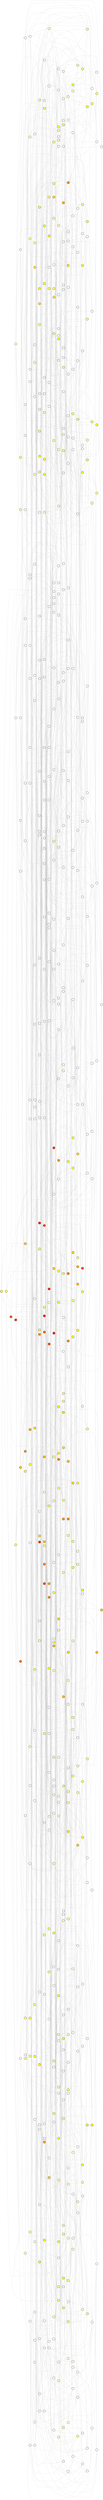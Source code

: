 strict graph{
	rankdir=LR
	node [shape=circle; label=""]
	overlap = false
	splines = true
	HNYDSA [fillcolor="0.166666666667,0.256921020572,1", color=black, penwidth=2, style="filled,rounded"];
	HEYDSA [fillcolor="0.159299745087,1,1", color=black, penwidth=2, style="filled,rounded"];
	QGSDNA [fillcolor="0.166666666667,0.499956071863,1", color=black, penwidth=2, style="filled,rounded"];
	HNYDSV [fillcolor="0.0,0.0,1", color=black, penwidth=2, style="filled,rounded"];
	HEYDSV [fillcolor="0.166666666667,0.706384727999,1", color=black, penwidth=2, style="filled,rounded"];
	HKSESA [fillcolor="0.0,0.0,1", color=black, penwidth=2, style="filled,rounded"];
	EGSDNA [fillcolor="0.166666666667,0.813984192808,1", color=black, penwidth=2, style="filled,rounded"];
	ENYEFV [fillcolor="0.166666666667,0.127937700541,1", color=black, penwidth=2, style="filled,rounded"];
	HNFDSA [fillcolor="0.166666666667,0.500255013914,1", color=black, penwidth=2, style="filled,rounded"];
	HNFDSV [fillcolor="0.166666666667,0.153094683602,1", color=black, penwidth=2, style="filled,rounded"];
	ENYEFA [fillcolor="0.166666666667,0.522906518212,1", color=black, penwidth=2, style="filled,rounded"];
	EGSDNV [fillcolor="0.166666666667,0.550717200034,1", color=black, penwidth=2, style="filled,rounded"];
	HKSESV [fillcolor="0.0,0.0,1", color=black, penwidth=2, style="filled,rounded"];
	KGFDNV [fillcolor="0.0,0.0,1", color=black, penwidth=2, style="filled,rounded"];
	QESDSA [fillcolor="0.073836947748,1,1", color=black, penwidth=2, style="filled,rounded"];
	QEYEFA [fillcolor="0.166666666667,0.705210083564,1", color=black, penwidth=2, style="filled,rounded"];
	QESDSV [fillcolor="0.113518743448,1,1", color=black, penwidth=2, style="filled,rounded"];
	QNFESV [fillcolor="0.166666666667,0.414416976843,1", color=black, penwidth=2, style="filled,rounded"];
	KGFDNA [fillcolor="0.0,0.0,1", color=black, penwidth=2, style="filled,rounded"];
	ENSDFV [fillcolor="0.0,0.0,1", color=black, penwidth=2, style="filled,rounded"];
	KGFEFA [fillcolor="0.0,0.0,1", color=black, penwidth=2, style="filled,rounded"];
	KNFDNA [fillcolor="0.0,0.0,1", color=black, penwidth=2, style="filled,rounded"];
	QEFDNA [fillcolor="0.160572564324,1,1", color=black, penwidth=2, style="filled,rounded"];
	HKSDSV [fillcolor="0.0,0.0,1", color=black, penwidth=2, style="filled,rounded"];
	HNSDFA [fillcolor="0.166666666667,0.242252990774,1", color=black, penwidth=2, style="filled,rounded"];
	HKFDSA [fillcolor="0.0,0.0,1", color=black, penwidth=2, style="filled,rounded"];
	HKSDSA [fillcolor="0.0,0.0,1", color=black, penwidth=2, style="filled,rounded"];
	QEFDNV [fillcolor="0.166666666667,0.600512740998,1", color=black, penwidth=2, style="filled,rounded"];
	KNFDNV [fillcolor="0.0,0.0,1", color=black, penwidth=2, style="filled,rounded"];
	KGFEFV [fillcolor="0.0,0.0,1", color=black, penwidth=2, style="filled,rounded"];
	HKFDSV [fillcolor="0.0,0.0,1", color=black, penwidth=2, style="filled,rounded"];
	HNSDFV [fillcolor="0.0,0.0,1", color=black, penwidth=2, style="filled,rounded"];
	EKFDNA [fillcolor="0.0,0.0,1", color=black, penwidth=2, style="filled,rounded"];
	HEYESV [fillcolor="0.0533651048347,1,1", color=black, penwidth=2, style="filled,rounded"];
	HEYDNA [fillcolor="0.131191786476,1,1", color=black, penwidth=2, style="filled,rounded"];
	EKFDNV [fillcolor="0.0,0.0,1", color=black, penwidth=2, style="filled,rounded"];
	HGFDSA [fillcolor="0.166666666667,0.345543423897,1", color=black, penwidth=2, style="filled,rounded"];
	HEYDNV [fillcolor="0.166666666667,0.75236273309,1", color=black, penwidth=2, style="filled,rounded"];
	HEYESA [fillcolor="0.0320343915147,1,1", color=black, penwidth=2, style="filled,rounded"];
	QGYENV [fillcolor="0.0,0.0,1", color=black, penwidth=2, style="filled,rounded"];
	ENSENV [fillcolor="0.14913554986,1,1", color=black, penwidth=2, style="filled,rounded"];
	QNFDNA [fillcolor="0.166666666667,0.318430899448,1", color=black, penwidth=2, style="filled,rounded"];
	KEFDSV [fillcolor="0.0,0.0,1", color=black, penwidth=2, style="filled,rounded"];
	KESDNA [fillcolor="0.166666666667,0.31164229495,1", color=black, penwidth=2, style="filled,rounded"];
	KEFDSA [fillcolor="0.166666666667,0.0271513970289,1", color=black, penwidth=2, style="filled,rounded"];
	QNFDNV [fillcolor="0.0,0.0,1", color=black, penwidth=2, style="filled,rounded"];
	QEYDNA [fillcolor="0.166666666667,0.94033000656,1", color=black, penwidth=2, style="filled,rounded"];
	QGYENA [fillcolor="0.166666666667,0.0369393049789,1", color=black, penwidth=2, style="filled,rounded"];
	QNFESA [fillcolor="0.166666666667,0.439467185825,1", color=black, penwidth=2, style="filled,rounded"];
	KESDNV [fillcolor="0.166666666667,0.00388402829208,1", color=black, penwidth=2, style="filled,rounded"];
	EGYENV [fillcolor="0.166666666667,0.465739011541,1", color=black, penwidth=2, style="filled,rounded"];
	HGYDFV [fillcolor="0.0,0.0,1", color=black, penwidth=2, style="filled,rounded"];
	QKYEFA [fillcolor="0.0,0.0,1", color=black, penwidth=2, style="filled,rounded"];
	EGYENA [fillcolor="0.166666666667,0.570606450284,1", color=black, penwidth=2, style="filled,rounded"];
	QKYEFV [fillcolor="0.0,0.0,1", color=black, penwidth=2, style="filled,rounded"];
	HGYDFA [fillcolor="0.0,0.0,1", color=black, penwidth=2, style="filled,rounded"];
	ENFENV [fillcolor="0.166666666667,0.902556963312,1", color=black, penwidth=2, style="filled,rounded"];
	KGSESA [fillcolor="0.0,0.0,1", color=black, penwidth=2, style="filled,rounded"];
	QKYDNA [fillcolor="0.0,0.0,1", color=black, penwidth=2, style="filled,rounded"];
	HKSDFV [fillcolor="0.0,0.0,1", color=black, penwidth=2, style="filled,rounded"];
	QKSESA [fillcolor="0.0,0.0,1", color=black, penwidth=2, style="filled,rounded"];
	QKYDNV [fillcolor="0.0,0.0,1", color=black, penwidth=2, style="filled,rounded"];
	KGSESV [fillcolor="0.0,0.0,1", color=black, penwidth=2, style="filled,rounded"];
	ENFENA [fillcolor="0.166666666667,0.90693772752,1", color=black, penwidth=2, style="filled,rounded"];
	HNSESA [fillcolor="0.143599454673,1,1", color=black, penwidth=2, style="filled,rounded"];
	QKSESV [fillcolor="0.0,0.0,1", color=black, penwidth=2, style="filled,rounded"];
	HKSDFA [fillcolor="0.0,0.0,1", color=black, penwidth=2, style="filled,rounded"];
	EKFESV [fillcolor="0.0,0.0,1", color=black, penwidth=2, style="filled,rounded"];
	ENYESV [fillcolor="0.166666666667,0.92891765836,1", color=black, penwidth=2, style="filled,rounded"];
	HNFEFV [fillcolor="0.166666666667,0.261309339703,1", color=black, penwidth=2, style="filled,rounded"];
	KKFENV [fillcolor="0.0,0.0,1", color=black, penwidth=2, style="filled,rounded"];
	HNFEFA [fillcolor="0.166666666667,0.553877206046,1", color=black, penwidth=2, style="filled,rounded"];
	ENYESA [fillcolor="0.166666666667,0.85153423796,1", color=black, penwidth=2, style="filled,rounded"];
	HNFDNV [fillcolor="0.166666666667,0.209558429421,1", color=black, penwidth=2, style="filled,rounded"];
	KKFENA [fillcolor="0.0,0.0,1", color=black, penwidth=2, style="filled,rounded"];
	EKSDFA [fillcolor="0.0,0.0,1", color=black, penwidth=2, style="filled,rounded"];
	KEFDFV [fillcolor="0.0,0.0,1", color=black, penwidth=2, style="filled,rounded"];
	EGYDFV [fillcolor="0.0,0.0,1", color=black, penwidth=2, style="filled,rounded"];
	QKFDSA [fillcolor="0.0,0.0,1", color=black, penwidth=2, style="filled,rounded"];
	QEYESA [fillcolor="0.12850887102,1,1", color=black, penwidth=2, style="filled,rounded"];
	HGYENV [fillcolor="0.166666666667,0.501220229046,1", color=black, penwidth=2, style="filled,rounded"];
	EKSDFV [fillcolor="0.0,0.0,1", color=black, penwidth=2, style="filled,rounded"];
	HGYENA [fillcolor="0.166666666667,0.617401637591,1", color=black, penwidth=2, style="filled,rounded"];
	QESESA [fillcolor="0.0913403876973,1,1", color=black, penwidth=2, style="filled,rounded"];
	QKFDSV [fillcolor="0.0,0.0,1", color=black, penwidth=2, style="filled,rounded"];
	EGYDFA [fillcolor="0.0,0.0,1", color=black, penwidth=2, style="filled,rounded"];
	KEFDFA [fillcolor="0.0,0.0,1", color=black, penwidth=2, style="filled,rounded"];
	HEFENA [fillcolor="0.010751805072,1,1", color=black, penwidth=2, style="filled,rounded"];
	KKSENV [fillcolor="0.0,0.0,1", color=black, penwidth=2, style="filled,rounded"];
	KGFESA [fillcolor="0.0,0.0,1", color=black, penwidth=2, style="filled,rounded"];
	HEFENV [fillcolor="0.0475951859973,1,1", color=black, penwidth=2, style="filled,rounded"];
	KGFESV [fillcolor="0.0,0.0,1", color=black, penwidth=2, style="filled,rounded"];
	KKSENA [fillcolor="0.0,0.0,1", color=black, penwidth=2, style="filled,rounded"];
	QESENA [fillcolor="0.111900667039,1,1", color=black, penwidth=2, style="filled,rounded"];
	KKSDFA [fillcolor="0.0,0.0,1", color=black, penwidth=2, style="filled,rounded"];
	EEFENV [fillcolor="0.140741739759,1,1", color=black, penwidth=2, style="filled,rounded"];
	QEFESA [fillcolor="0.118599892528,1,1", color=black, penwidth=2, style="filled,rounded"];
	QESENV [fillcolor="0.144746439949,1,1", color=black, penwidth=2, style="filled,rounded"];
	EEFENA [fillcolor="0.128004325379,1,1", color=black, penwidth=2, style="filled,rounded"];
	KKSDFV [fillcolor="0.0,0.0,1", color=black, penwidth=2, style="filled,rounded"];
	QNFDSA [fillcolor="0.166666666667,0.352881206224,1", color=black, penwidth=2, style="filled,rounded"];
	HNFESV [fillcolor="0.166059463168,1,1", color=black, penwidth=2, style="filled,rounded"];
	HGSDSA [fillcolor="0.166666666667,0.480312401972,1", color=black, penwidth=2, style="filled,rounded"];
	KNYDFA [fillcolor="0.0,0.0,1", color=black, penwidth=2, style="filled,rounded"];
	EESESV [fillcolor="0.0282953224467,1,1", color=black, penwidth=2, style="filled,rounded"];
	QNFDSV [fillcolor="0.166666666667,0.147407824986,1", color=black, penwidth=2, style="filled,rounded"];
	EESESA [fillcolor="0.045954322824,1,1", color=black, penwidth=2, style="filled,rounded"];
	KNYDFV [fillcolor="0.0,0.0,1", color=black, penwidth=2, style="filled,rounded"];
	HGSDSV [fillcolor="0.166666666667,0.0575143313824,1", color=black, penwidth=2, style="filled,rounded"];
	HNFESA [fillcolor="0.164936211403,1,1", color=black, penwidth=2, style="filled,rounded"];
	ENFESA [fillcolor="0.16019006964,1,1", color=black, penwidth=2, style="filled,rounded"];
	HKYDNA [fillcolor="0.0,0.0,1", color=black, penwidth=2, style="filled,rounded"];
	EEYEFA [fillcolor="0.166666666667,0.74700955332,1", color=black, penwidth=2, style="filled,rounded"];
	QNSEFV [fillcolor="0.166666666667,0.0482209174868,1", color=black, penwidth=2, style="filled,rounded"];
	HKYEFV [fillcolor="0.0,0.0,1", color=black, penwidth=2, style="filled,rounded"];
	HKSENV [fillcolor="0.0,0.0,1", color=black, penwidth=2, style="filled,rounded"];
	QNSEFA [fillcolor="0.166666666667,0.245726225451,1", color=black, penwidth=2, style="filled,rounded"];
	EEYEFV [fillcolor="0.166666666667,0.16414018849,1", color=black, penwidth=2, style="filled,rounded"];
	HKYDNV [fillcolor="0.0,0.0,1", color=black, penwidth=2, style="filled,rounded"];
	ENFESV [fillcolor="0.143803366376,1,1", color=black, penwidth=2, style="filled,rounded"];
	HKSENA [fillcolor="0.0,0.0,1", color=black, penwidth=2, style="filled,rounded"];
	HKYEFA [fillcolor="0.0,0.0,1", color=black, penwidth=2, style="filled,rounded"];
	KKYENV [fillcolor="0.0,0.0,1", color=black, penwidth=2, style="filled,rounded"];
	QKYDSA [fillcolor="0.0,0.0,1", color=black, penwidth=2, style="filled,rounded"];
	QKSEFA [fillcolor="0.0,0.0,1", color=black, penwidth=2, style="filled,rounded"];
	QEYDFV [fillcolor="0.0,0.0,1", color=black, penwidth=2, style="filled,rounded"];
	KEYDNV [fillcolor="0.0,0.0,1", color=black, penwidth=2, style="filled,rounded"];
	QKYDSV [fillcolor="0.0,0.0,1", color=black, penwidth=2, style="filled,rounded"];
	QNFENA [fillcolor="0.166666666667,0.25213740855,1", color=black, penwidth=2, style="filled,rounded"];
	KGSDFA [fillcolor="0.0,0.0,1", color=black, penwidth=2, style="filled,rounded"];
	HKFESV [fillcolor="0.0,0.0,1", color=black, penwidth=2, style="filled,rounded"];
	HEYEFA [fillcolor="0.0956455618987,1,1", color=black, penwidth=2, style="filled,rounded"];
	HESDFV [fillcolor="0.0,0.0,1", color=black, penwidth=2, style="filled,rounded"];
	HKFESA [fillcolor="0.0,0.0,1", color=black, penwidth=2, style="filled,rounded"];
	QKFDNA [fillcolor="0.0,0.0,1", color=black, penwidth=2, style="filled,rounded"];
	HNSDNA [fillcolor="0.166666666667,0.637959772919,1", color=black, penwidth=2, style="filled,rounded"];
	EKFDSV [fillcolor="0.0,0.0,1", color=black, penwidth=2, style="filled,rounded"];
	HGSESV [fillcolor="0.166666666667,0.897761194728,1", color=black, penwidth=2, style="filled,rounded"];
	HGSDNA [fillcolor="0.166666666667,0.448668448401,1", color=black, penwidth=2, style="filled,rounded"];
	EKSDSA [fillcolor="0.0,0.0,1", color=black, penwidth=2, style="filled,rounded"];
	EKFDSA [fillcolor="0.0,0.0,1", color=black, penwidth=2, style="filled,rounded"];
	HNSDNV [fillcolor="0.166666666667,0.302628486639,1", color=black, penwidth=2, style="filled,rounded"];
	EKSDSV [fillcolor="0.0,0.0,1", color=black, penwidth=2, style="filled,rounded"];
	KKFEFA [fillcolor="0.0,0.0,1", color=black, penwidth=2, style="filled,rounded"];
	HGSDNV [fillcolor="0.0,0.0,1", color=black, penwidth=2, style="filled,rounded"];
	HGSESA [fillcolor="0.166666666667,0.916694571272,1", color=black, penwidth=2, style="filled,rounded"];
	EGSENA [fillcolor="0.163823736619,1,1", color=black, penwidth=2, style="filled,rounded"];
	QKSDNV [fillcolor="0.0,0.0,1", color=black, penwidth=2, style="filled,rounded"];
	EESDNV [fillcolor="0.166666666667,0.790228598729,1", color=black, penwidth=2, style="filled,rounded"];
	EESEFA [fillcolor="0.108333788027,1,1", color=black, penwidth=2, style="filled,rounded"];
	QNSESV [fillcolor="0.166666666667,0.7059358628,1", color=black, penwidth=2, style="filled,rounded"];
	EGSDFV [fillcolor="0.0,0.0,1", color=black, penwidth=2, style="filled,rounded"];
	KKYENA [fillcolor="0.0,0.0,1", color=black, penwidth=2, style="filled,rounded"];
	EESEFV [fillcolor="0.166666666667,0.773498950697,1", color=black, penwidth=2, style="filled,rounded"];
	EESDNA [fillcolor="0.141276142605,1,1", color=black, penwidth=2, style="filled,rounded"];
	QKSDNA [fillcolor="0.0,0.0,1", color=black, penwidth=2, style="filled,rounded"];
	QEYEFV [fillcolor="0.166666666667,0.169764718079,1", color=black, penwidth=2, style="filled,rounded"];
	EGSENV [fillcolor="0.157089004652,1,1", color=black, penwidth=2, style="filled,rounded"];
	QNFENV [fillcolor="0.166666666667,0.178452713165,1", color=black, penwidth=2, style="filled,rounded"];
	EGSDFA [fillcolor="0.166666666667,0.282587687122,1", color=black, penwidth=2, style="filled,rounded"];
	QNSESA [fillcolor="0.166666666667,0.701334279558,1", color=black, penwidth=2, style="filled,rounded"];
	KEYDFA [fillcolor="0.0,0.0,1", color=black, penwidth=2, style="filled,rounded"];
	KNSDFV [fillcolor="0.0,0.0,1", color=black, penwidth=2, style="filled,rounded"];
	KKYEFA [fillcolor="0.0,0.0,1", color=black, penwidth=2, style="filled,rounded"];
	QKFEFA [fillcolor="0.0,0.0,1", color=black, penwidth=2, style="filled,rounded"];
	HESEFV [fillcolor="0.166666666667,0.83706288528,1", color=black, penwidth=2, style="filled,rounded"];
	KKSDSA [fillcolor="0.0,0.0,1", color=black, penwidth=2, style="filled,rounded"];
	EEFESV [fillcolor="0.0835228402973,1,1", color=black, penwidth=2, style="filled,rounded"];
	HESEFA [fillcolor="0.0677727737227,1,1", color=black, penwidth=2, style="filled,rounded"];
	QKFEFV [fillcolor="0.0,0.0,1", color=black, penwidth=2, style="filled,rounded"];
	KKYEFV [fillcolor="0.0,0.0,1", color=black, penwidth=2, style="filled,rounded"];
	KNSDFA [fillcolor="0.0,0.0,1", color=black, penwidth=2, style="filled,rounded"];
	KEYDFV [fillcolor="0.0,0.0,1", color=black, penwidth=2, style="filled,rounded"];
	EEFESA [fillcolor="0.0886618456413,1,1", color=black, penwidth=2, style="filled,rounded"];
	KKSDSV [fillcolor="0.0,0.0,1", color=black, penwidth=2, style="filled,rounded"];
	QGYESA [fillcolor="0.166666666667,0.118539672097,1", color=black, penwidth=2, style="filled,rounded"];
	HKFENV [fillcolor="0.0,0.0,1", color=black, penwidth=2, style="filled,rounded"];
	QGYDFV [fillcolor="0.0,0.0,1", color=black, penwidth=2, style="filled,rounded"];
	QKFDNV [fillcolor="0.0,0.0,1", color=black, penwidth=2, style="filled,rounded"];
	QEFDFV [fillcolor="0.0,0.0,1", color=black, penwidth=2, style="filled,rounded"];
	KNFDFV [fillcolor="0.0,0.0,1", color=black, penwidth=2, style="filled,rounded"];
	KKFESV [fillcolor="0.0,0.0,1", color=black, penwidth=2, style="filled,rounded"];
	KGFDFA [fillcolor="0.0,0.0,1", color=black, penwidth=2, style="filled,rounded"];
	QGYDFA [fillcolor="0.0,0.0,1", color=black, penwidth=2, style="filled,rounded"];
	KKFEFV [fillcolor="0.0,0.0,1", color=black, penwidth=2, style="filled,rounded"];
	HKFENA [fillcolor="0.0,0.0,1", color=black, penwidth=2, style="filled,rounded"];
	QGSENA [fillcolor="0.166666666667,0.503939025762,1", color=black, penwidth=2, style="filled,rounded"];
	KGFDFV [fillcolor="0.0,0.0,1", color=black, penwidth=2, style="filled,rounded"];
	KKFESA [fillcolor="0.0,0.0,1", color=black, penwidth=2, style="filled,rounded"];
	KNFDFA [fillcolor="0.0,0.0,1", color=black, penwidth=2, style="filled,rounded"];
	QEFDFA [fillcolor="0.166666666667,0.414208190656,1", color=black, penwidth=2, style="filled,rounded"];
	HGFENV [fillcolor="0.166666666667,0.64485742844,1", color=black, penwidth=2, style="filled,rounded"];
	EKFDFV [fillcolor="0.0,0.0,1", color=black, penwidth=2, style="filled,rounded"];
	ENFEFA [fillcolor="0.166666666667,0.579766658793,1", color=black, penwidth=2, style="filled,rounded"];
	HGFENA [fillcolor="0.166666666667,0.802837346968,1", color=black, penwidth=2, style="filled,rounded"];
	ENFEFV [fillcolor="0.166666666667,0.0895221022768,1", color=black, penwidth=2, style="filled,rounded"];
	EKFDFA [fillcolor="0.0,0.0,1", color=black, penwidth=2, style="filled,rounded"];
	QEFEFA [fillcolor="0.166666666667,0.790028767082,1", color=black, penwidth=2, style="filled,rounded"];
	KESENV [fillcolor="0.166666666667,0.420125058898,1", color=black, penwidth=2, style="filled,rounded"];
	HEYDFA [fillcolor="0.166666666667,0.605685605317,1", color=black, penwidth=2, style="filled,rounded"];
	KNSENV [fillcolor="0.0,0.0,1", color=black, penwidth=2, style="filled,rounded"];
	HEYDFV [fillcolor="0.0,0.0,1", color=black, penwidth=2, style="filled,rounded"];
	KESENA [fillcolor="0.166666666667,0.499188011187,1", color=black, penwidth=2, style="filled,rounded"];
	KGSDFV [fillcolor="0.0,0.0,1", color=black, penwidth=2, style="filled,rounded"];
	KNSENA [fillcolor="0.0,0.0,1", color=black, penwidth=2, style="filled,rounded"];
	EKFESA [fillcolor="0.0,0.0,1", color=black, penwidth=2, style="filled,rounded"];
	HNSESV [fillcolor="0.151091564551,1,1", color=black, penwidth=2, style="filled,rounded"];
	EEFDFV [fillcolor="0.0,0.0,1", color=black, penwidth=2, style="filled,rounded"];
	HESESV [fillcolor="0.0231765668347,1,1", color=black, penwidth=2, style="filled,rounded"];
	ENYENA [fillcolor="0.166666666667,0.685905502243,1", color=black, penwidth=2, style="filled,rounded"];
	HGFDSV [fillcolor="0.0,0.0,1", color=black, penwidth=2, style="filled,rounded"];
	KEYDSV [fillcolor="0.0,0.0,1", color=black, penwidth=2, style="filled,rounded"];
	ENYENV [fillcolor="0.166666666667,0.624554627391,1", color=black, penwidth=2, style="filled,rounded"];
	HESESA [fillcolor="0.025455464432,1,1", color=black, penwidth=2, style="filled,rounded"];
	QKYENA [fillcolor="0.0,0.0,1", color=black, penwidth=2, style="filled,rounded"];
	QKSENV [fillcolor="0.0,0.0,1", color=black, penwidth=2, style="filled,rounded"];
	KNYENA [fillcolor="0.0,0.0,1", color=black, penwidth=2, style="filled,rounded"];
	QKYENV [fillcolor="0.0,0.0,1", color=black, penwidth=2, style="filled,rounded"];
	KNYENV [fillcolor="0.0,0.0,1", color=black, penwidth=2, style="filled,rounded"];
	QESESV [fillcolor="0.0835734603,1,1", color=black, penwidth=2, style="filled,rounded"];
	HNFDFV [fillcolor="0.0,0.0,1", color=black, penwidth=2, style="filled,rounded"];
	QEFEFV [fillcolor="0.166666666667,0.332473107303,1", color=black, penwidth=2, style="filled,rounded"];
	HNFDFA [fillcolor="0.166666666667,0.165036242941,1", color=black, penwidth=2, style="filled,rounded"];
	QKSENA [fillcolor="0.0,0.0,1", color=black, penwidth=2, style="filled,rounded"];
	KEYENA [fillcolor="0.166666666667,0.123547410862,1", color=black, penwidth=2, style="filled,rounded"];
	HKYDSV [fillcolor="0.0,0.0,1", color=black, penwidth=2, style="filled,rounded"];
	QKSEFV [fillcolor="0.0,0.0,1", color=black, penwidth=2, style="filled,rounded"];
	HKYDSA [fillcolor="0.0,0.0,1", color=black, penwidth=2, style="filled,rounded"];
	KESDFA [fillcolor="0.166666666667,0.146361486993,1", color=black, penwidth=2, style="filled,rounded"];
	QGYDSV [fillcolor="0.0,0.0,1", color=black, penwidth=2, style="filled,rounded"];
	ENSEFA [fillcolor="0.166666666667,0.935429680792,1", color=black, penwidth=2, style="filled,rounded"];
	QGYEFA [fillcolor="0.0,0.0,1", color=black, penwidth=2, style="filled,rounded"];
	QGYDSA [fillcolor="0.0,0.0,1", color=black, penwidth=2, style="filled,rounded"];
	QEYDSA [fillcolor="0.166666666667,0.986454959128,1", color=black, penwidth=2, style="filled,rounded"];
	KESDFV [fillcolor="0.0,0.0,1", color=black, penwidth=2, style="filled,rounded"];
	QGYEFV [fillcolor="0.0,0.0,1", color=black, penwidth=2, style="filled,rounded"];
	ENSEFV [fillcolor="0.166666666667,0.58484806303,1", color=black, penwidth=2, style="filled,rounded"];
	KEYENV [fillcolor="0.0,0.0,1", color=black, penwidth=2, style="filled,rounded"];
	HNSDSA [fillcolor="0.166666666667,0.571386439461,1", color=black, penwidth=2, style="filled,rounded"];
	QGSDFV [fillcolor="0.0,0.0,1", color=black, penwidth=2, style="filled,rounded"];
	EGFENV [fillcolor="0.166666666667,0.815875691352,1", color=black, penwidth=2, style="filled,rounded"];
	QGSDFA [fillcolor="0.166666666667,0.306072080402,1", color=black, penwidth=2, style="filled,rounded"];
	HNSDSV [fillcolor="0.166666666667,0.310620448478,1", color=black, penwidth=2, style="filled,rounded"];
	EGFENA [fillcolor="0.166666666667,0.818323477176,1", color=black, penwidth=2, style="filled,rounded"];
	EKSESV [fillcolor="0.166666666667,0.581671418142,1", color=black, penwidth=2, style="filled,rounded"];
	KKFDSA [fillcolor="0.0,0.0,1", color=black, penwidth=2, style="filled,rounded"];
	KKYDNA [fillcolor="0.0,0.0,1", color=black, penwidth=2, style="filled,rounded"];
	QNFEFA [fillcolor="0.166666666667,0.0356636941102,1", color=black, penwidth=2, style="filled,rounded"];
	HEYENA [fillcolor="0.0328391177547,1,1", color=black, penwidth=2, style="filled,rounded"];
	KKFDSV [fillcolor="0.0,0.0,1", color=black, penwidth=2, style="filled,rounded"];
	EKSESA [fillcolor="0.166666666667,0.235587588789,1", color=black, penwidth=2, style="filled,rounded"];
	HEYENV [fillcolor="0.0963738710347,1,1", color=black, penwidth=2, style="filled,rounded"];
	QNFEFV [fillcolor="0.0,0.0,1", color=black, penwidth=2, style="filled,rounded"];
	EEYENV [fillcolor="0.161071227995,1,1", color=black, penwidth=2, style="filled,rounded"];
	KKYDNV [fillcolor="0.0,0.0,1", color=black, penwidth=2, style="filled,rounded"];
	EGSESV [fillcolor="0.103017886784,1,1", color=black, penwidth=2, style="filled,rounded"];
	HKYDFV [fillcolor="0.0,0.0,1", color=black, penwidth=2, style="filled,rounded"];
	KESDSA [fillcolor="0.166666666667,0.388015855056,1", color=black, penwidth=2, style="filled,rounded"];
	KESDSV [fillcolor="0.166666666667,0.180837691534,1", color=black, penwidth=2, style="filled,rounded"];
	HKYDFA [fillcolor="0.0,0.0,1", color=black, penwidth=2, style="filled,rounded"];
	EGSESA [fillcolor="0.129793245811,1,1", color=black, penwidth=2, style="filled,rounded"];
	EEYENA [fillcolor="0.144606891095,1,1", color=black, penwidth=2, style="filled,rounded"];
	EGYDNV [fillcolor="0.0,0.0,1", color=black, penwidth=2, style="filled,rounded"];
	HNYDNV [fillcolor="0.0,0.0,1", color=black, penwidth=2, style="filled,rounded"];
	EGYESA [fillcolor="0.166666666667,0.706833968586,1", color=black, penwidth=2, style="filled,rounded"];
	HGYEFV [fillcolor="0.0,0.0,1", color=black, penwidth=2, style="filled,rounded"];
	QEYDFA [fillcolor="0.166666666667,0.344964485426,1", color=black, penwidth=2, style="filled,rounded"];
	KGSEFV [fillcolor="0.0,0.0,1", color=black, penwidth=2, style="filled,rounded"];
	KGYESV [fillcolor="0.0,0.0,1", color=black, penwidth=2, style="filled,rounded"];
	HGYEFA [fillcolor="0.166666666667,0.226816204029,1", color=black, penwidth=2, style="filled,rounded"];
	EGYESV [fillcolor="0.166666666667,0.88390959652,1", color=black, penwidth=2, style="filled,rounded"];
	HNYDNA [fillcolor="0.166666666667,0.456724896202,1", color=black, penwidth=2, style="filled,rounded"];
	EGYDNA [fillcolor="0.0,0.0,1", color=black, penwidth=2, style="filled,rounded"];
	KGSEFA [fillcolor="0.0,0.0,1", color=black, penwidth=2, style="filled,rounded"];
	QNSDNA [fillcolor="0.166666666667,0.542642564984,1", color=black, penwidth=2, style="filled,rounded"];
	KGSDNV [fillcolor="0.0,0.0,1", color=black, penwidth=2, style="filled,rounded"];
	KEFEFA [fillcolor="0.0,0.0,1", color=black, penwidth=2, style="filled,rounded"];
	QGSDSV [fillcolor="0.166666666667,0.374656996858,1", color=black, penwidth=2, style="filled,rounded"];
	QNYDSA [fillcolor="0.166666666667,0.106852549246,1", color=black, penwidth=2, style="filled,rounded"];
	KEFEFV [fillcolor="0.0,0.0,1", color=black, penwidth=2, style="filled,rounded"];
	KGSDNA [fillcolor="0.0,0.0,1", color=black, penwidth=2, style="filled,rounded"];
	QNYDSV [fillcolor="0.0,0.0,1", color=black, penwidth=2, style="filled,rounded"];
	QGSDSA [fillcolor="0.166666666667,0.468967607795,1", color=black, penwidth=2, style="filled,rounded"];
	KKFDFA [fillcolor="0.0,0.0,1", color=black, penwidth=2, style="filled,rounded"];
	EKSENV [fillcolor="0.166666666667,0.154574147975,1", color=black, penwidth=2, style="filled,rounded"];
	HEFESV [fillcolor="0.0428967610707,1,1", color=black, penwidth=2, style="filled,rounded"];
	QGYDNA [fillcolor="0.166666666667,0.0735984749681,1", color=black, penwidth=2, style="filled,rounded"];
	EGFDSV [fillcolor="0.166666666667,0.162191598854,1", color=black, penwidth=2, style="filled,rounded"];
	HKFEFA [fillcolor="0.0,0.0,1", color=black, penwidth=2, style="filled,rounded"];
	HEFESA [fillcolor="0.0161269286427,1,1", color=black, penwidth=2, style="filled,rounded"];
	EKSENA [fillcolor="0.166666666667,0.215314621553,1", color=black, penwidth=2, style="filled,rounded"];
	KKFDFV [fillcolor="0.0,0.0,1", color=black, penwidth=2, style="filled,rounded"];
	HKFEFV [fillcolor="0.0,0.0,1", color=black, penwidth=2, style="filled,rounded"];
	EGFDSA [fillcolor="0.166666666667,0.395683529014,1", color=black, penwidth=2, style="filled,rounded"];
	QGYDNV [fillcolor="0.0,0.0,1", color=black, penwidth=2, style="filled,rounded"];
	KNSDNA [fillcolor="0.0,0.0,1", color=black, penwidth=2, style="filled,rounded"];
	QGFDNV [fillcolor="0.0,0.0,1", color=black, penwidth=2, style="filled,rounded"];
	HGSDFA [fillcolor="0.166666666667,0.103339684318,1", color=black, penwidth=2, style="filled,rounded"];
	QGSESA [fillcolor="0.166666666667,0.602690114807,1", color=black, penwidth=2, style="filled,rounded"];
	EESENV [fillcolor="0.0927898045893,1,1", color=black, penwidth=2, style="filled,rounded"];
	QESEFV [fillcolor="0.166666666667,0.574707770906,1", color=black, penwidth=2, style="filled,rounded"];
	KEYESV [fillcolor="0.166666666667,0.227595840282,1", color=black, penwidth=2, style="filled,rounded"];
	QNSDNV [fillcolor="0.166666666667,0.267306314716,1", color=black, penwidth=2, style="filled,rounded"];
	EGSEFV [fillcolor="0.166666666667,0.43435287158,1", color=black, penwidth=2, style="filled,rounded"];
	ENFDNV [fillcolor="0.166666666667,0.164722676731,1", color=black, penwidth=2, style="filled,rounded"];
	HGSDFV [fillcolor="0.0,0.0,1", color=black, penwidth=2, style="filled,rounded"];
	QGFDNA [fillcolor="0.166666666667,0.194235305126,1", color=black, penwidth=2, style="filled,rounded"];
	EGSEFA [fillcolor="0.166666666667,0.970767412304,1", color=black, penwidth=2, style="filled,rounded"];
	EESENA [fillcolor="0.0863414816747,1,1", color=black, penwidth=2, style="filled,rounded"];
	EGYDSV [fillcolor="0.0,0.0,1", color=black, penwidth=2, style="filled,rounded"];
	QKFDFA [fillcolor="0.0,0.0,1", color=black, penwidth=2, style="filled,rounded"];
	QNSDSA [fillcolor="0.166666666667,0.667454033528,1", color=black, penwidth=2, style="filled,rounded"];
	HGYESV [fillcolor="0.166666666667,0.531704376468,1", color=black, penwidth=2, style="filled,rounded"];
	HGFESA [fillcolor="0.166666666667,0.788031573466,1", color=black, penwidth=2, style="filled,rounded"];
	EKFENV [fillcolor="0.0,0.0,1", color=black, penwidth=2, style="filled,rounded"];
	QNSDSV [fillcolor="0.166666666667,0.580344653541,1", color=black, penwidth=2, style="filled,rounded"];
	QKFDFV [fillcolor="0.0,0.0,1", color=black, penwidth=2, style="filled,rounded"];
	EGYDSA [fillcolor="0.166666666667,0.14333524042,1", color=black, penwidth=2, style="filled,rounded"];
	KEYDNA [fillcolor="0.0,0.0,1", color=black, penwidth=2, style="filled,rounded"];
	HGFESV [fillcolor="0.166666666667,0.825993339688,1", color=black, penwidth=2, style="filled,rounded"];
	HGYESA [fillcolor="0.166666666667,0.541602478318,1", color=black, penwidth=2, style="filled,rounded"];
	ENYDNV [fillcolor="0.0,0.0,1", color=black, penwidth=2, style="filled,rounded"];
	EEFDFA [fillcolor="0.166666666667,0.117341438114,1", color=black, penwidth=2, style="filled,rounded"];
	KGSDSV [fillcolor="0.0,0.0,1", color=black, penwidth=2, style="filled,rounded"];
	HESDSA [fillcolor="0.135383606151,1,1", color=black, penwidth=2, style="filled,rounded"];
	EKYENA [fillcolor="0.0,0.0,1", color=black, penwidth=2, style="filled,rounded"];
	QNYESV [fillcolor="0.166666666667,0.350546859439,1", color=black, penwidth=2, style="filled,rounded"];
	QNYDNA [fillcolor="0.166666666667,0.117091982871,1", color=black, penwidth=2, style="filled,rounded"];
	EKYENV [fillcolor="0.0,0.0,1", color=black, penwidth=2, style="filled,rounded"];
	HESDSV [fillcolor="0.166666666667,0.812773220504,1", color=black, penwidth=2, style="filled,rounded"];
	KGSDSA [fillcolor="0.0,0.0,1", color=black, penwidth=2, style="filled,rounded"];
	KEFESV [fillcolor="0.166666666667,0.394088491472,1", color=black, penwidth=2, style="filled,rounded"];
	ENYDNA [fillcolor="0.166666666667,0.261071575731,1", color=black, penwidth=2, style="filled,rounded"];
	QNYDNV [fillcolor="0.0,0.0,1", color=black, penwidth=2, style="filled,rounded"];
	QNYESA [fillcolor="0.166666666667,0.344159467442,1", color=black, penwidth=2, style="filled,rounded"];
	KNYEFA [fillcolor="0.0,0.0,1", color=black, penwidth=2, style="filled,rounded"];
	EEYDFV [fillcolor="0.0,0.0,1", color=black, penwidth=2, style="filled,rounded"];
	QNYENA [fillcolor="0.166666666667,0.201125759546,1", color=black, penwidth=2, style="filled,rounded"];
	KNYEFV [fillcolor="0.0,0.0,1", color=black, penwidth=2, style="filled,rounded"];
	EEYDFA [fillcolor="0.166666666667,0.0687945613682,1", color=black, penwidth=2, style="filled,rounded"];
	KGYDSV [fillcolor="0.0,0.0,1", color=black, penwidth=2, style="filled,rounded"];
	HKYESV [fillcolor="0.0,0.0,1", color=black, penwidth=2, style="filled,rounded"];
	ENFDFV [fillcolor="0.0,0.0,1", color=black, penwidth=2, style="filled,rounded"];
	HGFEFA [fillcolor="0.166666666667,0.4681578461,1", color=black, penwidth=2, style="filled,rounded"];
	QKFESV [fillcolor="0.0,0.0,1", color=black, penwidth=2, style="filled,rounded"];
	QGSENV [fillcolor="0.166666666667,0.383450602128,1", color=black, penwidth=2, style="filled,rounded"];
	HEFDFA [fillcolor="0.166666666667,0.676524020506,1", color=black, penwidth=2, style="filled,rounded"];
	KKYDFV [fillcolor="0.0,0.0,1", color=black, penwidth=2, style="filled,rounded"];
	ENFDFA [fillcolor="0.0,0.0,1", color=black, penwidth=2, style="filled,rounded"];
	HKYESA [fillcolor="0.0,0.0,1", color=black, penwidth=2, style="filled,rounded"];
	KKYDFA [fillcolor="0.0,0.0,1", color=black, penwidth=2, style="filled,rounded"];
	HEFDFV [fillcolor="0.0,0.0,1", color=black, penwidth=2, style="filled,rounded"];
	QKFESA [fillcolor="0.0,0.0,1", color=black, penwidth=2, style="filled,rounded"];
	HGFEFV [fillcolor="0.166666666667,0.0485919586924,1", color=black, penwidth=2, style="filled,rounded"];
	KESESV [fillcolor="0.166666666667,0.595936740777,1", color=black, penwidth=2, style="filled,rounded"];
	EESDFA [fillcolor="0.166666666667,0.625371847066,1", color=black, penwidth=2, style="filled,rounded"];
	QKSDFA [fillcolor="0.0,0.0,1", color=black, penwidth=2, style="filled,rounded"];
	QEYDSV [fillcolor="0.166666666667,0.494815428006,1", color=black, penwidth=2, style="filled,rounded"];
	QNYENV [fillcolor="0.0,0.0,1", color=black, penwidth=2, style="filled,rounded"];
	QKSDFV [fillcolor="0.0,0.0,1", color=black, penwidth=2, style="filled,rounded"];
	EESDFV [fillcolor="0.166666666667,0.0041261552047,1", color=black, penwidth=2, style="filled,rounded"];
	QEYESV [fillcolor="0.146525020528,1,1", color=black, penwidth=2, style="filled,rounded"];
	KGYDSA [fillcolor="0.0,0.0,1", color=black, penwidth=2, style="filled,rounded"];
	KEYESA [fillcolor="0.166666666667,0.350170662888,1", color=black, penwidth=2, style="filled,rounded"];
	EGFEFV [fillcolor="0.0,0.0,1", color=black, penwidth=2, style="filled,rounded"];
	HGSENA [fillcolor="0.166666666667,0.838609123616,1", color=black, penwidth=2, style="filled,rounded"];
	EGFEFA [fillcolor="0.166666666667,0.50708519871,1", color=black, penwidth=2, style="filled,rounded"];
	HGSENV [fillcolor="0.166666666667,0.648898334064,1", color=black, penwidth=2, style="filled,rounded"];
	ENYDSA [fillcolor="0.166666666667,0.253600907586,1", color=black, penwidth=2, style="filled,rounded"];
	EKYDFA [fillcolor="0.0,0.0,1", color=black, penwidth=2, style="filled,rounded"];
	EGSDSV [fillcolor="0.166666666667,0.744336650056,1", color=black, penwidth=2, style="filled,rounded"];
	EEYDSA [fillcolor="0.166666666667,0.599711933454,1", color=black, penwidth=2, style="filled,rounded"];
	EESDSA [fillcolor="0.131890080909,1,1", color=black, penwidth=2, style="filled,rounded"];
	EEYDSV [fillcolor="0.166666666667,0.401006225042,1", color=black, penwidth=2, style="filled,rounded"];
	EGSDSA [fillcolor="0.166666666667,0.904679075216,1", color=black, penwidth=2, style="filled,rounded"];
	QEYDNV [fillcolor="0.166666666667,0.590019637646,1", color=black, penwidth=2, style="filled,rounded"];
	EKYDFV [fillcolor="0.0,0.0,1", color=black, penwidth=2, style="filled,rounded"];
	ENYDSV [fillcolor="0.166666666667,0.161334419598,1", color=black, penwidth=2, style="filled,rounded"];
	QGFENA [fillcolor="0.166666666667,0.261024411394,1", color=black, penwidth=2, style="filled,rounded"];
	EESDSV [fillcolor="0.166666666667,0.926978596736,1", color=black, penwidth=2, style="filled,rounded"];
	KNSEFV [fillcolor="0.0,0.0,1", color=black, penwidth=2, style="filled,rounded"];
	KESESA [fillcolor="0.166666666667,0.692789184833,1", color=black, penwidth=2, style="filled,rounded"];
	KESEFA [fillcolor="0.166666666667,0.188559155052,1", color=black, penwidth=2, style="filled,rounded"];
	QESDFA [fillcolor="0.141521461353,1,1", color=black, penwidth=2, style="filled,rounded"];
	HESDNV [fillcolor="0.166666666667,0.833722562104,1", color=black, penwidth=2, style="filled,rounded"];
	KNSEFA [fillcolor="0.0,0.0,1", color=black, penwidth=2, style="filled,rounded"];
	QESDFV [fillcolor="0.166666666667,0.337449982662,1", color=black, penwidth=2, style="filled,rounded"];
	KESEFV [fillcolor="0.0,0.0,1", color=black, penwidth=2, style="filled,rounded"];
	KNFENA [fillcolor="0.0,0.0,1", color=black, penwidth=2, style="filled,rounded"];
	KNFDSV [fillcolor="0.0,0.0,1", color=black, penwidth=2, style="filled,rounded"];
	HKFDNA [fillcolor="0.0,0.0,1", color=black, penwidth=2, style="filled,rounded"];
	QGSEFV [fillcolor="0.166666666667,0.083169423,1", color=black, penwidth=2, style="filled,rounded"];
	HNSEFA [fillcolor="0.166666666667,0.739600516756,1", color=black, penwidth=2, style="filled,rounded"];
	EGFDNV [fillcolor="0.0,0.0,1", color=black, penwidth=2, style="filled,rounded"];
	QEFESV [fillcolor="0.118300213304,1,1", color=black, penwidth=2, style="filled,rounded"];
	KNFDSA [fillcolor="0.0,0.0,1", color=black, penwidth=2, style="filled,rounded"];
	KNFENV [fillcolor="0.0,0.0,1", color=black, penwidth=2, style="filled,rounded"];
	EGFDNA [fillcolor="0.166666666667,0.376021614612,1", color=black, penwidth=2, style="filled,rounded"];
	HNSEFV [fillcolor="0.166666666667,0.20650997899,1", color=black, penwidth=2, style="filled,rounded"];
	QGSEFA [fillcolor="0.166666666667,0.145579541663,1", color=black, penwidth=2, style="filled,rounded"];
	HKFDNV [fillcolor="0.0,0.0,1", color=black, penwidth=2, style="filled,rounded"];
	HGFDNV [fillcolor="0.0,0.0,1", color=black, penwidth=2, style="filled,rounded"];
	ENFDSV [fillcolor="0.166666666667,0.398014899927,1", color=black, penwidth=2, style="filled,rounded"];
	EKFEFA [fillcolor="0.0,0.0,1", color=black, penwidth=2, style="filled,rounded"];
	ENFDSA [fillcolor="0.166666666667,0.546680329788,1", color=black, penwidth=2, style="filled,rounded"];
	HGFDNA [fillcolor="0.166666666667,0.376988737707,1", color=black, penwidth=2, style="filled,rounded"];
	EKYDSA [fillcolor="0.0,0.0,1", color=black, penwidth=2, style="filled,rounded"];
	QKYESV [fillcolor="0.0,0.0,1", color=black, penwidth=2, style="filled,rounded"];
	QEYENV [fillcolor="0.166666666667,0.847182030464,1", color=black, penwidth=2, style="filled,rounded"];
	QEYENA [fillcolor="0.166666666667,0.985210668048,1", color=black, penwidth=2, style="filled,rounded"];
	QKYESA [fillcolor="0.0,0.0,1", color=black, penwidth=2, style="filled,rounded"];
	EKYDSV [fillcolor="0.0,0.0,1", color=black, penwidth=2, style="filled,rounded"];
	KGYENA [fillcolor="0.0,0.0,1", color=black, penwidth=2, style="filled,rounded"];
	HNYENV [fillcolor="0.166666666667,0.679207890155,1", color=black, penwidth=2, style="filled,rounded"];
	KKYDSA [fillcolor="0.0,0.0,1", color=black, penwidth=2, style="filled,rounded"];
	KGYDFV [fillcolor="0.0,0.0,1", color=black, penwidth=2, style="filled,rounded"];
	KKYDSV [fillcolor="0.0,0.0,1", color=black, penwidth=2, style="filled,rounded"];
	HNYENA [fillcolor="0.166666666667,0.779039105374,1", color=black, penwidth=2, style="filled,rounded"];
	KGYENV [fillcolor="0.0,0.0,1", color=black, penwidth=2, style="filled,rounded"];
	KGYDFA [fillcolor="0.0,0.0,1", color=black, penwidth=2, style="filled,rounded"];
	QGFDSA [fillcolor="0.166666666667,0.194282994365,1", color=black, penwidth=2, style="filled,rounded"];
	ENSESA [fillcolor="0.109966221419,1,1", color=black, penwidth=2, style="filled,rounded"];
	KGSENV [fillcolor="0.0,0.0,1", color=black, penwidth=2, style="filled,rounded"];
	QGFEFV [fillcolor="0.0,0.0,1", color=black, penwidth=2, style="filled,rounded"];
	HGYDSA [fillcolor="0.166666666667,0.158254353012,1", color=black, penwidth=2, style="filled,rounded"];
	EKYESV [fillcolor="0.0,0.0,1", color=black, penwidth=2, style="filled,rounded"];
	HNYDFA [fillcolor="0.166666666667,0.0317269954754,1", color=black, penwidth=2, style="filled,rounded"];
	KEFENV [fillcolor="0.166666666667,0.168738960978,1", color=black, penwidth=2, style="filled,rounded"];
	KNYESA [fillcolor="0.0,0.0,1", color=black, penwidth=2, style="filled,rounded"];
	EKYESA [fillcolor="0.0,0.0,1", color=black, penwidth=2, style="filled,rounded"];
	HGYDSV [fillcolor="0.0,0.0,1", color=black, penwidth=2, style="filled,rounded"];
	QGFEFA [fillcolor="0.0,0.0,1", color=black, penwidth=2, style="filled,rounded"];
	KGSENA [fillcolor="0.0,0.0,1", color=black, penwidth=2, style="filled,rounded"];
	ENSESV [fillcolor="0.0905657973347,1,1", color=black, penwidth=2, style="filled,rounded"];
	QGFDSV [fillcolor="0.0,0.0,1", color=black, penwidth=2, style="filled,rounded"];
	KNYESV [fillcolor="0.0,0.0,1", color=black, penwidth=2, style="filled,rounded"];
	KEFENA [fillcolor="0.166666666667,0.344092853296,1", color=black, penwidth=2, style="filled,rounded"];
	HNYDFV [fillcolor="0.0,0.0,1", color=black, penwidth=2, style="filled,rounded"];
	EKFEFV [fillcolor="0.0,0.0,1", color=black, penwidth=2, style="filled,rounded"];
	QNYDFA [fillcolor="0.0,0.0,1", color=black, penwidth=2, style="filled,rounded"];
	KNSDNV [fillcolor="0.0,0.0,1", color=black, penwidth=2, style="filled,rounded"];
	KKFDNV [fillcolor="0.0,0.0,1", color=black, penwidth=2, style="filled,rounded"];
	ENYDFA [fillcolor="0.0,0.0,1", color=black, penwidth=2, style="filled,rounded"];
	QNYDFV [fillcolor="0.0,0.0,1", color=black, penwidth=2, style="filled,rounded"];
	ENYDFV [fillcolor="0.0,0.0,1", color=black, penwidth=2, style="filled,rounded"];
	KKFDNA [fillcolor="0.0,0.0,1", color=black, penwidth=2, style="filled,rounded"];
	HNFDNA [fillcolor="0.166666666667,0.506597454885,1", color=black, penwidth=2, style="filled,rounded"];
	ENSENA [fillcolor="0.149261483337,1,1", color=black, penwidth=2, style="filled,rounded"];
	QNYEFA [fillcolor="0.0,0.0,1", color=black, penwidth=2, style="filled,rounded"];
	EGYEFV [fillcolor="0.0,0.0,1", color=black, penwidth=2, style="filled,rounded"];
	EKSEFA [fillcolor="0.0,0.0,1", color=black, penwidth=2, style="filled,rounded"];
	KKSESV [fillcolor="0.0,0.0,1", color=black, penwidth=2, style="filled,rounded"];
	KKSESA [fillcolor="0.0,0.0,1", color=black, penwidth=2, style="filled,rounded"];
	EKSEFV [fillcolor="0.0,0.0,1", color=black, penwidth=2, style="filled,rounded"];
	EGYEFA [fillcolor="0.166666666667,0.314490813928,1", color=black, penwidth=2, style="filled,rounded"];
	KGFENA [fillcolor="0.0,0.0,1", color=black, penwidth=2, style="filled,rounded"];
	QEFENV [fillcolor="0.166666666667,0.877332974376,1", color=black, penwidth=2, style="filled,rounded"];
	QEFENA [fillcolor="0.143760132577,1,1", color=black, penwidth=2, style="filled,rounded"];
	KGFENV [fillcolor="0.0,0.0,1", color=black, penwidth=2, style="filled,rounded"];
	ENSDNA [fillcolor="0.166666666667,0.904078185952,1", color=black, penwidth=2, style="filled,rounded"];
	HGFDFV [fillcolor="0.0,0.0,1", color=black, penwidth=2, style="filled,rounded"];
	QNYEFV [fillcolor="0.0,0.0,1", color=black, penwidth=2, style="filled,rounded"];
	EKYEFV [fillcolor="0.0,0.0,1", color=black, penwidth=2, style="filled,rounded"];
	EEFDNV [fillcolor="0.166666666667,0.32650832433,1", color=black, penwidth=2, style="filled,rounded"];
	EEFDNA [fillcolor="0.166666666667,0.58065724742,1", color=black, penwidth=2, style="filled,rounded"];
	EKYEFA [fillcolor="0.0,0.0,1", color=black, penwidth=2, style="filled,rounded"];
	HNYESA [fillcolor="0.166666666667,0.871687128896,1", color=black, penwidth=2, style="filled,rounded"];
	QNFDFA [fillcolor="0.0,0.0,1", color=black, penwidth=2, style="filled,rounded"];
	ENSDFA [fillcolor="0.166666666667,0.446491765107,1", color=black, penwidth=2, style="filled,rounded"];
	KGYDNA [fillcolor="0.0,0.0,1", color=black, penwidth=2, style="filled,rounded"];
	HNYESV [fillcolor="0.166666666667,0.825342287888,1", color=black, penwidth=2, style="filled,rounded"];
	EEYDNV [fillcolor="0.166666666667,0.117961537878,1", color=black, penwidth=2, style="filled,rounded"];
	QNSDFV [fillcolor="0.166666666667,0.049318271755,1", color=black, penwidth=2, style="filled,rounded"];
	HEFEFA [fillcolor="0.0884590205053,1,1", color=black, penwidth=2, style="filled,rounded"];
	EEYESA [fillcolor="0.119801966457,1,1", color=black, penwidth=2, style="filled,rounded"];
	EEYDNA [fillcolor="0.166666666667,0.496814853371,1", color=black, penwidth=2, style="filled,rounded"];
	EKFENA [fillcolor="0.0,0.0,1", color=black, penwidth=2, style="filled,rounded"];
	EEYESV [fillcolor="0.126466376804,1,1", color=black, penwidth=2, style="filled,rounded"];
	HEFEFV [fillcolor="0.166666666667,0.95886089484,1", color=black, penwidth=2, style="filled,rounded"];
	QNSDFA [fillcolor="0.166666666667,0.306943784393,1", color=black, penwidth=2, style="filled,rounded"];
	HGYDNA [fillcolor="0.166666666667,0.22259733021,1", color=black, penwidth=2, style="filled,rounded"];
	QGFESV [fillcolor="0.166666666667,0.340616953937,1", color=black, penwidth=2, style="filled,rounded"];
	QGYESV [fillcolor="0.166666666667,0.195978692036,1", color=black, penwidth=2, style="filled,rounded"];
	QKYDFA [fillcolor="0.0,0.0,1", color=black, penwidth=2, style="filled,rounded"];
	QGFDFA [fillcolor="0.0,0.0,1", color=black, penwidth=2, style="filled,rounded"];
	QGFESA [fillcolor="0.166666666667,0.328619356451,1", color=black, penwidth=2, style="filled,rounded"];
	HGYDNV [fillcolor="0.0,0.0,1", color=black, penwidth=2, style="filled,rounded"];
	QGFDFV [fillcolor="0.0,0.0,1", color=black, penwidth=2, style="filled,rounded"];
	QKYDFV [fillcolor="0.0,0.0,1", color=black, penwidth=2, style="filled,rounded"];
	HKSDNA [fillcolor="0.0,0.0,1", color=black, penwidth=2, style="filled,rounded"];
	KNFESV [fillcolor="0.0,0.0,1", color=black, penwidth=2, style="filled,rounded"];
	HKSDNV [fillcolor="0.0,0.0,1", color=black, penwidth=2, style="filled,rounded"];
	KGYDNV [fillcolor="0.0,0.0,1", color=black, penwidth=2, style="filled,rounded"];
	KNFESA [fillcolor="0.0,0.0,1", color=black, penwidth=2, style="filled,rounded"];
	HKFDFA [fillcolor="0.0,0.0,1", color=black, penwidth=2, style="filled,rounded"];
	HNSENA [fillcolor="0.166666666667,0.946781023968,1", color=black, penwidth=2, style="filled,rounded"];
	EGFDFV [fillcolor="0.0,0.0,1", color=black, penwidth=2, style="filled,rounded"];
	QEFDSA [fillcolor="0.142946822064,1,1", color=black, penwidth=2, style="filled,rounded"];
	EKSDNA [fillcolor="0.0,0.0,1", color=black, penwidth=2, style="filled,rounded"];
	QEFDSV [fillcolor="0.166666666667,0.834944770856,1", color=black, penwidth=2, style="filled,rounded"];
	EGFDFA [fillcolor="0.0,0.0,1", color=black, penwidth=2, style="filled,rounded"];
	HNSENV [fillcolor="0.166666666667,0.905241251432,1", color=black, penwidth=2, style="filled,rounded"];
	HKFDFV [fillcolor="0.0,0.0,1", color=black, penwidth=2, style="filled,rounded"];
	EKSDNV [fillcolor="0.0,0.0,1", color=black, penwidth=2, style="filled,rounded"];
	HGSEFA [fillcolor="0.166666666667,0.542440644942,1", color=black, penwidth=2, style="filled,rounded"];
	KEFDNA [fillcolor="0.166666666667,0.0628118027438,1", color=black, penwidth=2, style="filled,rounded"];
	EKYDNV [fillcolor="0.0,0.0,1", color=black, penwidth=2, style="filled,rounded"];
	KEFDNV [fillcolor="0.0,0.0,1", color=black, penwidth=2, style="filled,rounded"];
	HGSEFV [fillcolor="0.166666666667,0.0860378707648,1", color=black, penwidth=2, style="filled,rounded"];
	KEFESA [fillcolor="0.166666666667,0.380678416038,1", color=black, penwidth=2, style="filled,rounded"];
	EKYDNA [fillcolor="0.0,0.0,1", color=black, penwidth=2, style="filled,rounded"];
	KKSDNV [fillcolor="0.0,0.0,1", color=black, penwidth=2, style="filled,rounded"];
	HEFDNA [fillcolor="0.132928248867,1,1", color=black, penwidth=2, style="filled,rounded"];
	KKSEFA [fillcolor="0.0,0.0,1", color=black, penwidth=2, style="filled,rounded"];
	ENFDNA [fillcolor="0.166666666667,0.528668151278,1", color=black, penwidth=2, style="filled,rounded"];
	KNSDSV [fillcolor="0.0,0.0,1", color=black, penwidth=2, style="filled,rounded"];
	EEFDSA [fillcolor="0.166666666667,0.657860277178,1", color=black, penwidth=2, style="filled,rounded"];
	KKYESA [fillcolor="0.0,0.0,1", color=black, penwidth=2, style="filled,rounded"];
	KEYEFV [fillcolor="0.0,0.0,1", color=black, penwidth=2, style="filled,rounded"];
	KKSEFV [fillcolor="0.0,0.0,1", color=black, penwidth=2, style="filled,rounded"];
	HEFDNV [fillcolor="0.166666666667,0.683761651443,1", color=black, penwidth=2, style="filled,rounded"];
	KKSDNA [fillcolor="0.0,0.0,1", color=black, penwidth=2, style="filled,rounded"];
	KKYESV [fillcolor="0.0,0.0,1", color=black, penwidth=2, style="filled,rounded"];
	KGYESA [fillcolor="0.0,0.0,1", color=black, penwidth=2, style="filled,rounded"];
	KNSDSA [fillcolor="0.0,0.0,1", color=black, penwidth=2, style="filled,rounded"];
	HESDFA [fillcolor="0.166666666667,0.629339933734,1", color=black, penwidth=2, style="filled,rounded"];
	KNYDSV [fillcolor="0.0,0.0,1", color=black, penwidth=2, style="filled,rounded"];
	QKSDSA [fillcolor="0.0,0.0,1", color=black, penwidth=2, style="filled,rounded"];
	EEFEFA [fillcolor="0.166666666667,0.96708450676,1", color=black, penwidth=2, style="filled,rounded"];
	QESDNA [fillcolor="0.119567519108,1,1", color=black, penwidth=2, style="filled,rounded"];
	ENSDSA [fillcolor="0.166666666667,0.935669230568,1", color=black, penwidth=2, style="filled,rounded"];
	KNFEFV [fillcolor="0.0,0.0,1", color=black, penwidth=2, style="filled,rounded"];
	HNFENV [fillcolor="0.166666666667,0.81506252704,1", color=black, penwidth=2, style="filled,rounded"];
	QESDNV [fillcolor="0.152392978964,1,1", color=black, penwidth=2, style="filled,rounded"];
	EEFEFV [fillcolor="0.166666666667,0.315371025945,1", color=black, penwidth=2, style="filled,rounded"];
	QKSDSV [fillcolor="0.0,0.0,1", color=black, penwidth=2, style="filled,rounded"];
	KNYDSA [fillcolor="0.0,0.0,1", color=black, penwidth=2, style="filled,rounded"];
	HNFENA [fillcolor="0.166666666667,0.945670025272,1", color=black, penwidth=2, style="filled,rounded"];
	KNFEFA [fillcolor="0.0,0.0,1", color=black, penwidth=2, style="filled,rounded"];
	KEYDSA [fillcolor="0.0,0.0,1", color=black, penwidth=2, style="filled,rounded"];
	ENSDSV [fillcolor="0.166666666667,0.706079248139,1", color=black, penwidth=2, style="filled,rounded"];
	QESEFA [fillcolor="0.166666666667,0.966217685336,1", color=black, penwidth=2, style="filled,rounded"];
	QNSENV [fillcolor="0.166666666667,0.442046309221,1", color=black, penwidth=2, style="filled,rounded"];
	QNFDFV [fillcolor="0.0,0.0,1", color=black, penwidth=2, style="filled,rounded"];
	QNSENA [fillcolor="0.166666666667,0.543479084948,1", color=black, penwidth=2, style="filled,rounded"];
	QGFENV [fillcolor="0.166666666667,0.0455686879647,1", color=black, penwidth=2, style="filled,rounded"];
	HESDNA [fillcolor="0.114093038151,1,1", color=black, penwidth=2, style="filled,rounded"];
	HKSEFA [fillcolor="0.0,0.0,1", color=black, penwidth=2, style="filled,rounded"];
	HKYENA [fillcolor="0.0,0.0,1", color=black, penwidth=2, style="filled,rounded"];
	HEFDSA [fillcolor="0.124007343183,1,1", color=black, penwidth=2, style="filled,rounded"];
	HGFDFA [fillcolor="0.0,0.0,1", color=black, penwidth=2, style="filled,rounded"];
	EGFESA [fillcolor="0.157174259928,1,1", color=black, penwidth=2, style="filled,rounded"];
	QKFENA [fillcolor="0.0,0.0,1", color=black, penwidth=2, style="filled,rounded"];
	HESENV [fillcolor="0.078326556864,1,1", color=black, penwidth=2, style="filled,rounded"];
	HEFDSV [fillcolor="0.166666666667,0.75482182232,1", color=black, penwidth=2, style="filled,rounded"];
	HKYENV [fillcolor="0.0,0.0,1", color=black, penwidth=2, style="filled,rounded"];
	HKSEFV [fillcolor="0.0,0.0,1", color=black, penwidth=2, style="filled,rounded"];
	HESENA [fillcolor="0.0464764447947,1,1", color=black, penwidth=2, style="filled,rounded"];
	QKFENV [fillcolor="0.0,0.0,1", color=black, penwidth=2, style="filled,rounded"];
	EGFESV [fillcolor="0.160569389849,1,1", color=black, penwidth=2, style="filled,rounded"];
	KEYEFA [fillcolor="0.0,0.0,1", color=black, penwidth=2, style="filled,rounded"];
	EEFDSV [fillcolor="0.166666666667,0.481760954202,1", color=black, penwidth=2, style="filled,rounded"];
	KGFDSV [fillcolor="0.0,0.0,1", color=black, penwidth=2, style="filled,rounded"];
	KGYEFV [fillcolor="0.0,0.0,1", color=black, penwidth=2, style="filled,rounded"];
	QGSESV [fillcolor="0.166666666667,0.611867479623,1", color=black, penwidth=2, style="filled,rounded"];
	KGFDSA [fillcolor="0.0,0.0,1", color=black, penwidth=2, style="filled,rounded"];
	KGYEFA [fillcolor="0.0,0.0,1", color=black, penwidth=2, style="filled,rounded"];
	QGSDNV [fillcolor="0.166666666667,0.133883638574,1", color=black, penwidth=2, style="filled,rounded"];
	KNYDNV [fillcolor="0.0,0.0,1", color=black, penwidth=2, style="filled,rounded"];
	HEYEFV [fillcolor="0.166666666667,0.9001899088,1", color=black, penwidth=2, style="filled,rounded"];
	HNYEFA [fillcolor="0.166666666667,0.508751247281,1", color=black, penwidth=2, style="filled,rounded"];
	KNSESA [fillcolor="0.0,0.0,1", color=black, penwidth=2, style="filled,rounded"];
	ENSDNV [fillcolor="0.166666666667,0.578762718762,1", color=black, penwidth=2, style="filled,rounded"];
	KNYDNA [fillcolor="0.0,0.0,1", color=black, penwidth=2, style="filled,rounded"];
	KNSESV [fillcolor="0.0,0.0,1", color=black, penwidth=2, style="filled,rounded"];
	HNYEFV [fillcolor="0.166666666667,0.104021234703,1", color=black, penwidth=2, style="filled,rounded"];
	HNYDSA -- HNSDSA [style=solid, color=grey, width=0.1];
	HNYDSA -- HNFDSA [style=solid, color=grey, width=0.1];
	HNYDSA -- QNYDSA [style=solid, color=grey, width=0.1];
	HNYDSA -- HNYESA [style=solid, color=grey, width=0.1];
	HNYDSA -- HNYDSV [style=solid, color=grey, width=0.1];
	HNYDSA -- HNYDNA [style=solid, color=grey, width=0.1];
	HNYDSA -- HKYDSA [style=solid, color=grey, width=0.1];
	HNYDSA -- HNYDFA [style=solid, color=grey, width=0.1];
	HEYDSA -- HGYDSA [style=solid, color=grey, width=0.1];
	HEYDSA -- HESDSA [style=solid, color=grey, width=0.1];
	HEYDSA -- HEYDNA [style=solid, color=grey, width=0.1];
	HEYDSA -- QEYDSA [style=solid, color=grey, width=0.1];
	HEYDSA -- HEYDFA [style=solid, color=grey, width=0.1];
	HEYDSA -- HKYDSA [style=solid, color=grey, width=0.1];
	HEYDSA -- HEYDSV [style=solid, color=grey, width=0.1];
	HEYDSA -- HEYESA [style=solid, color=grey, width=0.1];
	HEYDSA -- HEFDSA [style=solid, color=grey, width=0.1];
	QGSDNA -- EGSDNA [style=solid, color=grey, width=0.1];
	QGSDNA -- QGSENA [style=solid, color=grey, width=0.1];
	QGSDNA -- QESDNA [style=solid, color=grey, width=0.1];
	QGSDNA -- QGYDNA [style=solid, color=grey, width=0.1];
	QGSDNA -- HGSDNA [style=solid, color=grey, width=0.1];
	QGSDNA -- QGSDNV [style=solid, color=grey, width=0.1];
	QGSDNA -- KGSDNA [style=solid, color=grey, width=0.1];
	QGSDNA -- QGFDNA [style=solid, color=grey, width=0.1];
	QGSDNA -- QGSDSA [style=solid, color=grey, width=0.1];
	HNYDSV -- HKYDSV [style=solid, color=grey, width=0.1];
	HNYDSV -- QNYDSV [style=solid, color=grey, width=0.1];
	HNYDSV -- HNFDSV [style=solid, color=grey, width=0.1];
	HNYDSV -- HNSDSV [style=solid, color=grey, width=0.1];
	HNYDSV -- HNYDNV [style=solid, color=grey, width=0.1];
	HNYDSV -- HNYESV [style=solid, color=grey, width=0.1];
	HNYDSV -- HNYDFV [style=solid, color=grey, width=0.1];
	HEYDSV -- HGYDSV [style=solid, color=grey, width=0.1];
	HEYDSV -- HEYESV [style=solid, color=grey, width=0.1];
	HEYDSV -- HKYDSV [style=solid, color=grey, width=0.1];
	HEYDSV -- HESDSV [style=solid, color=grey, width=0.1];
	HEYDSV -- HEFDSV [style=solid, color=grey, width=0.1];
	HEYDSV -- QEYDSV [style=solid, color=grey, width=0.1];
	HEYDSV -- HEYDFV [style=solid, color=grey, width=0.1];
	HEYDSV -- HEYDNV [style=solid, color=grey, width=0.1];
	HKSESA -- HKSEFA [style=solid, color=grey, width=0.1];
	HKSESA -- HKSESV [style=solid, color=grey, width=0.1];
	HKSESA -- QKSESA [style=solid, color=grey, width=0.1];
	HKSESA -- HKSDSA [style=solid, color=grey, width=0.1];
	HKSESA -- HKYESA [style=solid, color=grey, width=0.1];
	HKSESA -- HNSESA [style=solid, color=grey, width=0.1];
	HKSESA -- HKFESA [style=solid, color=grey, width=0.1];
	HKSESA -- HKSENA [style=solid, color=grey, width=0.1];
	HKSESA -- HESESA [style=solid, color=grey, width=0.1];
	EGSDNA -- EGSENA [style=solid, color=grey, width=0.1];
	EGSDNA -- KGSDNA [style=solid, color=grey, width=0.1];
	EGSDNA -- EGSDSA [style=solid, color=grey, width=0.1];
	EGSDNA -- EESDNA [style=solid, color=grey, width=0.1];
	EGSDNA -- EGSDNV [style=solid, color=grey, width=0.1];
	EGSDNA -- EGYDNA [style=solid, color=grey, width=0.1];
	EGSDNA -- EGFDNA [style=solid, color=grey, width=0.1];
	ENYEFV -- ENYESV [style=solid, color=grey, width=0.1];
	ENYEFV -- QNYEFV [style=solid, color=grey, width=0.1];
	ENYEFV -- EKYEFV [style=solid, color=grey, width=0.1];
	ENYEFV -- ENYDFV [style=solid, color=grey, width=0.1];
	ENYEFV -- ENYEFA [style=solid, color=grey, width=0.1];
	ENYEFV -- KNYEFV [style=solid, color=grey, width=0.1];
	ENYEFV -- ENFEFV [style=solid, color=grey, width=0.1];
	ENYEFV -- ENSEFV [style=solid, color=grey, width=0.1];
	HNFDSA -- HNFDNA [style=solid, color=grey, width=0.1];
	HNFDSA -- QNFDSA [style=solid, color=grey, width=0.1];
	HNFDSA -- HKFDSA [style=solid, color=grey, width=0.1];
	HNFDSA -- HNFDSV [style=solid, color=grey, width=0.1];
	HNFDSA -- HNSDSA [style=solid, color=grey, width=0.1];
	HNFDSA -- HNFDFA [style=solid, color=grey, width=0.1];
	HNFDSA -- HNFESA [style=solid, color=grey, width=0.1];
	HNFDSV -- HNFESV [style=solid, color=grey, width=0.1];
	HNFDSV -- HNFDFV [style=solid, color=grey, width=0.1];
	HNFDSV -- QNFDSV [style=solid, color=grey, width=0.1];
	HNFDSV -- HNFDNV [style=solid, color=grey, width=0.1];
	HNFDSV -- HKFDSV [style=solid, color=grey, width=0.1];
	HNFDSV -- HNSDSV [style=solid, color=grey, width=0.1];
	ENYEFA -- KNYEFA [style=solid, color=grey, width=0.1];
	ENYEFA -- QNYEFA [style=solid, color=grey, width=0.1];
	ENYEFA -- EKYEFA [style=solid, color=grey, width=0.1];
	ENYEFA -- ENSEFA [style=solid, color=grey, width=0.1];
	ENYEFA -- ENFEFA [style=solid, color=grey, width=0.1];
	ENYEFA -- ENYESA [style=solid, color=grey, width=0.1];
	ENYEFA -- ENYDFA [style=solid, color=grey, width=0.1];
	EGSDNV -- EGYDNV [style=solid, color=grey, width=0.1];
	EGSDNV -- EESDNV [style=solid, color=grey, width=0.1];
	EGSDNV -- KGSDNV [style=solid, color=grey, width=0.1];
	EGSDNV -- EGFDNV [style=solid, color=grey, width=0.1];
	EGSDNV -- QGSDNV [style=solid, color=grey, width=0.1];
	EGSDNV -- EGSENV [style=solid, color=grey, width=0.1];
	EGSDNV -- EGSDSV [style=solid, color=grey, width=0.1];
	HKSESV -- HNSESV [style=solid, color=grey, width=0.1];
	HKSESV -- HKYESV [style=solid, color=grey, width=0.1];
	HKSESV -- HKFESV [style=solid, color=grey, width=0.1];
	HKSESV -- HESESV [style=solid, color=grey, width=0.1];
	HKSESV -- HKSDSV [style=solid, color=grey, width=0.1];
	HKSESV -- HKSENV [style=solid, color=grey, width=0.1];
	HKSESV -- HKSEFV [style=solid, color=grey, width=0.1];
	HKSESV -- QKSESV [style=solid, color=grey, width=0.1];
	KGFDNV -- QGFDNV [style=solid, color=grey, width=0.1];
	KGFDNV -- KGSDNV [style=solid, color=grey, width=0.1];
	KGFDNV -- KGFDSV [style=solid, color=grey, width=0.1];
	KGFDNV -- EGFDNV [style=solid, color=grey, width=0.1];
	KGFDNV -- KEFDNV [style=solid, color=grey, width=0.1];
	KGFDNV -- KGFDNA [style=solid, color=grey, width=0.1];
	KGFDNV -- KGYDNV [style=solid, color=grey, width=0.1];
	KGFDNV -- KGFENV [style=solid, color=grey, width=0.1];
	QESDSA -- QEYDSA [style=solid, color=grey, width=0.1];
	QESDSA -- HESDSA [style=solid, color=grey, width=0.1];
	QESDSA -- EESDSA [style=solid, color=grey, width=0.1];
	QESDSA -- QEFDSA [style=solid, color=grey, width=0.1];
	QESDSA -- QESDFA [style=solid, color=grey, width=0.1];
	QESDSA -- KESDSA [style=solid, color=grey, width=0.1];
	QESDSA -- QESDSV [style=solid, color=grey, width=0.1];
	QESDSA -- QKSDSA [style=solid, color=grey, width=0.1];
	QESDSA -- QESESA [style=solid, color=grey, width=0.1];
	QESDSA -- QESDNA [style=solid, color=grey, width=0.1];
	QESDSA -- QGSDSA [style=solid, color=grey, width=0.1];
	QEYEFA -- QESEFA [style=solid, color=grey, width=0.1];
	QEYEFA -- EEYEFA [style=solid, color=grey, width=0.1];
	QEYEFA -- HEYEFA [style=solid, color=grey, width=0.1];
	QEYEFA -- QEYESA [style=solid, color=grey, width=0.1];
	QEYEFA -- QKYEFA [style=solid, color=grey, width=0.1];
	QEYEFA -- QEYDFA [style=solid, color=grey, width=0.1];
	QEYEFA -- QGYEFA [style=solid, color=grey, width=0.1];
	QEYEFA -- QEFEFA [style=solid, color=grey, width=0.1];
	QEYEFA -- QEYEFV [style=solid, color=grey, width=0.1];
	QEYEFA -- KEYEFA [style=solid, color=grey, width=0.1];
	QESDSV -- QKSDSV [style=solid, color=grey, width=0.1];
	QESDSV -- QESESV [style=solid, color=grey, width=0.1];
	QESDSV -- QGSDSV [style=solid, color=grey, width=0.1];
	QESDSV -- HESDSV [style=solid, color=grey, width=0.1];
	QESDSV -- QEYDSV [style=solid, color=grey, width=0.1];
	QESDSV -- KESDSV [style=solid, color=grey, width=0.1];
	QESDSV -- QESDFV [style=solid, color=grey, width=0.1];
	QESDSV -- QEFDSV [style=solid, color=grey, width=0.1];
	QESDSV -- EESDSV [style=solid, color=grey, width=0.1];
	QESDSV -- QESDNV [style=solid, color=grey, width=0.1];
	QNFESV -- HNFESV [style=solid, color=grey, width=0.1];
	QNFESV -- QNYESV [style=solid, color=grey, width=0.1];
	QNFESV -- KNFESV [style=solid, color=grey, width=0.1];
	QNFESV -- QNSESV [style=solid, color=grey, width=0.1];
	QNFESV -- QNFDSV [style=solid, color=grey, width=0.1];
	QNFESV -- QNFENV [style=solid, color=grey, width=0.1];
	QNFESV -- ENFESV [style=solid, color=grey, width=0.1];
	QNFESV -- QNFESA [style=solid, color=grey, width=0.1];
	QNFESV -- QNFEFV [style=solid, color=grey, width=0.1];
	QNFESV -- QKFESV [style=solid, color=grey, width=0.1];
	KGFDNA -- KGFDSA [style=solid, color=grey, width=0.1];
	KGFDNA -- KEFDNA [style=solid, color=grey, width=0.1];
	KGFDNA -- KGFENA [style=solid, color=grey, width=0.1];
	KGFDNA -- KGSDNA [style=solid, color=grey, width=0.1];
	KGFDNA -- QGFDNA [style=solid, color=grey, width=0.1];
	KGFDNA -- EGFDNA [style=solid, color=grey, width=0.1];
	KGFDNA -- KGYDNA [style=solid, color=grey, width=0.1];
	ENSDFV -- KNSDFV [style=solid, color=grey, width=0.1];
	ENSDFV -- ENFDFV [style=solid, color=grey, width=0.1];
	ENSDFV -- ENSDFA [style=solid, color=grey, width=0.1];
	ENSDFV -- QNSDFV [style=solid, color=grey, width=0.1];
	ENSDFV -- ENSDSV [style=solid, color=grey, width=0.1];
	ENSDFV -- EKSDFV [style=solid, color=grey, width=0.1];
	ENSDFV -- ENYDFV [style=solid, color=grey, width=0.1];
	ENSDFV -- ENSEFV [style=solid, color=grey, width=0.1];
	KGFEFA -- KEFEFA [style=solid, color=grey, width=0.1];
	KGFEFA -- KGFDFA [style=solid, color=grey, width=0.1];
	KGFEFA -- KGFESA [style=solid, color=grey, width=0.1];
	KGFEFA -- QGFEFA [style=solid, color=grey, width=0.1];
	KGFEFA -- EGFEFA [style=solid, color=grey, width=0.1];
	KGFEFA -- KGFEFV [style=solid, color=grey, width=0.1];
	KGFEFA -- KGSEFA [style=solid, color=grey, width=0.1];
	KGFEFA -- KGYEFA [style=solid, color=grey, width=0.1];
	KNFDNA -- KNFENA [style=solid, color=grey, width=0.1];
	KNFDNA -- QNFDNA [style=solid, color=grey, width=0.1];
	KNFDNA -- ENFDNA [style=solid, color=grey, width=0.1];
	KNFDNA -- KNFDSA [style=solid, color=grey, width=0.1];
	KNFDNA -- KNFDNV [style=solid, color=grey, width=0.1];
	KNFDNA -- KKFDNA [style=solid, color=grey, width=0.1];
	KNFDNA -- KNSDNA [style=solid, color=grey, width=0.1];
	KNFDNA -- KNYDNA [style=solid, color=grey, width=0.1];
	QEFDNA -- QEFDSA [style=solid, color=grey, width=0.1];
	QEFDNA -- KEFDNA [style=solid, color=grey, width=0.1];
	QEFDNA -- QKFDNA [style=solid, color=grey, width=0.1];
	QEFDNA -- HEFDNA [style=solid, color=grey, width=0.1];
	QEFDNA -- QEFDNV [style=solid, color=grey, width=0.1];
	QEFDNA -- QEYDNA [style=solid, color=grey, width=0.1];
	QEFDNA -- QESDNA [style=solid, color=grey, width=0.1];
	QEFDNA -- QGFDNA [style=solid, color=grey, width=0.1];
	QEFDNA -- QEFENA [style=solid, color=grey, width=0.1];
	QEFDNA -- EEFDNA [style=solid, color=grey, width=0.1];
	HKSDSV -- HKSDNV [style=solid, color=grey, width=0.1];
	HKSDSV -- HESDSV [style=solid, color=grey, width=0.1];
	HKSDSV -- HKSDFV [style=solid, color=grey, width=0.1];
	HKSDSV -- HKYDSV [style=solid, color=grey, width=0.1];
	HKSDSV -- HKSDSA [style=solid, color=grey, width=0.1];
	HKSDSV -- HNSDSV [style=solid, color=grey, width=0.1];
	HKSDSV -- QKSDSV [style=solid, color=grey, width=0.1];
	HKSDSV -- HKFDSV [style=solid, color=grey, width=0.1];
	HNSDFA -- HNSDSA [style=solid, color=grey, width=0.1];
	HNSDFA -- HNSEFA [style=solid, color=grey, width=0.1];
	HNSDFA -- HNYDFA [style=solid, color=grey, width=0.1];
	HNSDFA -- QNSDFA [style=solid, color=grey, width=0.1];
	HNSDFA -- HNSDFV [style=solid, color=grey, width=0.1];
	HNSDFA -- HNFDFA [style=solid, color=grey, width=0.1];
	HNSDFA -- HKSDFA [style=solid, color=grey, width=0.1];
	HKFDSA -- HKFDFA [style=solid, color=grey, width=0.1];
	HKFDSA -- HEFDSA [style=solid, color=grey, width=0.1];
	HKFDSA -- HKFDNA [style=solid, color=grey, width=0.1];
	HKFDSA -- QKFDSA [style=solid, color=grey, width=0.1];
	HKFDSA -- HKSDSA [style=solid, color=grey, width=0.1];
	HKFDSA -- HKFESA [style=solid, color=grey, width=0.1];
	HKFDSA -- HKFDSV [style=solid, color=grey, width=0.1];
	HKFDSA -- HKYDSA [style=solid, color=grey, width=0.1];
	HKSDSA -- QKSDSA [style=solid, color=grey, width=0.1];
	HKSDSA -- HNSDSA [style=solid, color=grey, width=0.1];
	HKSDSA -- HESDSA [style=solid, color=grey, width=0.1];
	HKSDSA -- HKSDNA [style=solid, color=grey, width=0.1];
	HKSDSA -- HKYDSA [style=solid, color=grey, width=0.1];
	HKSDSA -- HKSDFA [style=solid, color=grey, width=0.1];
	QEFDNV -- QGFDNV [style=solid, color=grey, width=0.1];
	QEFDNV -- QEYDNV [style=solid, color=grey, width=0.1];
	QEFDNV -- QEFDSV [style=solid, color=grey, width=0.1];
	QEFDNV -- EEFDNV [style=solid, color=grey, width=0.1];
	QEFDNV -- QEFENV [style=solid, color=grey, width=0.1];
	QEFDNV -- KEFDNV [style=solid, color=grey, width=0.1];
	QEFDNV -- QKFDNV [style=solid, color=grey, width=0.1];
	QEFDNV -- HEFDNV [style=solid, color=grey, width=0.1];
	QEFDNV -- QESDNV [style=solid, color=grey, width=0.1];
	KNFDNV -- KNSDNV [style=solid, color=grey, width=0.1];
	KNFDNV -- KNYDNV [style=solid, color=grey, width=0.1];
	KNFDNV -- KKFDNV [style=solid, color=grey, width=0.1];
	KNFDNV -- QNFDNV [style=solid, color=grey, width=0.1];
	KNFDNV -- KNFENV [style=solid, color=grey, width=0.1];
	KNFDNV -- KNFDSV [style=solid, color=grey, width=0.1];
	KNFDNV -- ENFDNV [style=solid, color=grey, width=0.1];
	KGFEFV -- EGFEFV [style=solid, color=grey, width=0.1];
	KGFEFV -- QGFEFV [style=solid, color=grey, width=0.1];
	KGFEFV -- KGYEFV [style=solid, color=grey, width=0.1];
	KGFEFV -- KGSEFV [style=solid, color=grey, width=0.1];
	KGFEFV -- KEFEFV [style=solid, color=grey, width=0.1];
	KGFEFV -- KGFESV [style=solid, color=grey, width=0.1];
	KGFEFV -- KGFDFV [style=solid, color=grey, width=0.1];
	HKFDSV -- HKFESV [style=solid, color=grey, width=0.1];
	HKFDSV -- HKYDSV [style=solid, color=grey, width=0.1];
	HKFDSV -- HEFDSV [style=solid, color=grey, width=0.1];
	HKFDSV -- HKFDFV [style=solid, color=grey, width=0.1];
	HKFDSV -- QKFDSV [style=solid, color=grey, width=0.1];
	HKFDSV -- HKFDNV [style=solid, color=grey, width=0.1];
	HNSDFV -- QNSDFV [style=solid, color=grey, width=0.1];
	HNSDFV -- HKSDFV [style=solid, color=grey, width=0.1];
	HNSDFV -- HNSDSV [style=solid, color=grey, width=0.1];
	HNSDFV -- HNYDFV [style=solid, color=grey, width=0.1];
	HNSDFV -- HNSEFV [style=solid, color=grey, width=0.1];
	HNSDFV -- HNFDFV [style=solid, color=grey, width=0.1];
	EKFDNA -- EKFDSA [style=solid, color=grey, width=0.1];
	EKFDNA -- ENFDNA [style=solid, color=grey, width=0.1];
	EKFDNA -- QKFDNA [style=solid, color=grey, width=0.1];
	EKFDNA -- EKFDNV [style=solid, color=grey, width=0.1];
	EKFDNA -- EKSDNA [style=solid, color=grey, width=0.1];
	EKFDNA -- EEFDNA [style=solid, color=grey, width=0.1];
	EKFDNA -- KKFDNA [style=solid, color=grey, width=0.1];
	EKFDNA -- EKFENA [style=solid, color=grey, width=0.1];
	EKFDNA -- EKYDNA [style=solid, color=grey, width=0.1];
	HEYESV -- HEFESV [style=solid, color=grey, width=0.1];
	HEYESV -- HKYESV [style=solid, color=grey, width=0.1];
	HEYESV -- HEYEFV [style=solid, color=grey, width=0.1];
	HEYESV -- HESESV [style=solid, color=grey, width=0.1];
	HEYESV -- QEYESV [style=solid, color=grey, width=0.1];
	HEYESV -- HGYESV [style=solid, color=grey, width=0.1];
	HEYESV -- HEYENV [style=solid, color=grey, width=0.1];
	HEYESV -- HEYESA [style=solid, color=grey, width=0.1];
	HEYDNA -- HKYDNA [style=solid, color=grey, width=0.1];
	HEYDNA -- HGYDNA [style=solid, color=grey, width=0.1];
	HEYDNA -- HEFDNA [style=solid, color=grey, width=0.1];
	HEYDNA -- HEYENA [style=solid, color=grey, width=0.1];
	HEYDNA -- QEYDNA [style=solid, color=grey, width=0.1];
	HEYDNA -- HEYDNV [style=solid, color=grey, width=0.1];
	HEYDNA -- HESDNA [style=solid, color=grey, width=0.1];
	EKFDNV -- EKFDSV [style=solid, color=grey, width=0.1];
	EKFDNV -- EKFENV [style=solid, color=grey, width=0.1];
	EKFDNV -- KKFDNV [style=solid, color=grey, width=0.1];
	EKFDNV -- EKYDNV [style=solid, color=grey, width=0.1];
	EKFDNV -- EEFDNV [style=solid, color=grey, width=0.1];
	EKFDNV -- EKSDNV [style=solid, color=grey, width=0.1];
	EKFDNV -- QKFDNV [style=solid, color=grey, width=0.1];
	EKFDNV -- ENFDNV [style=solid, color=grey, width=0.1];
	HGFDSA -- QGFDSA [style=solid, color=grey, width=0.1];
	HGFDSA -- HGYDSA [style=solid, color=grey, width=0.1];
	HGFDSA -- HGFDFA [style=solid, color=grey, width=0.1];
	HGFDSA -- HGFESA [style=solid, color=grey, width=0.1];
	HGFDSA -- HGSDSA [style=solid, color=grey, width=0.1];
	HGFDSA -- HGFDSV [style=solid, color=grey, width=0.1];
	HGFDSA -- HGFDNA [style=solid, color=grey, width=0.1];
	HGFDSA -- HEFDSA [style=solid, color=grey, width=0.1];
	HEYDNV -- HEFDNV [style=solid, color=grey, width=0.1];
	HEYDNV -- HESDNV [style=solid, color=grey, width=0.1];
	HEYDNV -- QEYDNV [style=solid, color=grey, width=0.1];
	HEYDNV -- HKYDNV [style=solid, color=grey, width=0.1];
	HEYDNV -- HGYDNV [style=solid, color=grey, width=0.1];
	HEYDNV -- HEYENV [style=solid, color=grey, width=0.1];
	HEYESA -- HEYEFA [style=solid, color=grey, width=0.1];
	HEYESA -- HEYENA [style=solid, color=grey, width=0.1];
	HEYESA -- HKYESA [style=solid, color=grey, width=0.1];
	HEYESA -- HEFESA [style=solid, color=grey, width=0.1];
	HEYESA -- HGYESA [style=solid, color=grey, width=0.1];
	HEYESA -- QEYESA [style=solid, color=grey, width=0.1];
	HEYESA -- HESESA [style=solid, color=grey, width=0.1];
	QGYENV -- EGYENV [style=solid, color=grey, width=0.1];
	QGYENV -- QEYENV [style=solid, color=grey, width=0.1];
	QGYENV -- QGFENV [style=solid, color=grey, width=0.1];
	QGYENV -- QGYESV [style=solid, color=grey, width=0.1];
	QGYENV -- HGYENV [style=solid, color=grey, width=0.1];
	QGYENV -- QGSENV [style=solid, color=grey, width=0.1];
	QGYENV -- KGYENV [style=solid, color=grey, width=0.1];
	QGYENV -- QGYENA [style=solid, color=grey, width=0.1];
	QGYENV -- QGYDNV [style=solid, color=grey, width=0.1];
	ENSENV -- ENFENV [style=solid, color=grey, width=0.1];
	ENSENV -- EKSENV [style=solid, color=grey, width=0.1];
	ENSENV -- ENSDNV [style=solid, color=grey, width=0.1];
	ENSENV -- KNSENV [style=solid, color=grey, width=0.1];
	ENSENV -- QNSENV [style=solid, color=grey, width=0.1];
	ENSENV -- ENSESV [style=solid, color=grey, width=0.1];
	ENSENV -- ENSENA [style=solid, color=grey, width=0.1];
	ENSENV -- ENYENV [style=solid, color=grey, width=0.1];
	QNFDNA -- QNSDNA [style=solid, color=grey, width=0.1];
	QNFDNA -- QNFENA [style=solid, color=grey, width=0.1];
	QNFDNA -- HNFDNA [style=solid, color=grey, width=0.1];
	QNFDNA -- ENFDNA [style=solid, color=grey, width=0.1];
	QNFDNA -- QKFDNA [style=solid, color=grey, width=0.1];
	QNFDNA -- QNFDNV [style=solid, color=grey, width=0.1];
	QNFDNA -- QNYDNA [style=solid, color=grey, width=0.1];
	QNFDNA -- QNFDSA [style=solid, color=grey, width=0.1];
	KEFDSV -- KEFDNV [style=solid, color=grey, width=0.1];
	KEFDSV -- KEYDSV [style=solid, color=grey, width=0.1];
	KEFDSV -- KGFDSV [style=solid, color=grey, width=0.1];
	KEFDSV -- KEFDFV [style=solid, color=grey, width=0.1];
	KEFDSV -- KEFDSA [style=solid, color=grey, width=0.1];
	KEFDSV -- QEFDSV [style=solid, color=grey, width=0.1];
	KEFDSV -- KKFDSV [style=solid, color=grey, width=0.1];
	KEFDSV -- KEFESV [style=solid, color=grey, width=0.1];
	KEFDSV -- KESDSV [style=solid, color=grey, width=0.1];
	KEFDSV -- EEFDSV [style=solid, color=grey, width=0.1];
	KESDNA -- QESDNA [style=solid, color=grey, width=0.1];
	KESDNA -- KEFDNA [style=solid, color=grey, width=0.1];
	KESDNA -- KKSDNA [style=solid, color=grey, width=0.1];
	KESDNA -- KESDSA [style=solid, color=grey, width=0.1];
	KESDNA -- EESDNA [style=solid, color=grey, width=0.1];
	KESDNA -- KESENA [style=solid, color=grey, width=0.1];
	KESDNA -- KGSDNA [style=solid, color=grey, width=0.1];
	KESDNA -- KEYDNA [style=solid, color=grey, width=0.1];
	KESDNA -- KESDNV [style=solid, color=grey, width=0.1];
	KEFDSA -- KEFESA [style=solid, color=grey, width=0.1];
	KEFDSA -- KKFDSA [style=solid, color=grey, width=0.1];
	KEFDSA -- QEFDSA [style=solid, color=grey, width=0.1];
	KEFDSA -- KEFDNA [style=solid, color=grey, width=0.1];
	KEFDSA -- EEFDSA [style=solid, color=grey, width=0.1];
	KEFDSA -- KESDSA [style=solid, color=grey, width=0.1];
	KEFDSA -- KGFDSA [style=solid, color=grey, width=0.1];
	KEFDSA -- KEYDSA [style=solid, color=grey, width=0.1];
	KEFDSA -- KEFDFA [style=solid, color=grey, width=0.1];
	QNFDNV -- QNSDNV [style=solid, color=grey, width=0.1];
	QNFDNV -- QNYDNV [style=solid, color=grey, width=0.1];
	QNFDNV -- HNFDNV [style=solid, color=grey, width=0.1];
	QNFDNV -- QNFDSV [style=solid, color=grey, width=0.1];
	QNFDNV -- QNFENV [style=solid, color=grey, width=0.1];
	QNFDNV -- QKFDNV [style=solid, color=grey, width=0.1];
	QNFDNV -- ENFDNV [style=solid, color=grey, width=0.1];
	QEYDNA -- QEYDSA [style=solid, color=grey, width=0.1];
	QEYDNA -- QKYDNA [style=solid, color=grey, width=0.1];
	QEYDNA -- QGYDNA [style=solid, color=grey, width=0.1];
	QEYDNA -- EEYDNA [style=solid, color=grey, width=0.1];
	QEYDNA -- QEYENA [style=solid, color=grey, width=0.1];
	QEYDNA -- QESDNA [style=solid, color=grey, width=0.1];
	QEYDNA -- KEYDNA [style=solid, color=grey, width=0.1];
	QEYDNA -- QEYDNV [style=solid, color=grey, width=0.1];
	QGYENA -- QGYESA [style=solid, color=grey, width=0.1];
	QGYENA -- QGSENA [style=solid, color=grey, width=0.1];
	QGYENA -- KGYENA [style=solid, color=grey, width=0.1];
	QGYENA -- QGYDNA [style=solid, color=grey, width=0.1];
	QGYENA -- QEYENA [style=solid, color=grey, width=0.1];
	QGYENA -- EGYENA [style=solid, color=grey, width=0.1];
	QGYENA -- HGYENA [style=solid, color=grey, width=0.1];
	QGYENA -- QGFENA [style=solid, color=grey, width=0.1];
	QNFESA -- ENFESA [style=solid, color=grey, width=0.1];
	QNFESA -- QNFDSA [style=solid, color=grey, width=0.1];
	QNFESA -- QNFEFA [style=solid, color=grey, width=0.1];
	QNFESA -- QKFESA [style=solid, color=grey, width=0.1];
	QNFESA -- QNFENA [style=solid, color=grey, width=0.1];
	QNFESA -- QNSESA [style=solid, color=grey, width=0.1];
	QNFESA -- KNFESA [style=solid, color=grey, width=0.1];
	QNFESA -- QNYESA [style=solid, color=grey, width=0.1];
	QNFESA -- HNFESA [style=solid, color=grey, width=0.1];
	KESDNV -- KGSDNV [style=solid, color=grey, width=0.1];
	KESDNV -- KESENV [style=solid, color=grey, width=0.1];
	KESDNV -- EESDNV [style=solid, color=grey, width=0.1];
	KESDNV -- KEYDNV [style=solid, color=grey, width=0.1];
	KESDNV -- KEFDNV [style=solid, color=grey, width=0.1];
	KESDNV -- QESDNV [style=solid, color=grey, width=0.1];
	KESDNV -- KESDSV [style=solid, color=grey, width=0.1];
	KESDNV -- KKSDNV [style=solid, color=grey, width=0.1];
	EGYENV -- EGYDNV [style=solid, color=grey, width=0.1];
	EGYENV -- KGYENV [style=solid, color=grey, width=0.1];
	EGYENV -- EGFENV [style=solid, color=grey, width=0.1];
	EGYENV -- EEYENV [style=solid, color=grey, width=0.1];
	EGYENV -- EGYENA [style=solid, color=grey, width=0.1];
	EGYENV -- EGSENV [style=solid, color=grey, width=0.1];
	EGYENV -- EGYESV [style=solid, color=grey, width=0.1];
	HGYDFV -- HGFDFV [style=solid, color=grey, width=0.1];
	HGYDFV -- QGYDFV [style=solid, color=grey, width=0.1];
	HGYDFV -- HGYEFV [style=solid, color=grey, width=0.1];
	HGYDFV -- HGYDSV [style=solid, color=grey, width=0.1];
	HGYDFV -- HEYDFV [style=solid, color=grey, width=0.1];
	HGYDFV -- HGSDFV [style=solid, color=grey, width=0.1];
	HGYDFV -- HGYDFA [style=solid, color=grey, width=0.1];
	QKYEFA -- QNYEFA [style=solid, color=grey, width=0.1];
	QKYEFA -- KKYEFA [style=solid, color=grey, width=0.1];
	QKYEFA -- QKFEFA [style=solid, color=grey, width=0.1];
	QKYEFA -- QKYDFA [style=solid, color=grey, width=0.1];
	QKYEFA -- QKYEFV [style=solid, color=grey, width=0.1];
	QKYEFA -- QKSEFA [style=solid, color=grey, width=0.1];
	QKYEFA -- QKYESA [style=solid, color=grey, width=0.1];
	QKYEFA -- HKYEFA [style=solid, color=grey, width=0.1];
	QKYEFA -- EKYEFA [style=solid, color=grey, width=0.1];
	EGYENA -- EGSENA [style=solid, color=grey, width=0.1];
	EGYENA -- KGYENA [style=solid, color=grey, width=0.1];
	EGYENA -- EGYDNA [style=solid, color=grey, width=0.1];
	EGYENA -- EGYESA [style=solid, color=grey, width=0.1];
	EGYENA -- EEYENA [style=solid, color=grey, width=0.1];
	EGYENA -- EGFENA [style=solid, color=grey, width=0.1];
	QKYEFV -- HKYEFV [style=solid, color=grey, width=0.1];
	QKYEFV -- QNYEFV [style=solid, color=grey, width=0.1];
	QKYEFV -- EKYEFV [style=solid, color=grey, width=0.1];
	QKYEFV -- QKFEFV [style=solid, color=grey, width=0.1];
	QKYEFV -- KKYEFV [style=solid, color=grey, width=0.1];
	QKYEFV -- QKYESV [style=solid, color=grey, width=0.1];
	QKYEFV -- QKSEFV [style=solid, color=grey, width=0.1];
	QKYEFV -- QKYDFV [style=solid, color=grey, width=0.1];
	QKYEFV -- QEYEFV [style=solid, color=grey, width=0.1];
	HGYDFA -- HEYDFA [style=solid, color=grey, width=0.1];
	HGYDFA -- HGYDSA [style=solid, color=grey, width=0.1];
	HGYDFA -- HGFDFA [style=solid, color=grey, width=0.1];
	HGYDFA -- HGYEFA [style=solid, color=grey, width=0.1];
	HGYDFA -- QGYDFA [style=solid, color=grey, width=0.1];
	HGYDFA -- HGSDFA [style=solid, color=grey, width=0.1];
	ENFENV -- EKFENV [style=solid, color=grey, width=0.1];
	ENFENV -- ENFDNV [style=solid, color=grey, width=0.1];
	ENFENV -- QNFENV [style=solid, color=grey, width=0.1];
	ENFENV -- KNFENV [style=solid, color=grey, width=0.1];
	ENFENV -- ENFESV [style=solid, color=grey, width=0.1];
	ENFENV -- ENYENV [style=solid, color=grey, width=0.1];
	ENFENV -- ENFENA [style=solid, color=grey, width=0.1];
	KGSESA -- QGSESA [style=solid, color=grey, width=0.1];
	KGSESA -- KGSENA [style=solid, color=grey, width=0.1];
	KGSESA -- KGYESA [style=solid, color=grey, width=0.1];
	KGSESA -- KGFESA [style=solid, color=grey, width=0.1];
	KGSESA -- KGSESV [style=solid, color=grey, width=0.1];
	KGSESA -- KGSDSA [style=solid, color=grey, width=0.1];
	KGSESA -- KESESA [style=solid, color=grey, width=0.1];
	KGSESA -- EGSESA [style=solid, color=grey, width=0.1];
	KGSESA -- KGSEFA [style=solid, color=grey, width=0.1];
	QKYDNA -- HKYDNA [style=solid, color=grey, width=0.1];
	QKYDNA -- QKYENA [style=solid, color=grey, width=0.1];
	QKYDNA -- QKYDSA [style=solid, color=grey, width=0.1];
	QKYDNA -- QKFDNA [style=solid, color=grey, width=0.1];
	QKYDNA -- KKYDNA [style=solid, color=grey, width=0.1];
	QKYDNA -- QKYDNV [style=solid, color=grey, width=0.1];
	QKYDNA -- QNYDNA [style=solid, color=grey, width=0.1];
	QKYDNA -- QKSDNA [style=solid, color=grey, width=0.1];
	QKYDNA -- EKYDNA [style=solid, color=grey, width=0.1];
	HKSDFV -- HESDFV [style=solid, color=grey, width=0.1];
	HKSDFV -- HKFDFV [style=solid, color=grey, width=0.1];
	HKSDFV -- HKYDFV [style=solid, color=grey, width=0.1];
	HKSDFV -- HKSEFV [style=solid, color=grey, width=0.1];
	HKSDFV -- QKSDFV [style=solid, color=grey, width=0.1];
	HKSDFV -- HKSDFA [style=solid, color=grey, width=0.1];
	QKSESA -- QKSDSA [style=solid, color=grey, width=0.1];
	QKSESA -- QKSEFA [style=solid, color=grey, width=0.1];
	QKSESA -- QKFESA [style=solid, color=grey, width=0.1];
	QKSESA -- QKSENA [style=solid, color=grey, width=0.1];
	QKSESA -- QESESA [style=solid, color=grey, width=0.1];
	QKSESA -- EKSESA [style=solid, color=grey, width=0.1];
	QKSESA -- KKSESA [style=solid, color=grey, width=0.1];
	QKSESA -- QKYESA [style=solid, color=grey, width=0.1];
	QKSESA -- QKSESV [style=solid, color=grey, width=0.1];
	QKSESA -- QNSESA [style=solid, color=grey, width=0.1];
	QKYDNV -- QKSDNV [style=solid, color=grey, width=0.1];
	QKYDNV -- KKYDNV [style=solid, color=grey, width=0.1];
	QKYDNV -- QNYDNV [style=solid, color=grey, width=0.1];
	QKYDNV -- EKYDNV [style=solid, color=grey, width=0.1];
	QKYDNV -- QKYDSV [style=solid, color=grey, width=0.1];
	QKYDNV -- QEYDNV [style=solid, color=grey, width=0.1];
	QKYDNV -- QKYENV [style=solid, color=grey, width=0.1];
	QKYDNV -- HKYDNV [style=solid, color=grey, width=0.1];
	QKYDNV -- QKFDNV [style=solid, color=grey, width=0.1];
	KGSESV -- KESESV [style=solid, color=grey, width=0.1];
	KGSESV -- KGSDSV [style=solid, color=grey, width=0.1];
	KGSESV -- KGSEFV [style=solid, color=grey, width=0.1];
	KGSESV -- EGSESV [style=solid, color=grey, width=0.1];
	KGSESV -- KGYESV [style=solid, color=grey, width=0.1];
	KGSESV -- QGSESV [style=solid, color=grey, width=0.1];
	KGSESV -- KGFESV [style=solid, color=grey, width=0.1];
	KGSESV -- KGSENV [style=solid, color=grey, width=0.1];
	ENFENA -- ENFESA [style=solid, color=grey, width=0.1];
	ENFENA -- QNFENA [style=solid, color=grey, width=0.1];
	ENFENA -- KNFENA [style=solid, color=grey, width=0.1];
	ENFENA -- ENYENA [style=solid, color=grey, width=0.1];
	ENFENA -- ENSENA [style=solid, color=grey, width=0.1];
	ENFENA -- EKFENA [style=solid, color=grey, width=0.1];
	ENFENA -- ENFDNA [style=solid, color=grey, width=0.1];
	HNSESA -- HNSESV [style=solid, color=grey, width=0.1];
	HNSESA -- HNSDSA [style=solid, color=grey, width=0.1];
	HNSESA -- HNYESA [style=solid, color=grey, width=0.1];
	HNSESA -- HNSEFA [style=solid, color=grey, width=0.1];
	HNSESA -- HNFESA [style=solid, color=grey, width=0.1];
	HNSESA -- HNSENA [style=solid, color=grey, width=0.1];
	HNSESA -- QNSESA [style=solid, color=grey, width=0.1];
	QKSESV -- EKSESV [style=solid, color=grey, width=0.1];
	QKSESV -- QESESV [style=solid, color=grey, width=0.1];
	QKSESV -- QKSENV [style=solid, color=grey, width=0.1];
	QKSESV -- QNSESV [style=solid, color=grey, width=0.1];
	QKSESV -- KKSESV [style=solid, color=grey, width=0.1];
	QKSESV -- QKYESV [style=solid, color=grey, width=0.1];
	QKSESV -- QKSDSV [style=solid, color=grey, width=0.1];
	QKSESV -- QKFESV [style=solid, color=grey, width=0.1];
	QKSESV -- QKSEFV [style=solid, color=grey, width=0.1];
	HKSDFA -- HKFDFA [style=solid, color=grey, width=0.1];
	HKSDFA -- HKSEFA [style=solid, color=grey, width=0.1];
	HKSDFA -- QKSDFA [style=solid, color=grey, width=0.1];
	HKSDFA -- HKYDFA [style=solid, color=grey, width=0.1];
	HKSDFA -- HESDFA [style=solid, color=grey, width=0.1];
	EKFESV -- EKSESV [style=solid, color=grey, width=0.1];
	EKFESV -- EKFDSV [style=solid, color=grey, width=0.1];
	EKFESV -- EEFESV [style=solid, color=grey, width=0.1];
	EKFESV -- QKFESV [style=solid, color=grey, width=0.1];
	EKFESV -- EKYESV [style=solid, color=grey, width=0.1];
	EKFESV -- KKFESV [style=solid, color=grey, width=0.1];
	EKFESV -- EKFENV [style=solid, color=grey, width=0.1];
	EKFESV -- EKFEFV [style=solid, color=grey, width=0.1];
	EKFESV -- ENFESV [style=solid, color=grey, width=0.1];
	EKFESV -- EKFESA [style=solid, color=grey, width=0.1];
	ENYESV -- EKYESV [style=solid, color=grey, width=0.1];
	ENYESV -- QNYESV [style=solid, color=grey, width=0.1];
	ENYESV -- ENYDSV [style=solid, color=grey, width=0.1];
	ENYESV -- ENYESA [style=solid, color=grey, width=0.1];
	ENYESV -- ENSESV [style=solid, color=grey, width=0.1];
	ENYESV -- ENFESV [style=solid, color=grey, width=0.1];
	ENYESV -- KNYESV [style=solid, color=grey, width=0.1];
	ENYESV -- ENYENV [style=solid, color=grey, width=0.1];
	HNFEFV -- HNFESV [style=solid, color=grey, width=0.1];
	HNFEFV -- HNSEFV [style=solid, color=grey, width=0.1];
	HNFEFV -- HNFDFV [style=solid, color=grey, width=0.1];
	HNFEFV -- HNFEFA [style=solid, color=grey, width=0.1];
	HNFEFV -- HNYEFV [style=solid, color=grey, width=0.1];
	HNFEFV -- HKFEFV [style=solid, color=grey, width=0.1];
	HNFEFV -- QNFEFV [style=solid, color=grey, width=0.1];
	KKFENV -- KKSENV [style=solid, color=grey, width=0.1];
	KKFENV -- KKYENV [style=solid, color=grey, width=0.1];
	KKFENV -- KKFESV [style=solid, color=grey, width=0.1];
	KKFENV -- EKFENV [style=solid, color=grey, width=0.1];
	KKFENV -- KKFDNV [style=solid, color=grey, width=0.1];
	KKFENV -- KEFENV [style=solid, color=grey, width=0.1];
	KKFENV -- KNFENV [style=solid, color=grey, width=0.1];
	KKFENV -- QKFENV [style=solid, color=grey, width=0.1];
	KKFENV -- KKFENA [style=solid, color=grey, width=0.1];
	HNFEFA -- HNSEFA [style=solid, color=grey, width=0.1];
	HNFEFA -- QNFEFA [style=solid, color=grey, width=0.1];
	HNFEFA -- HKFEFA [style=solid, color=grey, width=0.1];
	HNFEFA -- HNYEFA [style=solid, color=grey, width=0.1];
	HNFEFA -- HNFDFA [style=solid, color=grey, width=0.1];
	HNFEFA -- HNFESA [style=solid, color=grey, width=0.1];
	ENYESA -- ENFESA [style=solid, color=grey, width=0.1];
	ENYESA -- ENYDSA [style=solid, color=grey, width=0.1];
	ENYESA -- ENSESA [style=solid, color=grey, width=0.1];
	ENYESA -- ENYENA [style=solid, color=grey, width=0.1];
	ENYESA -- KNYESA [style=solid, color=grey, width=0.1];
	ENYESA -- EKYESA [style=solid, color=grey, width=0.1];
	ENYESA -- QNYESA [style=solid, color=grey, width=0.1];
	HNFDNV -- HNYDNV [style=solid, color=grey, width=0.1];
	HNFDNV -- HNFDNA [style=solid, color=grey, width=0.1];
	HNFDNV -- HNSDNV [style=solid, color=grey, width=0.1];
	HNFDNV -- HNFENV [style=solid, color=grey, width=0.1];
	HNFDNV -- HKFDNV [style=solid, color=grey, width=0.1];
	KKFENA -- KNFENA [style=solid, color=grey, width=0.1];
	KKFENA -- QKFENA [style=solid, color=grey, width=0.1];
	KKFENA -- EKFENA [style=solid, color=grey, width=0.1];
	KKFENA -- KKFDNA [style=solid, color=grey, width=0.1];
	KKFENA -- KEFENA [style=solid, color=grey, width=0.1];
	KKFENA -- KKFESA [style=solid, color=grey, width=0.1];
	KKFENA -- KKYENA [style=solid, color=grey, width=0.1];
	KKFENA -- KKSENA [style=solid, color=grey, width=0.1];
	EKSDFA -- EKYDFA [style=solid, color=grey, width=0.1];
	EKSDFA -- ENSDFA [style=solid, color=grey, width=0.1];
	EKSDFA -- KKSDFA [style=solid, color=grey, width=0.1];
	EKSDFA -- QKSDFA [style=solid, color=grey, width=0.1];
	EKSDFA -- EKSEFA [style=solid, color=grey, width=0.1];
	EKSDFA -- EKSDSA [style=solid, color=grey, width=0.1];
	EKSDFA -- EKSDFV [style=solid, color=grey, width=0.1];
	EKSDFA -- EESDFA [style=solid, color=grey, width=0.1];
	EKSDFA -- EKFDFA [style=solid, color=grey, width=0.1];
	KEFDFV -- KKFDFV [style=solid, color=grey, width=0.1];
	KEFDFV -- QEFDFV [style=solid, color=grey, width=0.1];
	KEFDFV -- KEYDFV [style=solid, color=grey, width=0.1];
	KEFDFV -- EEFDFV [style=solid, color=grey, width=0.1];
	KEFDFV -- KESDFV [style=solid, color=grey, width=0.1];
	KEFDFV -- KGFDFV [style=solid, color=grey, width=0.1];
	KEFDFV -- KEFEFV [style=solid, color=grey, width=0.1];
	KEFDFV -- KEFDFA [style=solid, color=grey, width=0.1];
	EGYDFV -- EGYDSV [style=solid, color=grey, width=0.1];
	EGYDFV -- KGYDFV [style=solid, color=grey, width=0.1];
	EGYDFV -- EGFDFV [style=solid, color=grey, width=0.1];
	EGYDFV -- QGYDFV [style=solid, color=grey, width=0.1];
	EGYDFV -- EGSDFV [style=solid, color=grey, width=0.1];
	EGYDFV -- EGYEFV [style=solid, color=grey, width=0.1];
	EGYDFV -- EEYDFV [style=solid, color=grey, width=0.1];
	EGYDFV -- EGYDFA [style=solid, color=grey, width=0.1];
	QKFDSA -- KKFDSA [style=solid, color=grey, width=0.1];
	QKFDSA -- QKFDFA [style=solid, color=grey, width=0.1];
	QKFDSA -- QKYDSA [style=solid, color=grey, width=0.1];
	QKFDSA -- QEFDSA [style=solid, color=grey, width=0.1];
	QKFDSA -- QKFDNA [style=solid, color=grey, width=0.1];
	QKFDSA -- EKFDSA [style=solid, color=grey, width=0.1];
	QKFDSA -- QKSDSA [style=solid, color=grey, width=0.1];
	QKFDSA -- QKFDSV [style=solid, color=grey, width=0.1];
	QKFDSA -- QKFESA [style=solid, color=grey, width=0.1];
	QKFDSA -- QNFDSA [style=solid, color=grey, width=0.1];
	QEYESA -- QGYESA [style=solid, color=grey, width=0.1];
	QEYESA -- QEYDSA [style=solid, color=grey, width=0.1];
	QEYESA -- QEYESV [style=solid, color=grey, width=0.1];
	QEYESA -- EEYESA [style=solid, color=grey, width=0.1];
	QEYESA -- KEYESA [style=solid, color=grey, width=0.1];
	QEYESA -- QEYENA [style=solid, color=grey, width=0.1];
	QEYESA -- QESESA [style=solid, color=grey, width=0.1];
	QEYESA -- QKYESA [style=solid, color=grey, width=0.1];
	QEYESA -- QEFESA [style=solid, color=grey, width=0.1];
	HGYENV -- HGFENV [style=solid, color=grey, width=0.1];
	HGYENV -- HGYESV [style=solid, color=grey, width=0.1];
	HGYENV -- HGYDNV [style=solid, color=grey, width=0.1];
	HGYENV -- HGSENV [style=solid, color=grey, width=0.1];
	HGYENV -- HGYENA [style=solid, color=grey, width=0.1];
	HGYENV -- HEYENV [style=solid, color=grey, width=0.1];
	EKSDFV -- EESDFV [style=solid, color=grey, width=0.1];
	EKSDFV -- EKFDFV [style=solid, color=grey, width=0.1];
	EKSDFV -- EKYDFV [style=solid, color=grey, width=0.1];
	EKSDFV -- EKSDSV [style=solid, color=grey, width=0.1];
	EKSDFV -- EKSEFV [style=solid, color=grey, width=0.1];
	EKSDFV -- QKSDFV [style=solid, color=grey, width=0.1];
	EKSDFV -- KKSDFV [style=solid, color=grey, width=0.1];
	HGYENA -- HGYDNA [style=solid, color=grey, width=0.1];
	HGYENA -- HEYENA [style=solid, color=grey, width=0.1];
	HGYENA -- HGFENA [style=solid, color=grey, width=0.1];
	HGYENA -- HGSENA [style=solid, color=grey, width=0.1];
	HGYENA -- HGYESA [style=solid, color=grey, width=0.1];
	QESESA -- QESENA [style=solid, color=grey, width=0.1];
	QESESA -- QGSESA [style=solid, color=grey, width=0.1];
	QESESA -- QESEFA [style=solid, color=grey, width=0.1];
	QESESA -- QESESV [style=solid, color=grey, width=0.1];
	QESESA -- KESESA [style=solid, color=grey, width=0.1];
	QESESA -- EESESA [style=solid, color=grey, width=0.1];
	QESESA -- HESESA [style=solid, color=grey, width=0.1];
	QESESA -- QEFESA [style=solid, color=grey, width=0.1];
	QKFDSV -- EKFDSV [style=solid, color=grey, width=0.1];
	QKFDSV -- QKFESV [style=solid, color=grey, width=0.1];
	QKFDSV -- QKYDSV [style=solid, color=grey, width=0.1];
	QKFDSV -- QEFDSV [style=solid, color=grey, width=0.1];
	QKFDSV -- QNFDSV [style=solid, color=grey, width=0.1];
	QKFDSV -- QKFDFV [style=solid, color=grey, width=0.1];
	QKFDSV -- KKFDSV [style=solid, color=grey, width=0.1];
	QKFDSV -- QKSDSV [style=solid, color=grey, width=0.1];
	QKFDSV -- QKFDNV [style=solid, color=grey, width=0.1];
	EGYDFA -- QGYDFA [style=solid, color=grey, width=0.1];
	EGYDFA -- EGFDFA [style=solid, color=grey, width=0.1];
	EGYDFA -- EGYDSA [style=solid, color=grey, width=0.1];
	EGYDFA -- KGYDFA [style=solid, color=grey, width=0.1];
	EGYDFA -- EEYDFA [style=solid, color=grey, width=0.1];
	EGYDFA -- EGYEFA [style=solid, color=grey, width=0.1];
	EGYDFA -- EGSDFA [style=solid, color=grey, width=0.1];
	KEFDFA -- KESDFA [style=solid, color=grey, width=0.1];
	KEFDFA -- KEFEFA [style=solid, color=grey, width=0.1];
	KEFDFA -- KEYDFA [style=solid, color=grey, width=0.1];
	KEFDFA -- KKFDFA [style=solid, color=grey, width=0.1];
	KEFDFA -- KGFDFA [style=solid, color=grey, width=0.1];
	KEFDFA -- EEFDFA [style=solid, color=grey, width=0.1];
	KEFDFA -- QEFDFA [style=solid, color=grey, width=0.1];
	HEFENA -- HEFDNA [style=solid, color=grey, width=0.1];
	HEFENA -- HEYENA [style=solid, color=grey, width=0.1];
	HEFENA -- HGFENA [style=solid, color=grey, width=0.1];
	HEFENA -- HESENA [style=solid, color=grey, width=0.1];
	HEFENA -- HEFESA [style=solid, color=grey, width=0.1];
	HEFENA -- HKFENA [style=solid, color=grey, width=0.1];
	HEFENA -- QEFENA [style=solid, color=grey, width=0.1];
	HEFENA -- HEFENV [style=solid, color=grey, width=0.1];
	KKSENV -- EKSENV [style=solid, color=grey, width=0.1];
	KKSENV -- KESENV [style=solid, color=grey, width=0.1];
	KKSENV -- KKSDNV [style=solid, color=grey, width=0.1];
	KKSENV -- QKSENV [style=solid, color=grey, width=0.1];
	KKSENV -- KNSENV [style=solid, color=grey, width=0.1];
	KKSENV -- KKYENV [style=solid, color=grey, width=0.1];
	KKSENV -- KKSESV [style=solid, color=grey, width=0.1];
	KKSENV -- KKSENA [style=solid, color=grey, width=0.1];
	KGFESA -- KEFESA [style=solid, color=grey, width=0.1];
	KGFESA -- KGFENA [style=solid, color=grey, width=0.1];
	KGFESA -- EGFESA [style=solid, color=grey, width=0.1];
	KGFESA -- QGFESA [style=solid, color=grey, width=0.1];
	KGFESA -- KGFDSA [style=solid, color=grey, width=0.1];
	KGFESA -- KGFESV [style=solid, color=grey, width=0.1];
	KGFESA -- KGYESA [style=solid, color=grey, width=0.1];
	HEFENV -- HKFENV [style=solid, color=grey, width=0.1];
	HEFENV -- HEFESV [style=solid, color=grey, width=0.1];
	HEFENV -- HESENV [style=solid, color=grey, width=0.1];
	HEFENV -- HGFENV [style=solid, color=grey, width=0.1];
	HEFENV -- QEFENV [style=solid, color=grey, width=0.1];
	HEFENV -- HEFDNV [style=solid, color=grey, width=0.1];
	HEFENV -- HEYENV [style=solid, color=grey, width=0.1];
	KGFESV -- KGFDSV [style=solid, color=grey, width=0.1];
	KGFESV -- QGFESV [style=solid, color=grey, width=0.1];
	KGFESV -- KGYESV [style=solid, color=grey, width=0.1];
	KGFESV -- KEFESV [style=solid, color=grey, width=0.1];
	KGFESV -- EGFESV [style=solid, color=grey, width=0.1];
	KGFESV -- KGFENV [style=solid, color=grey, width=0.1];
	KKSENA -- QKSENA [style=solid, color=grey, width=0.1];
	KKSENA -- KKSDNA [style=solid, color=grey, width=0.1];
	KKSENA -- KESENA [style=solid, color=grey, width=0.1];
	KKSENA -- KKSESA [style=solid, color=grey, width=0.1];
	KKSENA -- KKYENA [style=solid, color=grey, width=0.1];
	KKSENA -- KNSENA [style=solid, color=grey, width=0.1];
	KKSENA -- EKSENA [style=solid, color=grey, width=0.1];
	QESENA -- QGSENA [style=solid, color=grey, width=0.1];
	QESENA -- QESDNA [style=solid, color=grey, width=0.1];
	QESENA -- QEYENA [style=solid, color=grey, width=0.1];
	QESENA -- QKSENA [style=solid, color=grey, width=0.1];
	QESENA -- HESENA [style=solid, color=grey, width=0.1];
	QESENA -- QESENV [style=solid, color=grey, width=0.1];
	QESENA -- KESENA [style=solid, color=grey, width=0.1];
	QESENA -- QEFENA [style=solid, color=grey, width=0.1];
	QESENA -- EESENA [style=solid, color=grey, width=0.1];
	KKSDFA -- KESDFA [style=solid, color=grey, width=0.1];
	KKSDFA -- KKFDFA [style=solid, color=grey, width=0.1];
	KKSDFA -- KKSDSA [style=solid, color=grey, width=0.1];
	KKSDFA -- KKSEFA [style=solid, color=grey, width=0.1];
	KKSDFA -- QKSDFA [style=solid, color=grey, width=0.1];
	KKSDFA -- KNSDFA [style=solid, color=grey, width=0.1];
	KKSDFA -- KKYDFA [style=solid, color=grey, width=0.1];
	KKSDFA -- KKSDFV [style=solid, color=grey, width=0.1];
	EEFENV -- EESENV [style=solid, color=grey, width=0.1];
	EEFENV -- EGFENV [style=solid, color=grey, width=0.1];
	EEFENV -- EEYENV [style=solid, color=grey, width=0.1];
	EEFENV -- EEFESV [style=solid, color=grey, width=0.1];
	EEFENV -- EKFENV [style=solid, color=grey, width=0.1];
	EEFENV -- EEFDNV [style=solid, color=grey, width=0.1];
	EEFENV -- KEFENV [style=solid, color=grey, width=0.1];
	EEFENV -- QEFENV [style=solid, color=grey, width=0.1];
	EEFENV -- EEFENA [style=solid, color=grey, width=0.1];
	QEFESA -- KEFESA [style=solid, color=grey, width=0.1];
	QEFESA -- QEFDSA [style=solid, color=grey, width=0.1];
	QEFESA -- QEFESV [style=solid, color=grey, width=0.1];
	QEFESA -- QEFEFA [style=solid, color=grey, width=0.1];
	QEFESA -- QGFESA [style=solid, color=grey, width=0.1];
	QEFESA -- QEFENA [style=solid, color=grey, width=0.1];
	QEFESA -- EEFESA [style=solid, color=grey, width=0.1];
	QEFESA -- QKFESA [style=solid, color=grey, width=0.1];
	QEFESA -- HEFESA [style=solid, color=grey, width=0.1];
	QESENV -- KESENV [style=solid, color=grey, width=0.1];
	QESENV -- QESESV [style=solid, color=grey, width=0.1];
	QESENV -- QEYENV [style=solid, color=grey, width=0.1];
	QESENV -- QKSENV [style=solid, color=grey, width=0.1];
	QESENV -- EESENV [style=solid, color=grey, width=0.1];
	QESENV -- HESENV [style=solid, color=grey, width=0.1];
	QESENV -- QEFENV [style=solid, color=grey, width=0.1];
	QESENV -- QESDNV [style=solid, color=grey, width=0.1];
	QESENV -- QGSENV [style=solid, color=grey, width=0.1];
	EEFENA -- EKFENA [style=solid, color=grey, width=0.1];
	EEFENA -- QEFENA [style=solid, color=grey, width=0.1];
	EEFENA -- EEFDNA [style=solid, color=grey, width=0.1];
	EEFENA -- KEFENA [style=solid, color=grey, width=0.1];
	EEFENA -- EEFESA [style=solid, color=grey, width=0.1];
	EEFENA -- EEYENA [style=solid, color=grey, width=0.1];
	EEFENA -- EGFENA [style=solid, color=grey, width=0.1];
	EEFENA -- EESENA [style=solid, color=grey, width=0.1];
	KKSDFV -- KNSDFV [style=solid, color=grey, width=0.1];
	KKSDFV -- KESDFV [style=solid, color=grey, width=0.1];
	KKSDFV -- KKYDFV [style=solid, color=grey, width=0.1];
	KKSDFV -- KKSEFV [style=solid, color=grey, width=0.1];
	KKSDFV -- KKFDFV [style=solid, color=grey, width=0.1];
	KKSDFV -- QKSDFV [style=solid, color=grey, width=0.1];
	KKSDFV -- KKSDSV [style=solid, color=grey, width=0.1];
	QNFDSA -- QNYDSA [style=solid, color=grey, width=0.1];
	QNFDSA -- QNFDFA [style=solid, color=grey, width=0.1];
	QNFDSA -- ENFDSA [style=solid, color=grey, width=0.1];
	QNFDSA -- QNFDSV [style=solid, color=grey, width=0.1];
	QNFDSA -- KNFDSA [style=solid, color=grey, width=0.1];
	QNFDSA -- QNSDSA [style=solid, color=grey, width=0.1];
	HNFESV -- HKFESV [style=solid, color=grey, width=0.1];
	HNFESV -- HNYESV [style=solid, color=grey, width=0.1];
	HNFESV -- HNSESV [style=solid, color=grey, width=0.1];
	HNFESV -- HNFENV [style=solid, color=grey, width=0.1];
	HNFESV -- HNFESA [style=solid, color=grey, width=0.1];
	HGSDSA -- HESDSA [style=solid, color=grey, width=0.1];
	HGSDSA -- HGSDNA [style=solid, color=grey, width=0.1];
	HGSDSA -- HGYDSA [style=solid, color=grey, width=0.1];
	HGSDSA -- HGSDFA [style=solid, color=grey, width=0.1];
	HGSDSA -- HGSDSV [style=solid, color=grey, width=0.1];
	HGSDSA -- HGSESA [style=solid, color=grey, width=0.1];
	HGSDSA -- QGSDSA [style=solid, color=grey, width=0.1];
	KNYDFA -- KNYEFA [style=solid, color=grey, width=0.1];
	KNYDFA -- QNYDFA [style=solid, color=grey, width=0.1];
	KNYDFA -- ENYDFA [style=solid, color=grey, width=0.1];
	KNYDFA -- KNSDFA [style=solid, color=grey, width=0.1];
	KNYDFA -- KNYDSA [style=solid, color=grey, width=0.1];
	KNYDFA -- KKYDFA [style=solid, color=grey, width=0.1];
	KNYDFA -- KNYDFV [style=solid, color=grey, width=0.1];
	KNYDFA -- KNFDFA [style=solid, color=grey, width=0.1];
	EESESV -- EKSESV [style=solid, color=grey, width=0.1];
	EESESV -- QESESV [style=solid, color=grey, width=0.1];
	EESESV -- KESESV [style=solid, color=grey, width=0.1];
	EESESV -- EEFESV [style=solid, color=grey, width=0.1];
	EESESV -- EGSESV [style=solid, color=grey, width=0.1];
	EESESV -- EESEFV [style=solid, color=grey, width=0.1];
	EESESV -- EESENV [style=solid, color=grey, width=0.1];
	EESESV -- EESESA [style=solid, color=grey, width=0.1];
	EESESV -- EEYESV [style=solid, color=grey, width=0.1];
	EESESV -- EESDSV [style=solid, color=grey, width=0.1];
	QNFDSV -- KNFDSV [style=solid, color=grey, width=0.1];
	QNFDSV -- QNSDSV [style=solid, color=grey, width=0.1];
	QNFDSV -- QNYDSV [style=solid, color=grey, width=0.1];
	QNFDSV -- QNFDFV [style=solid, color=grey, width=0.1];
	QNFDSV -- ENFDSV [style=solid, color=grey, width=0.1];
	EESESA -- KESESA [style=solid, color=grey, width=0.1];
	EESESA -- EESEFA [style=solid, color=grey, width=0.1];
	EESESA -- EESENA [style=solid, color=grey, width=0.1];
	EESESA -- EEYESA [style=solid, color=grey, width=0.1];
	EESESA -- EKSESA [style=solid, color=grey, width=0.1];
	EESESA -- EESDSA [style=solid, color=grey, width=0.1];
	EESESA -- EGSESA [style=solid, color=grey, width=0.1];
	EESESA -- EEFESA [style=solid, color=grey, width=0.1];
	KNYDFV -- KNYDSV [style=solid, color=grey, width=0.1];
	KNYDFV -- KNSDFV [style=solid, color=grey, width=0.1];
	KNYDFV -- KNFDFV [style=solid, color=grey, width=0.1];
	KNYDFV -- KKYDFV [style=solid, color=grey, width=0.1];
	KNYDFV -- QNYDFV [style=solid, color=grey, width=0.1];
	KNYDFV -- KNYEFV [style=solid, color=grey, width=0.1];
	KNYDFV -- ENYDFV [style=solid, color=grey, width=0.1];
	HGSDSV -- QGSDSV [style=solid, color=grey, width=0.1];
	HGSDSV -- HGSESV [style=solid, color=grey, width=0.1];
	HGSDSV -- HESDSV [style=solid, color=grey, width=0.1];
	HGSDSV -- HGYDSV [style=solid, color=grey, width=0.1];
	HGSDSV -- HGFDSV [style=solid, color=grey, width=0.1];
	HGSDSV -- HGSDFV [style=solid, color=grey, width=0.1];
	HGSDSV -- HGSDNV [style=solid, color=grey, width=0.1];
	HNFESA -- HKFESA [style=solid, color=grey, width=0.1];
	HNFESA -- HNFENA [style=solid, color=grey, width=0.1];
	HNFESA -- HNYESA [style=solid, color=grey, width=0.1];
	ENFESA -- EKFESA [style=solid, color=grey, width=0.1];
	ENFESA -- ENSESA [style=solid, color=grey, width=0.1];
	ENFESA -- ENFDSA [style=solid, color=grey, width=0.1];
	ENFESA -- ENFEFA [style=solid, color=grey, width=0.1];
	ENFESA -- ENFESV [style=solid, color=grey, width=0.1];
	ENFESA -- KNFESA [style=solid, color=grey, width=0.1];
	HKYDNA -- HKYENA [style=solid, color=grey, width=0.1];
	HKYDNA -- HKSDNA [style=solid, color=grey, width=0.1];
	HKYDNA -- HKFDNA [style=solid, color=grey, width=0.1];
	HKYDNA -- HNYDNA [style=solid, color=grey, width=0.1];
	HKYDNA -- HKYDNV [style=solid, color=grey, width=0.1];
	HKYDNA -- HKYDSA [style=solid, color=grey, width=0.1];
	EEYEFA -- EEFEFA [style=solid, color=grey, width=0.1];
	EEYEFA -- EESEFA [style=solid, color=grey, width=0.1];
	EEYEFA -- EEYEFV [style=solid, color=grey, width=0.1];
	EEYEFA -- EEYESA [style=solid, color=grey, width=0.1];
	EEYEFA -- EEYDFA [style=solid, color=grey, width=0.1];
	EEYEFA -- EGYEFA [style=solid, color=grey, width=0.1];
	EEYEFA -- KEYEFA [style=solid, color=grey, width=0.1];
	EEYEFA -- EKYEFA [style=solid, color=grey, width=0.1];
	QNSEFV -- KNSEFV [style=solid, color=grey, width=0.1];
	QNSEFV -- QNSESV [style=solid, color=grey, width=0.1];
	QNSEFV -- QNFEFV [style=solid, color=grey, width=0.1];
	QNSEFV -- QNSEFA [style=solid, color=grey, width=0.1];
	QNSEFV -- QNYEFV [style=solid, color=grey, width=0.1];
	QNSEFV -- HNSEFV [style=solid, color=grey, width=0.1];
	QNSEFV -- ENSEFV [style=solid, color=grey, width=0.1];
	QNSEFV -- QNSDFV [style=solid, color=grey, width=0.1];
	QNSEFV -- QKSEFV [style=solid, color=grey, width=0.1];
	HKYEFV -- HKYESV [style=solid, color=grey, width=0.1];
	HKYEFV -- HKYDFV [style=solid, color=grey, width=0.1];
	HKYEFV -- HEYEFV [style=solid, color=grey, width=0.1];
	HKYEFV -- HKSEFV [style=solid, color=grey, width=0.1];
	HKYEFV -- HKFEFV [style=solid, color=grey, width=0.1];
	HKYEFV -- HKYEFA [style=solid, color=grey, width=0.1];
	HKYEFV -- HNYEFV [style=solid, color=grey, width=0.1];
	HKSENV -- HKFENV [style=solid, color=grey, width=0.1];
	HKSENV -- QKSENV [style=solid, color=grey, width=0.1];
	HKSENV -- HESENV [style=solid, color=grey, width=0.1];
	HKSENV -- HKSDNV [style=solid, color=grey, width=0.1];
	HKSENV -- HKYENV [style=solid, color=grey, width=0.1];
	HKSENV -- HNSENV [style=solid, color=grey, width=0.1];
	HKSENV -- HKSENA [style=solid, color=grey, width=0.1];
	QNSEFA -- HNSEFA [style=solid, color=grey, width=0.1];
	QNSEFA -- QNYEFA [style=solid, color=grey, width=0.1];
	QNSEFA -- QKSEFA [style=solid, color=grey, width=0.1];
	QNSEFA -- QNFEFA [style=solid, color=grey, width=0.1];
	QNSEFA -- ENSEFA [style=solid, color=grey, width=0.1];
	QNSEFA -- QNSDFA [style=solid, color=grey, width=0.1];
	QNSEFA -- KNSEFA [style=solid, color=grey, width=0.1];
	QNSEFA -- QNSESA [style=solid, color=grey, width=0.1];
	EEYEFV -- EKYEFV [style=solid, color=grey, width=0.1];
	EEYEFV -- EGYEFV [style=solid, color=grey, width=0.1];
	EEYEFV -- EEYDFV [style=solid, color=grey, width=0.1];
	EEYEFV -- EESEFV [style=solid, color=grey, width=0.1];
	EEYEFV -- KEYEFV [style=solid, color=grey, width=0.1];
	EEYEFV -- EEFEFV [style=solid, color=grey, width=0.1];
	EEYEFV -- EEYESV [style=solid, color=grey, width=0.1];
	EEYEFV -- QEYEFV [style=solid, color=grey, width=0.1];
	HKYDNV -- HNYDNV [style=solid, color=grey, width=0.1];
	HKYDNV -- HKYDSV [style=solid, color=grey, width=0.1];
	HKYDNV -- HKSDNV [style=solid, color=grey, width=0.1];
	HKYDNV -- HKYENV [style=solid, color=grey, width=0.1];
	HKYDNV -- HKFDNV [style=solid, color=grey, width=0.1];
	ENFESV -- ENFDSV [style=solid, color=grey, width=0.1];
	ENFESV -- KNFESV [style=solid, color=grey, width=0.1];
	ENFESV -- ENSESV [style=solid, color=grey, width=0.1];
	ENFESV -- ENFEFV [style=solid, color=grey, width=0.1];
	HKSENA -- HNSENA [style=solid, color=grey, width=0.1];
	HKSENA -- HKYENA [style=solid, color=grey, width=0.1];
	HKSENA -- HKSDNA [style=solid, color=grey, width=0.1];
	HKSENA -- QKSENA [style=solid, color=grey, width=0.1];
	HKSENA -- HESENA [style=solid, color=grey, width=0.1];
	HKSENA -- HKFENA [style=solid, color=grey, width=0.1];
	HKYEFA -- HKSEFA [style=solid, color=grey, width=0.1];
	HKYEFA -- HEYEFA [style=solid, color=grey, width=0.1];
	HKYEFA -- HNYEFA [style=solid, color=grey, width=0.1];
	HKYEFA -- HKFEFA [style=solid, color=grey, width=0.1];
	HKYEFA -- HKYESA [style=solid, color=grey, width=0.1];
	HKYEFA -- HKYDFA [style=solid, color=grey, width=0.1];
	KKYENV -- EKYENV [style=solid, color=grey, width=0.1];
	KKYENV -- KKYDNV [style=solid, color=grey, width=0.1];
	KKYENV -- KEYENV [style=solid, color=grey, width=0.1];
	KKYENV -- QKYENV [style=solid, color=grey, width=0.1];
	KKYENV -- KKYESV [style=solid, color=grey, width=0.1];
	KKYENV -- KKYENA [style=solid, color=grey, width=0.1];
	KKYENV -- KNYENV [style=solid, color=grey, width=0.1];
	QKYDSA -- EKYDSA [style=solid, color=grey, width=0.1];
	QKYDSA -- QEYDSA [style=solid, color=grey, width=0.1];
	QKYDSA -- KKYDSA [style=solid, color=grey, width=0.1];
	QKYDSA -- QNYDSA [style=solid, color=grey, width=0.1];
	QKYDSA -- QKYDFA [style=solid, color=grey, width=0.1];
	QKYDSA -- QKYDSV [style=solid, color=grey, width=0.1];
	QKYDSA -- QKSDSA [style=solid, color=grey, width=0.1];
	QKYDSA -- QKYESA [style=solid, color=grey, width=0.1];
	QKYDSA -- HKYDSA [style=solid, color=grey, width=0.1];
	QKSEFA -- HKSEFA [style=solid, color=grey, width=0.1];
	QKSEFA -- QESEFA [style=solid, color=grey, width=0.1];
	QKSEFA -- QKFEFA [style=solid, color=grey, width=0.1];
	QKSEFA -- KKSEFA [style=solid, color=grey, width=0.1];
	QKSEFA -- QKSDFA [style=solid, color=grey, width=0.1];
	QKSEFA -- EKSEFA [style=solid, color=grey, width=0.1];
	QKSEFA -- QKSEFV [style=solid, color=grey, width=0.1];
	QEYDFV -- QGYDFV [style=solid, color=grey, width=0.1];
	QEYDFV -- QEFDFV [style=solid, color=grey, width=0.1];
	QEYDFV -- QEYDFA [style=solid, color=grey, width=0.1];
	QEYDFV -- EEYDFV [style=solid, color=grey, width=0.1];
	QEYDFV -- HEYDFV [style=solid, color=grey, width=0.1];
	QEYDFV -- KEYDFV [style=solid, color=grey, width=0.1];
	QEYDFV -- QESDFV [style=solid, color=grey, width=0.1];
	QEYDFV -- QEYDSV [style=solid, color=grey, width=0.1];
	QEYDFV -- QKYDFV [style=solid, color=grey, width=0.1];
	QEYDFV -- QEYEFV [style=solid, color=grey, width=0.1];
	KEYDNV -- KEFDNV [style=solid, color=grey, width=0.1];
	KEYDNV -- QEYDNV [style=solid, color=grey, width=0.1];
	KEYDNV -- KKYDNV [style=solid, color=grey, width=0.1];
	KEYDNV -- EEYDNV [style=solid, color=grey, width=0.1];
	KEYDNV -- KEYENV [style=solid, color=grey, width=0.1];
	KEYDNV -- KGYDNV [style=solid, color=grey, width=0.1];
	KEYDNV -- KEYDSV [style=solid, color=grey, width=0.1];
	KEYDNV -- KEYDNA [style=solid, color=grey, width=0.1];
	QKYDSV -- QKSDSV [style=solid, color=grey, width=0.1];
	QKYDSV -- HKYDSV [style=solid, color=grey, width=0.1];
	QKYDSV -- KKYDSV [style=solid, color=grey, width=0.1];
	QKYDSV -- QKYESV [style=solid, color=grey, width=0.1];
	QKYDSV -- QEYDSV [style=solid, color=grey, width=0.1];
	QKYDSV -- EKYDSV [style=solid, color=grey, width=0.1];
	QKYDSV -- QKYDFV [style=solid, color=grey, width=0.1];
	QKYDSV -- QNYDSV [style=solid, color=grey, width=0.1];
	QNFENA -- KNFENA [style=solid, color=grey, width=0.1];
	QNFENA -- QNYENA [style=solid, color=grey, width=0.1];
	QNFENA -- HNFENA [style=solid, color=grey, width=0.1];
	QNFENA -- QNSENA [style=solid, color=grey, width=0.1];
	QNFENA -- QNFENV [style=solid, color=grey, width=0.1];
	QNFENA -- QKFENA [style=solid, color=grey, width=0.1];
	KGSDFA -- KESDFA [style=solid, color=grey, width=0.1];
	KGSDFA -- KGYDFA [style=solid, color=grey, width=0.1];
	KGSDFA -- KGSDFV [style=solid, color=grey, width=0.1];
	KGSDFA -- KGFDFA [style=solid, color=grey, width=0.1];
	KGSDFA -- QGSDFA [style=solid, color=grey, width=0.1];
	KGSDFA -- KGSDSA [style=solid, color=grey, width=0.1];
	KGSDFA -- KGSEFA [style=solid, color=grey, width=0.1];
	KGSDFA -- EGSDFA [style=solid, color=grey, width=0.1];
	HKFESV -- HKFENV [style=solid, color=grey, width=0.1];
	HKFESV -- HEFESV [style=solid, color=grey, width=0.1];
	HKFESV -- HKYESV [style=solid, color=grey, width=0.1];
	HKFESV -- QKFESV [style=solid, color=grey, width=0.1];
	HKFESV -- HKFESA [style=solid, color=grey, width=0.1];
	HKFESV -- HKFEFV [style=solid, color=grey, width=0.1];
	HEYEFA -- HGYEFA [style=solid, color=grey, width=0.1];
	HEYEFA -- HEYDFA [style=solid, color=grey, width=0.1];
	HEYEFA -- HEFEFA [style=solid, color=grey, width=0.1];
	HEYEFA -- HESEFA [style=solid, color=grey, width=0.1];
	HEYEFA -- HEYEFV [style=solid, color=grey, width=0.1];
	HESDFV -- HESEFV [style=solid, color=grey, width=0.1];
	HESDFV -- HEFDFV [style=solid, color=grey, width=0.1];
	HESDFV -- HESDFA [style=solid, color=grey, width=0.1];
	HESDFV -- HESDSV [style=solid, color=grey, width=0.1];
	HESDFV -- HEYDFV [style=solid, color=grey, width=0.1];
	HESDFV -- QESDFV [style=solid, color=grey, width=0.1];
	HESDFV -- HGSDFV [style=solid, color=grey, width=0.1];
	HKFESA -- HKFEFA [style=solid, color=grey, width=0.1];
	HKFESA -- HKYESA [style=solid, color=grey, width=0.1];
	HKFESA -- HEFESA [style=solid, color=grey, width=0.1];
	HKFESA -- HKFENA [style=solid, color=grey, width=0.1];
	HKFESA -- QKFESA [style=solid, color=grey, width=0.1];
	QKFDNA -- HKFDNA [style=solid, color=grey, width=0.1];
	QKFDNA -- QKFENA [style=solid, color=grey, width=0.1];
	QKFDNA -- QKSDNA [style=solid, color=grey, width=0.1];
	QKFDNA -- KKFDNA [style=solid, color=grey, width=0.1];
	QKFDNA -- QKFDNV [style=solid, color=grey, width=0.1];
	HNSDNA -- HNSENA [style=solid, color=grey, width=0.1];
	HNSDNA -- HNFDNA [style=solid, color=grey, width=0.1];
	HNSDNA -- HNSDSA [style=solid, color=grey, width=0.1];
	HNSDNA -- HKSDNA [style=solid, color=grey, width=0.1];
	HNSDNA -- HNSDNV [style=solid, color=grey, width=0.1];
	HNSDNA -- HNYDNA [style=solid, color=grey, width=0.1];
	HNSDNA -- QNSDNA [style=solid, color=grey, width=0.1];
	EKFDSV -- EKFDSA [style=solid, color=grey, width=0.1];
	EKFDSV -- EKYDSV [style=solid, color=grey, width=0.1];
	EKFDSV -- ENFDSV [style=solid, color=grey, width=0.1];
	EKFDSV -- EKFDFV [style=solid, color=grey, width=0.1];
	EKFDSV -- EKSDSV [style=solid, color=grey, width=0.1];
	EKFDSV -- KKFDSV [style=solid, color=grey, width=0.1];
	EKFDSV -- EEFDSV [style=solid, color=grey, width=0.1];
	HGSESV -- HGSEFV [style=solid, color=grey, width=0.1];
	HGSESV -- HESESV [style=solid, color=grey, width=0.1];
	HGSESV -- HGFESV [style=solid, color=grey, width=0.1];
	HGSESV -- HGYESV [style=solid, color=grey, width=0.1];
	HGSESV -- QGSESV [style=solid, color=grey, width=0.1];
	HGSESV -- HGSENV [style=solid, color=grey, width=0.1];
	HGSESV -- HGSESA [style=solid, color=grey, width=0.1];
	HGSDNA -- HGYDNA [style=solid, color=grey, width=0.1];
	HGSDNA -- HGSENA [style=solid, color=grey, width=0.1];
	HGSDNA -- HGFDNA [style=solid, color=grey, width=0.1];
	HGSDNA -- HGSDNV [style=solid, color=grey, width=0.1];
	HGSDNA -- HESDNA [style=solid, color=grey, width=0.1];
	EKSDSA -- EKFDSA [style=solid, color=grey, width=0.1];
	EKSDSA -- QKSDSA [style=solid, color=grey, width=0.1];
	EKSDSA -- EKYDSA [style=solid, color=grey, width=0.1];
	EKSDSA -- EKSDNA [style=solid, color=grey, width=0.1];
	EKSDSA -- KKSDSA [style=solid, color=grey, width=0.1];
	EKSDSA -- ENSDSA [style=solid, color=grey, width=0.1];
	EKSDSA -- EKSESA [style=solid, color=grey, width=0.1];
	EKSDSA -- EESDSA [style=solid, color=grey, width=0.1];
	EKSDSA -- EKSDSV [style=solid, color=grey, width=0.1];
	EKFDSA -- EKFESA [style=solid, color=grey, width=0.1];
	EKFDSA -- KKFDSA [style=solid, color=grey, width=0.1];
	EKFDSA -- EKYDSA [style=solid, color=grey, width=0.1];
	EKFDSA -- EEFDSA [style=solid, color=grey, width=0.1];
	EKFDSA -- ENFDSA [style=solid, color=grey, width=0.1];
	EKFDSA -- EKFDFA [style=solid, color=grey, width=0.1];
	HNSDNV -- HNYDNV [style=solid, color=grey, width=0.1];
	HNSDNV -- QNSDNV [style=solid, color=grey, width=0.1];
	HNSDNV -- HNSDSV [style=solid, color=grey, width=0.1];
	HNSDNV -- HKSDNV [style=solid, color=grey, width=0.1];
	HNSDNV -- HNSENV [style=solid, color=grey, width=0.1];
	EKSDSV -- EKSESV [style=solid, color=grey, width=0.1];
	EKSDSV -- QKSDSV [style=solid, color=grey, width=0.1];
	EKSDSV -- EESDSV [style=solid, color=grey, width=0.1];
	EKSDSV -- EKYDSV [style=solid, color=grey, width=0.1];
	EKSDSV -- ENSDSV [style=solid, color=grey, width=0.1];
	EKSDSV -- KKSDSV [style=solid, color=grey, width=0.1];
	EKSDSV -- EKSDNV [style=solid, color=grey, width=0.1];
	KKFEFA -- KKFDFA [style=solid, color=grey, width=0.1];
	KKFEFA -- KEFEFA [style=solid, color=grey, width=0.1];
	KKFEFA -- KKYEFA [style=solid, color=grey, width=0.1];
	KKFEFA -- QKFEFA [style=solid, color=grey, width=0.1];
	KKFEFA -- KKSEFA [style=solid, color=grey, width=0.1];
	KKFEFA -- KKFEFV [style=solid, color=grey, width=0.1];
	KKFEFA -- EKFEFA [style=solid, color=grey, width=0.1];
	KKFEFA -- KNFEFA [style=solid, color=grey, width=0.1];
	KKFEFA -- KKFESA [style=solid, color=grey, width=0.1];
	HGSDNV -- HGFDNV [style=solid, color=grey, width=0.1];
	HGSDNV -- HGYDNV [style=solid, color=grey, width=0.1];
	HGSDNV -- QGSDNV [style=solid, color=grey, width=0.1];
	HGSDNV -- HESDNV [style=solid, color=grey, width=0.1];
	HGSDNV -- HGSENV [style=solid, color=grey, width=0.1];
	HGSESA -- HGSEFA [style=solid, color=grey, width=0.1];
	HGSESA -- QGSESA [style=solid, color=grey, width=0.1];
	HGSESA -- HGSENA [style=solid, color=grey, width=0.1];
	HGSESA -- HGYESA [style=solid, color=grey, width=0.1];
	HGSESA -- HGFESA [style=solid, color=grey, width=0.1];
	HGSESA -- HESESA [style=solid, color=grey, width=0.1];
	EGSENA -- QGSENA [style=solid, color=grey, width=0.1];
	EGSENA -- KGSENA [style=solid, color=grey, width=0.1];
	EGSENA -- EGSENV [style=solid, color=grey, width=0.1];
	EGSENA -- EGSESA [style=solid, color=grey, width=0.1];
	EGSENA -- EGFENA [style=solid, color=grey, width=0.1];
	EGSENA -- EESENA [style=solid, color=grey, width=0.1];
	QKSDNV -- KKSDNV [style=solid, color=grey, width=0.1];
	QKSDNV -- QKSENV [style=solid, color=grey, width=0.1];
	QKSDNV -- QESDNV [style=solid, color=grey, width=0.1];
	QKSDNV -- HKSDNV [style=solid, color=grey, width=0.1];
	QKSDNV -- QNSDNV [style=solid, color=grey, width=0.1];
	QKSDNV -- QKSDNA [style=solid, color=grey, width=0.1];
	QKSDNV -- QKSDSV [style=solid, color=grey, width=0.1];
	QKSDNV -- QKFDNV [style=solid, color=grey, width=0.1];
	QKSDNV -- EKSDNV [style=solid, color=grey, width=0.1];
	EESDNV -- EEYDNV [style=solid, color=grey, width=0.1];
	EESDNV -- EESENV [style=solid, color=grey, width=0.1];
	EESDNV -- EEFDNV [style=solid, color=grey, width=0.1];
	EESDNV -- QESDNV [style=solid, color=grey, width=0.1];
	EESDNV -- EESDNA [style=solid, color=grey, width=0.1];
	EESDNV -- EKSDNV [style=solid, color=grey, width=0.1];
	EESDNV -- EESDSV [style=solid, color=grey, width=0.1];
	EESEFA -- EEFEFA [style=solid, color=grey, width=0.1];
	EESEFA -- EESDFA [style=solid, color=grey, width=0.1];
	EESEFA -- QESEFA [style=solid, color=grey, width=0.1];
	EESEFA -- KESEFA [style=solid, color=grey, width=0.1];
	EESEFA -- EKSEFA [style=solid, color=grey, width=0.1];
	EESEFA -- EESEFV [style=solid, color=grey, width=0.1];
	EESEFA -- EGSEFA [style=solid, color=grey, width=0.1];
	QNSESV -- QNYESV [style=solid, color=grey, width=0.1];
	QNSESV -- QNSENV [style=solid, color=grey, width=0.1];
	QNSESV -- QNSDSV [style=solid, color=grey, width=0.1];
	QNSESV -- ENSESV [style=solid, color=grey, width=0.1];
	QNSESV -- HNSESV [style=solid, color=grey, width=0.1];
	QNSESV -- KNSESV [style=solid, color=grey, width=0.1];
	QNSESV -- QNSESA [style=solid, color=grey, width=0.1];
	EGSDFV -- EGSDSV [style=solid, color=grey, width=0.1];
	EGSDFV -- QGSDFV [style=solid, color=grey, width=0.1];
	EGSDFV -- EGSEFV [style=solid, color=grey, width=0.1];
	EGSDFV -- KGSDFV [style=solid, color=grey, width=0.1];
	EGSDFV -- EGFDFV [style=solid, color=grey, width=0.1];
	EGSDFV -- EGSDFA [style=solid, color=grey, width=0.1];
	EGSDFV -- EESDFV [style=solid, color=grey, width=0.1];
	KKYENA -- QKYENA [style=solid, color=grey, width=0.1];
	KKYENA -- KEYENA [style=solid, color=grey, width=0.1];
	KKYENA -- KNYENA [style=solid, color=grey, width=0.1];
	KKYENA -- EKYENA [style=solid, color=grey, width=0.1];
	KKYENA -- KKYESA [style=solid, color=grey, width=0.1];
	KKYENA -- KKYDNA [style=solid, color=grey, width=0.1];
	EESEFV -- EKSEFV [style=solid, color=grey, width=0.1];
	EESEFV -- EGSEFV [style=solid, color=grey, width=0.1];
	EESEFV -- EEFEFV [style=solid, color=grey, width=0.1];
	EESEFV -- KESEFV [style=solid, color=grey, width=0.1];
	EESEFV -- QESEFV [style=solid, color=grey, width=0.1];
	EESEFV -- EESDFV [style=solid, color=grey, width=0.1];
	EESDNA -- QESDNA [style=solid, color=grey, width=0.1];
	EESDNA -- EESDSA [style=solid, color=grey, width=0.1];
	EESDNA -- EKSDNA [style=solid, color=grey, width=0.1];
	EESDNA -- EEYDNA [style=solid, color=grey, width=0.1];
	EESDNA -- EEFDNA [style=solid, color=grey, width=0.1];
	EESDNA -- EESENA [style=solid, color=grey, width=0.1];
	QKSDNA -- QNSDNA [style=solid, color=grey, width=0.1];
	QKSDNA -- HKSDNA [style=solid, color=grey, width=0.1];
	QKSDNA -- EKSDNA [style=solid, color=grey, width=0.1];
	QKSDNA -- QKSENA [style=solid, color=grey, width=0.1];
	QKSDNA -- KKSDNA [style=solid, color=grey, width=0.1];
	QKSDNA -- QKSDSA [style=solid, color=grey, width=0.1];
	QKSDNA -- QESDNA [style=solid, color=grey, width=0.1];
	QEYEFV -- HEYEFV [style=solid, color=grey, width=0.1];
	QEYEFV -- QEFEFV [style=solid, color=grey, width=0.1];
	QEYEFV -- QESEFV [style=solid, color=grey, width=0.1];
	QEYEFV -- KEYEFV [style=solid, color=grey, width=0.1];
	QEYEFV -- QGYEFV [style=solid, color=grey, width=0.1];
	QEYEFV -- QEYESV [style=solid, color=grey, width=0.1];
	EGSENV -- EESENV [style=solid, color=grey, width=0.1];
	EGSENV -- EGFENV [style=solid, color=grey, width=0.1];
	EGSENV -- EGSESV [style=solid, color=grey, width=0.1];
	EGSENV -- QGSENV [style=solid, color=grey, width=0.1];
	EGSENV -- KGSENV [style=solid, color=grey, width=0.1];
	QNFENV -- QNSENV [style=solid, color=grey, width=0.1];
	QNFENV -- KNFENV [style=solid, color=grey, width=0.1];
	QNFENV -- QKFENV [style=solid, color=grey, width=0.1];
	QNFENV -- QNYENV [style=solid, color=grey, width=0.1];
	QNFENV -- HNFENV [style=solid, color=grey, width=0.1];
	EGSDFA -- EESDFA [style=solid, color=grey, width=0.1];
	EGSDFA -- QGSDFA [style=solid, color=grey, width=0.1];
	EGSDFA -- EGSDSA [style=solid, color=grey, width=0.1];
	EGSDFA -- EGFDFA [style=solid, color=grey, width=0.1];
	EGSDFA -- EGSEFA [style=solid, color=grey, width=0.1];
	QNSESA -- ENSESA [style=solid, color=grey, width=0.1];
	QNSESA -- QNSDSA [style=solid, color=grey, width=0.1];
	QNSESA -- KNSESA [style=solid, color=grey, width=0.1];
	QNSESA -- QNSENA [style=solid, color=grey, width=0.1];
	QNSESA -- QNYESA [style=solid, color=grey, width=0.1];
	KEYDFA -- KESDFA [style=solid, color=grey, width=0.1];
	KEYDFA -- KEYDSA [style=solid, color=grey, width=0.1];
	KEYDFA -- QEYDFA [style=solid, color=grey, width=0.1];
	KEYDFA -- KKYDFA [style=solid, color=grey, width=0.1];
	KEYDFA -- KEYDFV [style=solid, color=grey, width=0.1];
	KEYDFA -- EEYDFA [style=solid, color=grey, width=0.1];
	KEYDFA -- KEYEFA [style=solid, color=grey, width=0.1];
	KEYDFA -- KGYDFA [style=solid, color=grey, width=0.1];
	KNSDFV -- KNSEFV [style=solid, color=grey, width=0.1];
	KNSDFV -- KNSDSV [style=solid, color=grey, width=0.1];
	KNSDFV -- QNSDFV [style=solid, color=grey, width=0.1];
	KNSDFV -- KNFDFV [style=solid, color=grey, width=0.1];
	KNSDFV -- KNSDFA [style=solid, color=grey, width=0.1];
	KKYEFA -- KNYEFA [style=solid, color=grey, width=0.1];
	KKYEFA -- KKSEFA [style=solid, color=grey, width=0.1];
	KKYEFA -- KKYESA [style=solid, color=grey, width=0.1];
	KKYEFA -- KKYEFV [style=solid, color=grey, width=0.1];
	KKYEFA -- KKYDFA [style=solid, color=grey, width=0.1];
	KKYEFA -- KEYEFA [style=solid, color=grey, width=0.1];
	KKYEFA -- EKYEFA [style=solid, color=grey, width=0.1];
	QKFEFA -- EKFEFA [style=solid, color=grey, width=0.1];
	QKFEFA -- QNFEFA [style=solid, color=grey, width=0.1];
	QKFEFA -- HKFEFA [style=solid, color=grey, width=0.1];
	QKFEFA -- QEFEFA [style=solid, color=grey, width=0.1];
	QKFEFA -- QKFEFV [style=solid, color=grey, width=0.1];
	QKFEFA -- QKFDFA [style=solid, color=grey, width=0.1];
	QKFEFA -- QKFESA [style=solid, color=grey, width=0.1];
	HESEFV -- HESEFA [style=solid, color=grey, width=0.1];
	HESEFV -- HEFEFV [style=solid, color=grey, width=0.1];
	HESEFV -- HEYEFV [style=solid, color=grey, width=0.1];
	HESEFV -- HESESV [style=solid, color=grey, width=0.1];
	HESEFV -- HGSEFV [style=solid, color=grey, width=0.1];
	HESEFV -- HKSEFV [style=solid, color=grey, width=0.1];
	HESEFV -- QESEFV [style=solid, color=grey, width=0.1];
	KKSDSA -- KKFDSA [style=solid, color=grey, width=0.1];
	KKSDSA -- QKSDSA [style=solid, color=grey, width=0.1];
	KKSDSA -- KKYDSA [style=solid, color=grey, width=0.1];
	KKSDSA -- KESDSA [style=solid, color=grey, width=0.1];
	KKSDSA -- KKSDNA [style=solid, color=grey, width=0.1];
	KKSDSA -- KKSESA [style=solid, color=grey, width=0.1];
	KKSDSA -- KNSDSA [style=solid, color=grey, width=0.1];
	KKSDSA -- KKSDSV [style=solid, color=grey, width=0.1];
	EEFESV -- KEFESV [style=solid, color=grey, width=0.1];
	EEFESV -- QEFESV [style=solid, color=grey, width=0.1];
	EEFESV -- EEFEFV [style=solid, color=grey, width=0.1];
	EEFESV -- EEFDSV [style=solid, color=grey, width=0.1];
	EEFESV -- EEYESV [style=solid, color=grey, width=0.1];
	EEFESV -- EGFESV [style=solid, color=grey, width=0.1];
	EEFESV -- EEFESA [style=solid, color=grey, width=0.1];
	HESEFA -- HKSEFA [style=solid, color=grey, width=0.1];
	HESEFA -- HEFEFA [style=solid, color=grey, width=0.1];
	HESEFA -- HGSEFA [style=solid, color=grey, width=0.1];
	HESEFA -- QESEFA [style=solid, color=grey, width=0.1];
	HESEFA -- HESDFA [style=solid, color=grey, width=0.1];
	HESEFA -- HESESA [style=solid, color=grey, width=0.1];
	QKFEFV -- QEFEFV [style=solid, color=grey, width=0.1];
	QKFEFV -- QKFESV [style=solid, color=grey, width=0.1];
	QKFEFV -- KKFEFV [style=solid, color=grey, width=0.1];
	QKFEFV -- QKFDFV [style=solid, color=grey, width=0.1];
	QKFEFV -- EKFEFV [style=solid, color=grey, width=0.1];
	QKFEFV -- HKFEFV [style=solid, color=grey, width=0.1];
	QKFEFV -- QNFEFV [style=solid, color=grey, width=0.1];
	QKFEFV -- QKSEFV [style=solid, color=grey, width=0.1];
	KKYEFV -- EKYEFV [style=solid, color=grey, width=0.1];
	KKYEFV -- KKYDFV [style=solid, color=grey, width=0.1];
	KKYEFV -- KKSEFV [style=solid, color=grey, width=0.1];
	KKYEFV -- KEYEFV [style=solid, color=grey, width=0.1];
	KKYEFV -- KKFEFV [style=solid, color=grey, width=0.1];
	KKYEFV -- KNYEFV [style=solid, color=grey, width=0.1];
	KKYEFV -- KKYESV [style=solid, color=grey, width=0.1];
	KNSDFA -- KNSDSA [style=solid, color=grey, width=0.1];
	KNSDFA -- ENSDFA [style=solid, color=grey, width=0.1];
	KNSDFA -- KNSEFA [style=solid, color=grey, width=0.1];
	KNSDFA -- KNFDFA [style=solid, color=grey, width=0.1];
	KNSDFA -- QNSDFA [style=solid, color=grey, width=0.1];
	KEYDFV -- KKYDFV [style=solid, color=grey, width=0.1];
	KEYDFV -- KGYDFV [style=solid, color=grey, width=0.1];
	KEYDFV -- EEYDFV [style=solid, color=grey, width=0.1];
	KEYDFV -- KEYEFV [style=solid, color=grey, width=0.1];
	KEYDFV -- KEYDSV [style=solid, color=grey, width=0.1];
	KEYDFV -- KESDFV [style=solid, color=grey, width=0.1];
	EEFESA -- EKFESA [style=solid, color=grey, width=0.1];
	EEFESA -- EEFDSA [style=solid, color=grey, width=0.1];
	EEFESA -- EEFEFA [style=solid, color=grey, width=0.1];
	EEFESA -- KEFESA [style=solid, color=grey, width=0.1];
	EEFESA -- EGFESA [style=solid, color=grey, width=0.1];
	EEFESA -- EEYESA [style=solid, color=grey, width=0.1];
	KKSDSV -- KKSDNV [style=solid, color=grey, width=0.1];
	KKSDSV -- KNSDSV [style=solid, color=grey, width=0.1];
	KKSDSV -- KKSESV [style=solid, color=grey, width=0.1];
	KKSDSV -- KKYDSV [style=solid, color=grey, width=0.1];
	KKSDSV -- KESDSV [style=solid, color=grey, width=0.1];
	KKSDSV -- QKSDSV [style=solid, color=grey, width=0.1];
	KKSDSV -- KKFDSV [style=solid, color=grey, width=0.1];
	QGYESA -- EGYESA [style=solid, color=grey, width=0.1];
	QGYESA -- QGSESA [style=solid, color=grey, width=0.1];
	QGYESA -- QGFESA [style=solid, color=grey, width=0.1];
	QGYESA -- QGYESV [style=solid, color=grey, width=0.1];
	QGYESA -- QGYEFA [style=solid, color=grey, width=0.1];
	QGYESA -- QGYDSA [style=solid, color=grey, width=0.1];
	QGYESA -- KGYESA [style=solid, color=grey, width=0.1];
	QGYESA -- HGYESA [style=solid, color=grey, width=0.1];
	HKFENV -- HKYENV [style=solid, color=grey, width=0.1];
	HKFENV -- HKFENA [style=solid, color=grey, width=0.1];
	HKFENV -- QKFENV [style=solid, color=grey, width=0.1];
	HKFENV -- HNFENV [style=solid, color=grey, width=0.1];
	HKFENV -- HKFDNV [style=solid, color=grey, width=0.1];
	QGYDFV -- QGYDSV [style=solid, color=grey, width=0.1];
	QGYDFV -- QGSDFV [style=solid, color=grey, width=0.1];
	QGYDFV -- KGYDFV [style=solid, color=grey, width=0.1];
	QGYDFV -- QGFDFV [style=solid, color=grey, width=0.1];
	QGYDFV -- QGYDFA [style=solid, color=grey, width=0.1];
	QGYDFV -- QGYEFV [style=solid, color=grey, width=0.1];
	QKFDNV -- KKFDNV [style=solid, color=grey, width=0.1];
	QKFDNV -- QKFENV [style=solid, color=grey, width=0.1];
	QKFDNV -- HKFDNV [style=solid, color=grey, width=0.1];
	QEFDFV -- QEFEFV [style=solid, color=grey, width=0.1];
	QEFDFV -- QEFDSV [style=solid, color=grey, width=0.1];
	QEFDFV -- QKFDFV [style=solid, color=grey, width=0.1];
	QEFDFV -- EEFDFV [style=solid, color=grey, width=0.1];
	QEFDFV -- QESDFV [style=solid, color=grey, width=0.1];
	QEFDFV -- QGFDFV [style=solid, color=grey, width=0.1];
	QEFDFV -- HEFDFV [style=solid, color=grey, width=0.1];
	QEFDFV -- QEFDFA [style=solid, color=grey, width=0.1];
	KNFDFV -- ENFDFV [style=solid, color=grey, width=0.1];
	KNFDFV -- KNFEFV [style=solid, color=grey, width=0.1];
	KNFDFV -- KKFDFV [style=solid, color=grey, width=0.1];
	KNFDFV -- QNFDFV [style=solid, color=grey, width=0.1];
	KNFDFV -- KNFDSV [style=solid, color=grey, width=0.1];
	KNFDFV -- KNFDFA [style=solid, color=grey, width=0.1];
	KKFESV -- KEFESV [style=solid, color=grey, width=0.1];
	KKFESV -- QKFESV [style=solid, color=grey, width=0.1];
	KKFESV -- KNFESV [style=solid, color=grey, width=0.1];
	KKFESV -- KKSESV [style=solid, color=grey, width=0.1];
	KKFESV -- KKFEFV [style=solid, color=grey, width=0.1];
	KKFESV -- KKFDSV [style=solid, color=grey, width=0.1];
	KKFESV -- KKYESV [style=solid, color=grey, width=0.1];
	KKFESV -- KKFESA [style=solid, color=grey, width=0.1];
	KGFDFA -- KGYDFA [style=solid, color=grey, width=0.1];
	KGFDFA -- QGFDFA [style=solid, color=grey, width=0.1];
	KGFDFA -- EGFDFA [style=solid, color=grey, width=0.1];
	KGFDFA -- KGFDSA [style=solid, color=grey, width=0.1];
	KGFDFA -- KGFDFV [style=solid, color=grey, width=0.1];
	QGYDFA -- QEYDFA [style=solid, color=grey, width=0.1];
	QGYDFA -- QGYEFA [style=solid, color=grey, width=0.1];
	QGYDFA -- QGSDFA [style=solid, color=grey, width=0.1];
	QGYDFA -- QGYDSA [style=solid, color=grey, width=0.1];
	QGYDFA -- QGFDFA [style=solid, color=grey, width=0.1];
	QGYDFA -- KGYDFA [style=solid, color=grey, width=0.1];
	KKFEFV -- KNFEFV [style=solid, color=grey, width=0.1];
	KKFEFV -- KKSEFV [style=solid, color=grey, width=0.1];
	KKFEFV -- KEFEFV [style=solid, color=grey, width=0.1];
	KKFEFV -- KKFDFV [style=solid, color=grey, width=0.1];
	KKFEFV -- EKFEFV [style=solid, color=grey, width=0.1];
	HKFENA -- HKYENA [style=solid, color=grey, width=0.1];
	HKFENA -- HKFDNA [style=solid, color=grey, width=0.1];
	HKFENA -- QKFENA [style=solid, color=grey, width=0.1];
	HKFENA -- HNFENA [style=solid, color=grey, width=0.1];
	QGSENA -- QGSESA [style=solid, color=grey, width=0.1];
	QGSENA -- QGFENA [style=solid, color=grey, width=0.1];
	QGSENA -- HGSENA [style=solid, color=grey, width=0.1];
	QGSENA -- QGSENV [style=solid, color=grey, width=0.1];
	QGSENA -- KGSENA [style=solid, color=grey, width=0.1];
	KGFDFV -- KGFDSV [style=solid, color=grey, width=0.1];
	KGFDFV -- KGYDFV [style=solid, color=grey, width=0.1];
	KGFDFV -- EGFDFV [style=solid, color=grey, width=0.1];
	KGFDFV -- KGSDFV [style=solid, color=grey, width=0.1];
	KGFDFV -- QGFDFV [style=solid, color=grey, width=0.1];
	KKFESA -- EKFESA [style=solid, color=grey, width=0.1];
	KKFESA -- KKFDSA [style=solid, color=grey, width=0.1];
	KKFESA -- KEFESA [style=solid, color=grey, width=0.1];
	KKFESA -- KKYESA [style=solid, color=grey, width=0.1];
	KKFESA -- KKSESA [style=solid, color=grey, width=0.1];
	KKFESA -- KNFESA [style=solid, color=grey, width=0.1];
	KKFESA -- QKFESA [style=solid, color=grey, width=0.1];
	KNFDFA -- KKFDFA [style=solid, color=grey, width=0.1];
	KNFDFA -- QNFDFA [style=solid, color=grey, width=0.1];
	KNFDFA -- ENFDFA [style=solid, color=grey, width=0.1];
	KNFDFA -- KNFDSA [style=solid, color=grey, width=0.1];
	KNFDFA -- KNFEFA [style=solid, color=grey, width=0.1];
	QEFDFA -- EEFDFA [style=solid, color=grey, width=0.1];
	QEFDFA -- QKFDFA [style=solid, color=grey, width=0.1];
	QEFDFA -- QEFDSA [style=solid, color=grey, width=0.1];
	QEFDFA -- QEYDFA [style=solid, color=grey, width=0.1];
	QEFDFA -- HEFDFA [style=solid, color=grey, width=0.1];
	QEFDFA -- QGFDFA [style=solid, color=grey, width=0.1];
	QEFDFA -- QEFEFA [style=solid, color=grey, width=0.1];
	QEFDFA -- QESDFA [style=solid, color=grey, width=0.1];
	HGFENV -- HGFDNV [style=solid, color=grey, width=0.1];
	HGFENV -- QGFENV [style=solid, color=grey, width=0.1];
	HGFENV -- HGFENA [style=solid, color=grey, width=0.1];
	HGFENV -- HGSENV [style=solid, color=grey, width=0.1];
	HGFENV -- HGFESV [style=solid, color=grey, width=0.1];
	EKFDFV -- ENFDFV [style=solid, color=grey, width=0.1];
	EKFDFV -- EEFDFV [style=solid, color=grey, width=0.1];
	EKFDFV -- EKFEFV [style=solid, color=grey, width=0.1];
	EKFDFV -- QKFDFV [style=solid, color=grey, width=0.1];
	EKFDFV -- EKYDFV [style=solid, color=grey, width=0.1];
	EKFDFV -- KKFDFV [style=solid, color=grey, width=0.1];
	EKFDFV -- EKFDFA [style=solid, color=grey, width=0.1];
	ENFEFA -- EKFEFA [style=solid, color=grey, width=0.1];
	ENFEFA -- QNFEFA [style=solid, color=grey, width=0.1];
	ENFEFA -- ENSEFA [style=solid, color=grey, width=0.1];
	ENFEFA -- ENFDFA [style=solid, color=grey, width=0.1];
	ENFEFA -- ENFEFV [style=solid, color=grey, width=0.1];
	ENFEFA -- KNFEFA [style=solid, color=grey, width=0.1];
	HGFENA -- HGFESA [style=solid, color=grey, width=0.1];
	HGFENA -- HGSENA [style=solid, color=grey, width=0.1];
	HGFENA -- HGFDNA [style=solid, color=grey, width=0.1];
	HGFENA -- QGFENA [style=solid, color=grey, width=0.1];
	ENFEFV -- KNFEFV [style=solid, color=grey, width=0.1];
	ENFEFV -- EKFEFV [style=solid, color=grey, width=0.1];
	ENFEFV -- ENSEFV [style=solid, color=grey, width=0.1];
	ENFEFV -- QNFEFV [style=solid, color=grey, width=0.1];
	ENFEFV -- ENFDFV [style=solid, color=grey, width=0.1];
	EKFDFA -- KKFDFA [style=solid, color=grey, width=0.1];
	EKFDFA -- EKYDFA [style=solid, color=grey, width=0.1];
	EKFDFA -- QKFDFA [style=solid, color=grey, width=0.1];
	EKFDFA -- EKFEFA [style=solid, color=grey, width=0.1];
	EKFDFA -- ENFDFA [style=solid, color=grey, width=0.1];
	EKFDFA -- EEFDFA [style=solid, color=grey, width=0.1];
	QEFEFA -- KEFEFA [style=solid, color=grey, width=0.1];
	QEFEFA -- HEFEFA [style=solid, color=grey, width=0.1];
	QEFEFA -- EEFEFA [style=solid, color=grey, width=0.1];
	QEFEFA -- QEFEFV [style=solid, color=grey, width=0.1];
	QEFEFA -- QESEFA [style=solid, color=grey, width=0.1];
	QEFEFA -- QGFEFA [style=solid, color=grey, width=0.1];
	KESENV -- KESESV [style=solid, color=grey, width=0.1];
	KESENV -- KGSENV [style=solid, color=grey, width=0.1];
	KESENV -- KEFENV [style=solid, color=grey, width=0.1];
	KESENV -- KEYENV [style=solid, color=grey, width=0.1];
	KESENV -- EESENV [style=solid, color=grey, width=0.1];
	KESENV -- KESENA [style=solid, color=grey, width=0.1];
	HEYDFA -- QEYDFA [style=solid, color=grey, width=0.1];
	HEYDFA -- HEFDFA [style=solid, color=grey, width=0.1];
	HEYDFA -- HESDFA [style=solid, color=grey, width=0.1];
	HEYDFA -- HEYDFV [style=solid, color=grey, width=0.1];
	HEYDFA -- HKYDFA [style=solid, color=grey, width=0.1];
	KNSENV -- KNSDNV [style=solid, color=grey, width=0.1];
	KNSENV -- QNSENV [style=solid, color=grey, width=0.1];
	KNSENV -- KNFENV [style=solid, color=grey, width=0.1];
	KNSENV -- KNSESV [style=solid, color=grey, width=0.1];
	KNSENV -- KNSENA [style=solid, color=grey, width=0.1];
	KNSENV -- KNYENV [style=solid, color=grey, width=0.1];
	HEYDFV -- HKYDFV [style=solid, color=grey, width=0.1];
	HEYDFV -- HEYEFV [style=solid, color=grey, width=0.1];
	HEYDFV -- HEFDFV [style=solid, color=grey, width=0.1];
	KESENA -- KEYENA [style=solid, color=grey, width=0.1];
	KESENA -- KGSENA [style=solid, color=grey, width=0.1];
	KESENA -- KESESA [style=solid, color=grey, width=0.1];
	KESENA -- KEFENA [style=solid, color=grey, width=0.1];
	KESENA -- EESENA [style=solid, color=grey, width=0.1];
	KGSDFV -- KGSDSV [style=solid, color=grey, width=0.1];
	KGSDFV -- KGYDFV [style=solid, color=grey, width=0.1];
	KGSDFV -- QGSDFV [style=solid, color=grey, width=0.1];
	KGSDFV -- KGSEFV [style=solid, color=grey, width=0.1];
	KGSDFV -- KESDFV [style=solid, color=grey, width=0.1];
	KNSENA -- KNFENA [style=solid, color=grey, width=0.1];
	KNSENA -- KNYENA [style=solid, color=grey, width=0.1];
	KNSENA -- KNSESA [style=solid, color=grey, width=0.1];
	KNSENA -- ENSENA [style=solid, color=grey, width=0.1];
	KNSENA -- QNSENA [style=solid, color=grey, width=0.1];
	KNSENA -- KNSDNA [style=solid, color=grey, width=0.1];
	EKFESA -- EKYESA [style=solid, color=grey, width=0.1];
	EKFESA -- EKFEFA [style=solid, color=grey, width=0.1];
	EKFESA -- EKFENA [style=solid, color=grey, width=0.1];
	EKFESA -- QKFESA [style=solid, color=grey, width=0.1];
	EKFESA -- EKSESA [style=solid, color=grey, width=0.1];
	HNSESV -- HNSDSV [style=solid, color=grey, width=0.1];
	HNSESV -- HNSEFV [style=solid, color=grey, width=0.1];
	HNSESV -- HNYESV [style=solid, color=grey, width=0.1];
	HNSESV -- HNSENV [style=solid, color=grey, width=0.1];
	EEFDFV -- EEFDFA [style=solid, color=grey, width=0.1];
	EEFDFV -- EGFDFV [style=solid, color=grey, width=0.1];
	EEFDFV -- EEYDFV [style=solid, color=grey, width=0.1];
	EEFDFV -- EEFEFV [style=solid, color=grey, width=0.1];
	EEFDFV -- EEFDSV [style=solid, color=grey, width=0.1];
	EEFDFV -- EESDFV [style=solid, color=grey, width=0.1];
	HESESV -- HEFESV [style=solid, color=grey, width=0.1];
	HESESV -- HESDSV [style=solid, color=grey, width=0.1];
	HESESV -- QESESV [style=solid, color=grey, width=0.1];
	HESESV -- HESENV [style=solid, color=grey, width=0.1];
	HESESV -- HESESA [style=solid, color=grey, width=0.1];
	ENYENA -- EKYENA [style=solid, color=grey, width=0.1];
	ENYENA -- KNYENA [style=solid, color=grey, width=0.1];
	ENYENA -- ENYDNA [style=solid, color=grey, width=0.1];
	ENYENA -- QNYENA [style=solid, color=grey, width=0.1];
	ENYENA -- ENSENA [style=solid, color=grey, width=0.1];
	ENYENA -- ENYENV [style=solid, color=grey, width=0.1];
	HGFDSV -- HGYDSV [style=solid, color=grey, width=0.1];
	HGFDSV -- HGFDFV [style=solid, color=grey, width=0.1];
	HGFDSV -- HEFDSV [style=solid, color=grey, width=0.1];
	HGFDSV -- HGFDNV [style=solid, color=grey, width=0.1];
	HGFDSV -- QGFDSV [style=solid, color=grey, width=0.1];
	HGFDSV -- HGFESV [style=solid, color=grey, width=0.1];
	KEYDSV -- KKYDSV [style=solid, color=grey, width=0.1];
	KEYDSV -- KGYDSV [style=solid, color=grey, width=0.1];
	KEYDSV -- KEYESV [style=solid, color=grey, width=0.1];
	KEYDSV -- EEYDSV [style=solid, color=grey, width=0.1];
	KEYDSV -- QEYDSV [style=solid, color=grey, width=0.1];
	KEYDSV -- KESDSV [style=solid, color=grey, width=0.1];
	KEYDSV -- KEYDSA [style=solid, color=grey, width=0.1];
	ENYENV -- ENYDNV [style=solid, color=grey, width=0.1];
	ENYENV -- EKYENV [style=solid, color=grey, width=0.1];
	ENYENV -- QNYENV [style=solid, color=grey, width=0.1];
	ENYENV -- KNYENV [style=solid, color=grey, width=0.1];
	HESESA -- HESDSA [style=solid, color=grey, width=0.1];
	HESESA -- HESENA [style=solid, color=grey, width=0.1];
	HESESA -- HEFESA [style=solid, color=grey, width=0.1];
	QKYENA -- HKYENA [style=solid, color=grey, width=0.1];
	QKYENA -- EKYENA [style=solid, color=grey, width=0.1];
	QKYENA -- QEYENA [style=solid, color=grey, width=0.1];
	QKYENA -- QNYENA [style=solid, color=grey, width=0.1];
	QKYENA -- QKSENA [style=solid, color=grey, width=0.1];
	QKYENA -- QKYENV [style=solid, color=grey, width=0.1];
	QKYENA -- QKFENA [style=solid, color=grey, width=0.1];
	QKYENA -- QKYESA [style=solid, color=grey, width=0.1];
	QKSENV -- EKSENV [style=solid, color=grey, width=0.1];
	QKSENV -- QNSENV [style=solid, color=grey, width=0.1];
	QKSENV -- QKSENA [style=solid, color=grey, width=0.1];
	QKSENV -- QKYENV [style=solid, color=grey, width=0.1];
	QKSENV -- QKFENV [style=solid, color=grey, width=0.1];
	KNYENA -- KNFENA [style=solid, color=grey, width=0.1];
	KNYENA -- QNYENA [style=solid, color=grey, width=0.1];
	KNYENA -- KNYESA [style=solid, color=grey, width=0.1];
	KNYENA -- KNYDNA [style=solid, color=grey, width=0.1];
	KNYENA -- KNYENV [style=solid, color=grey, width=0.1];
	QKYENV -- QEYENV [style=solid, color=grey, width=0.1];
	QKYENV -- EKYENV [style=solid, color=grey, width=0.1];
	QKYENV -- QKYESV [style=solid, color=grey, width=0.1];
	QKYENV -- QKFENV [style=solid, color=grey, width=0.1];
	QKYENV -- QNYENV [style=solid, color=grey, width=0.1];
	QKYENV -- HKYENV [style=solid, color=grey, width=0.1];
	KNYENV -- KNYDNV [style=solid, color=grey, width=0.1];
	KNYENV -- KNFENV [style=solid, color=grey, width=0.1];
	KNYENV -- KNYESV [style=solid, color=grey, width=0.1];
	KNYENV -- QNYENV [style=solid, color=grey, width=0.1];
	QESESV -- KESESV [style=solid, color=grey, width=0.1];
	QESESV -- QEYESV [style=solid, color=grey, width=0.1];
	QESESV -- QEFESV [style=solid, color=grey, width=0.1];
	QESESV -- QGSESV [style=solid, color=grey, width=0.1];
	QESESV -- QESEFV [style=solid, color=grey, width=0.1];
	HNFDFV -- QNFDFV [style=solid, color=grey, width=0.1];
	HNFDFV -- HKFDFV [style=solid, color=grey, width=0.1];
	HNFDFV -- HNYDFV [style=solid, color=grey, width=0.1];
	HNFDFV -- HNFDFA [style=solid, color=grey, width=0.1];
	QEFEFV -- HEFEFV [style=solid, color=grey, width=0.1];
	QEFEFV -- QGFEFV [style=solid, color=grey, width=0.1];
	QEFEFV -- QEFESV [style=solid, color=grey, width=0.1];
	QEFEFV -- QESEFV [style=solid, color=grey, width=0.1];
	QEFEFV -- EEFEFV [style=solid, color=grey, width=0.1];
	QEFEFV -- KEFEFV [style=solid, color=grey, width=0.1];
	HNFDFA -- HKFDFA [style=solid, color=grey, width=0.1];
	HNFDFA -- HNYDFA [style=solid, color=grey, width=0.1];
	HNFDFA -- QNFDFA [style=solid, color=grey, width=0.1];
	QKSENA -- QKFENA [style=solid, color=grey, width=0.1];
	QKSENA -- EKSENA [style=solid, color=grey, width=0.1];
	QKSENA -- QNSENA [style=solid, color=grey, width=0.1];
	KEYENA -- KEYESA [style=solid, color=grey, width=0.1];
	KEYENA -- KGYENA [style=solid, color=grey, width=0.1];
	KEYENA -- KEYENV [style=solid, color=grey, width=0.1];
	KEYENA -- QEYENA [style=solid, color=grey, width=0.1];
	KEYENA -- KEFENA [style=solid, color=grey, width=0.1];
	KEYENA -- KEYDNA [style=solid, color=grey, width=0.1];
	KEYENA -- EEYENA [style=solid, color=grey, width=0.1];
	HKYDSV -- HKYESV [style=solid, color=grey, width=0.1];
	HKYDSV -- HKYDFV [style=solid, color=grey, width=0.1];
	HKYDSV -- HKYDSA [style=solid, color=grey, width=0.1];
	QKSEFV -- QESEFV [style=solid, color=grey, width=0.1];
	QKSEFV -- KKSEFV [style=solid, color=grey, width=0.1];
	QKSEFV -- HKSEFV [style=solid, color=grey, width=0.1];
	QKSEFV -- EKSEFV [style=solid, color=grey, width=0.1];
	QKSEFV -- QKSDFV [style=solid, color=grey, width=0.1];
	HKYDSA -- HKYESA [style=solid, color=grey, width=0.1];
	HKYDSA -- HKYDFA [style=solid, color=grey, width=0.1];
	KESDFA -- KESEFA [style=solid, color=grey, width=0.1];
	KESDFA -- QESDFA [style=solid, color=grey, width=0.1];
	KESDFA -- KESDSA [style=solid, color=grey, width=0.1];
	KESDFA -- KESDFV [style=solid, color=grey, width=0.1];
	KESDFA -- EESDFA [style=solid, color=grey, width=0.1];
	QGYDSV -- EGYDSV [style=solid, color=grey, width=0.1];
	QGYDSV -- KGYDSV [style=solid, color=grey, width=0.1];
	QGYDSV -- HGYDSV [style=solid, color=grey, width=0.1];
	QGYDSV -- QGSDSV [style=solid, color=grey, width=0.1];
	QGYDSV -- QGYESV [style=solid, color=grey, width=0.1];
	QGYDSV -- QGYDSA [style=solid, color=grey, width=0.1];
	QGYDSV -- QEYDSV [style=solid, color=grey, width=0.1];
	QGYDSV -- QGFDSV [style=solid, color=grey, width=0.1];
	QGYDSV -- QGYDNV [style=solid, color=grey, width=0.1];
	ENSEFA -- ENSESA [style=solid, color=grey, width=0.1];
	ENSEFA -- ENSDFA [style=solid, color=grey, width=0.1];
	ENSEFA -- EKSEFA [style=solid, color=grey, width=0.1];
	ENSEFA -- KNSEFA [style=solid, color=grey, width=0.1];
	ENSEFA -- ENSEFV [style=solid, color=grey, width=0.1];
	QGYEFA -- QGFEFA [style=solid, color=grey, width=0.1];
	QGYEFA -- HGYEFA [style=solid, color=grey, width=0.1];
	QGYEFA -- QGYEFV [style=solid, color=grey, width=0.1];
	QGYEFA -- KGYEFA [style=solid, color=grey, width=0.1];
	QGYEFA -- EGYEFA [style=solid, color=grey, width=0.1];
	QGYEFA -- QGSEFA [style=solid, color=grey, width=0.1];
	QGYDSA -- QGFDSA [style=solid, color=grey, width=0.1];
	QGYDSA -- QEYDSA [style=solid, color=grey, width=0.1];
	QGYDSA -- HGYDSA [style=solid, color=grey, width=0.1];
	QGYDSA -- QGYDNA [style=solid, color=grey, width=0.1];
	QGYDSA -- KGYDSA [style=solid, color=grey, width=0.1];
	QGYDSA -- EGYDSA [style=solid, color=grey, width=0.1];
	QGYDSA -- QGSDSA [style=solid, color=grey, width=0.1];
	QEYDSA -- KEYDSA [style=solid, color=grey, width=0.1];
	QEYDSA -- QEFDSA [style=solid, color=grey, width=0.1];
	QEYDSA -- EEYDSA [style=solid, color=grey, width=0.1];
	QEYDSA -- QEYDFA [style=solid, color=grey, width=0.1];
	QEYDSA -- QEYDSV [style=solid, color=grey, width=0.1];
	KESDFV -- EESDFV [style=solid, color=grey, width=0.1];
	KESDFV -- KESDSV [style=solid, color=grey, width=0.1];
	KESDFV -- QESDFV [style=solid, color=grey, width=0.1];
	KESDFV -- KESEFV [style=solid, color=grey, width=0.1];
	QGYEFV -- HGYEFV [style=solid, color=grey, width=0.1];
	QGYEFV -- QGSEFV [style=solid, color=grey, width=0.1];
	QGYEFV -- EGYEFV [style=solid, color=grey, width=0.1];
	QGYEFV -- KGYEFV [style=solid, color=grey, width=0.1];
	QGYEFV -- QGYESV [style=solid, color=grey, width=0.1];
	QGYEFV -- QGFEFV [style=solid, color=grey, width=0.1];
	ENSEFV -- KNSEFV [style=solid, color=grey, width=0.1];
	ENSEFV -- ENSESV [style=solid, color=grey, width=0.1];
	ENSEFV -- EKSEFV [style=solid, color=grey, width=0.1];
	KEYENV -- QEYENV [style=solid, color=grey, width=0.1];
	KEYENV -- KEYESV [style=solid, color=grey, width=0.1];
	KEYENV -- KEFENV [style=solid, color=grey, width=0.1];
	KEYENV -- KGYENV [style=solid, color=grey, width=0.1];
	KEYENV -- EEYENV [style=solid, color=grey, width=0.1];
	HNSDSA -- HNSDSV [style=solid, color=grey, width=0.1];
	HNSDSA -- QNSDSA [style=solid, color=grey, width=0.1];
	QGSDFV -- QGSDSV [style=solid, color=grey, width=0.1];
	QGSDFV -- QGSEFV [style=solid, color=grey, width=0.1];
	QGSDFV -- QGSDFA [style=solid, color=grey, width=0.1];
	QGSDFV -- HGSDFV [style=solid, color=grey, width=0.1];
	QGSDFV -- QGFDFV [style=solid, color=grey, width=0.1];
	QGSDFV -- QESDFV [style=solid, color=grey, width=0.1];
	EGFENV -- EGFDNV [style=solid, color=grey, width=0.1];
	EGFENV -- EGFESV [style=solid, color=grey, width=0.1];
	EGFENV -- QGFENV [style=solid, color=grey, width=0.1];
	EGFENV -- EGFENA [style=solid, color=grey, width=0.1];
	EGFENV -- KGFENV [style=solid, color=grey, width=0.1];
	QGSDFA -- HGSDFA [style=solid, color=grey, width=0.1];
	QGSDFA -- QESDFA [style=solid, color=grey, width=0.1];
	QGSDFA -- QGFDFA [style=solid, color=grey, width=0.1];
	QGSDFA -- QGSEFA [style=solid, color=grey, width=0.1];
	QGSDFA -- QGSDSA [style=solid, color=grey, width=0.1];
	HNSDSV -- QNSDSV [style=solid, color=grey, width=0.1];
	EGFENA -- KGFENA [style=solid, color=grey, width=0.1];
	EGFENA -- QGFENA [style=solid, color=grey, width=0.1];
	EGFENA -- EGFESA [style=solid, color=grey, width=0.1];
	EGFENA -- EGFDNA [style=solid, color=grey, width=0.1];
	EKSESV -- EKSENV [style=solid, color=grey, width=0.1];
	EKSESV -- EKSESA [style=solid, color=grey, width=0.1];
	EKSESV -- EKYESV [style=solid, color=grey, width=0.1];
	EKSESV -- ENSESV [style=solid, color=grey, width=0.1];
	EKSESV -- KKSESV [style=solid, color=grey, width=0.1];
	EKSESV -- EKSEFV [style=solid, color=grey, width=0.1];
	KKFDSA -- KKFDFA [style=solid, color=grey, width=0.1];
	KKFDSA -- KKYDSA [style=solid, color=grey, width=0.1];
	KKFDSA -- KNFDSA [style=solid, color=grey, width=0.1];
	KKFDSA -- KKFDSV [style=solid, color=grey, width=0.1];
	KKFDSA -- KKFDNA [style=solid, color=grey, width=0.1];
	KKYDNA -- EKYDNA [style=solid, color=grey, width=0.1];
	KKYDNA -- KKYDNV [style=solid, color=grey, width=0.1];
	KKYDNA -- KKYDSA [style=solid, color=grey, width=0.1];
	KKYDNA -- KKSDNA [style=solid, color=grey, width=0.1];
	KKYDNA -- KNYDNA [style=solid, color=grey, width=0.1];
	KKYDNA -- KKFDNA [style=solid, color=grey, width=0.1];
	KKYDNA -- KEYDNA [style=solid, color=grey, width=0.1];
	QNFEFA -- QNYEFA [style=solid, color=grey, width=0.1];
	QNFEFA -- QNFDFA [style=solid, color=grey, width=0.1];
	QNFEFA -- KNFEFA [style=solid, color=grey, width=0.1];
	QNFEFA -- QNFEFV [style=solid, color=grey, width=0.1];
	HEYENA -- HKYENA [style=solid, color=grey, width=0.1];
	HEYENA -- QEYENA [style=solid, color=grey, width=0.1];
	HEYENA -- HESENA [style=solid, color=grey, width=0.1];
	HEYENA -- HEYENV [style=solid, color=grey, width=0.1];
	KKFDSV -- KNFDSV [style=solid, color=grey, width=0.1];
	KKFDSV -- KKFDNV [style=solid, color=grey, width=0.1];
	KKFDSV -- KKYDSV [style=solid, color=grey, width=0.1];
	KKFDSV -- KKFDFV [style=solid, color=grey, width=0.1];
	EKSESA -- ENSESA [style=solid, color=grey, width=0.1];
	EKSESA -- EKSEFA [style=solid, color=grey, width=0.1];
	EKSESA -- EKYESA [style=solid, color=grey, width=0.1];
	EKSESA -- KKSESA [style=solid, color=grey, width=0.1];
	EKSESA -- EKSENA [style=solid, color=grey, width=0.1];
	HEYENV -- QEYENV [style=solid, color=grey, width=0.1];
	HEYENV -- HKYENV [style=solid, color=grey, width=0.1];
	HEYENV -- HESENV [style=solid, color=grey, width=0.1];
	QNFEFV -- KNFEFV [style=solid, color=grey, width=0.1];
	QNFEFV -- QNYEFV [style=solid, color=grey, width=0.1];
	QNFEFV -- QNFDFV [style=solid, color=grey, width=0.1];
	EEYENV -- EKYENV [style=solid, color=grey, width=0.1];
	EEYENV -- QEYENV [style=solid, color=grey, width=0.1];
	EEYENV -- EEYDNV [style=solid, color=grey, width=0.1];
	EEYENV -- EESENV [style=solid, color=grey, width=0.1];
	EEYENV -- EEYENA [style=solid, color=grey, width=0.1];
	EEYENV -- EEYESV [style=solid, color=grey, width=0.1];
	KKYDNV -- KKYDSV [style=solid, color=grey, width=0.1];
	KKYDNV -- KNYDNV [style=solid, color=grey, width=0.1];
	KKYDNV -- EKYDNV [style=solid, color=grey, width=0.1];
	KKYDNV -- KKFDNV [style=solid, color=grey, width=0.1];
	KKYDNV -- KKSDNV [style=solid, color=grey, width=0.1];
	EGSESV -- EGSDSV [style=solid, color=grey, width=0.1];
	EGSESV -- EGSEFV [style=solid, color=grey, width=0.1];
	EGSESV -- QGSESV [style=solid, color=grey, width=0.1];
	EGSESV -- EGSESA [style=solid, color=grey, width=0.1];
	EGSESV -- EGFESV [style=solid, color=grey, width=0.1];
	EGSESV -- EGYESV [style=solid, color=grey, width=0.1];
	HKYDFV -- HKFDFV [style=solid, color=grey, width=0.1];
	HKYDFV -- QKYDFV [style=solid, color=grey, width=0.1];
	HKYDFV -- HKYDFA [style=solid, color=grey, width=0.1];
	HKYDFV -- HNYDFV [style=solid, color=grey, width=0.1];
	KESDSA -- KEYDSA [style=solid, color=grey, width=0.1];
	KESDSA -- KGSDSA [style=solid, color=grey, width=0.1];
	KESDSA -- KESESA [style=solid, color=grey, width=0.1];
	KESDSA -- EESDSA [style=solid, color=grey, width=0.1];
	KESDSA -- KESDSV [style=solid, color=grey, width=0.1];
	KESDSV -- KESESV [style=solid, color=grey, width=0.1];
	KESDSV -- KGSDSV [style=solid, color=grey, width=0.1];
	KESDSV -- EESDSV [style=solid, color=grey, width=0.1];
	HKYDFA -- HKFDFA [style=solid, color=grey, width=0.1];
	HKYDFA -- HNYDFA [style=solid, color=grey, width=0.1];
	HKYDFA -- QKYDFA [style=solid, color=grey, width=0.1];
	EGSESA -- QGSESA [style=solid, color=grey, width=0.1];
	EGSESA -- EGFESA [style=solid, color=grey, width=0.1];
	EGSESA -- EGSDSA [style=solid, color=grey, width=0.1];
	EGSESA -- EGSEFA [style=solid, color=grey, width=0.1];
	EGSESA -- EGYESA [style=solid, color=grey, width=0.1];
	EEYENA -- EKYENA [style=solid, color=grey, width=0.1];
	EEYENA -- EEYDNA [style=solid, color=grey, width=0.1];
	EEYENA -- QEYENA [style=solid, color=grey, width=0.1];
	EEYENA -- EEYESA [style=solid, color=grey, width=0.1];
	EEYENA -- EESENA [style=solid, color=grey, width=0.1];
	EGYDNV -- EGYDSV [style=solid, color=grey, width=0.1];
	EGYDNV -- EEYDNV [style=solid, color=grey, width=0.1];
	EGYDNV -- EGFDNV [style=solid, color=grey, width=0.1];
	EGYDNV -- EGYDNA [style=solid, color=grey, width=0.1];
	EGYDNV -- QGYDNV [style=solid, color=grey, width=0.1];
	EGYDNV -- KGYDNV [style=solid, color=grey, width=0.1];
	HNYDNV -- HNYENV [style=solid, color=grey, width=0.1];
	HNYDNV -- QNYDNV [style=solid, color=grey, width=0.1];
	HNYDNV -- HNYDNA [style=solid, color=grey, width=0.1];
	EGYESA -- EGFESA [style=solid, color=grey, width=0.1];
	EGYESA -- EEYESA [style=solid, color=grey, width=0.1];
	EGYESA -- EGYDSA [style=solid, color=grey, width=0.1];
	EGYESA -- EGYEFA [style=solid, color=grey, width=0.1];
	EGYESA -- KGYESA [style=solid, color=grey, width=0.1];
	EGYESA -- EGYESV [style=solid, color=grey, width=0.1];
	HGYEFV -- HEYEFV [style=solid, color=grey, width=0.1];
	HGYEFV -- HGYESV [style=solid, color=grey, width=0.1];
	HGYEFV -- HGYEFA [style=solid, color=grey, width=0.1];
	HGYEFV -- HGSEFV [style=solid, color=grey, width=0.1];
	HGYEFV -- HGFEFV [style=solid, color=grey, width=0.1];
	QEYDFA -- QESDFA [style=solid, color=grey, width=0.1];
	QEYDFA -- QKYDFA [style=solid, color=grey, width=0.1];
	QEYDFA -- EEYDFA [style=solid, color=grey, width=0.1];
	KGSEFV -- QGSEFV [style=solid, color=grey, width=0.1];
	KGSEFV -- EGSEFV [style=solid, color=grey, width=0.1];
	KGSEFV -- KGYEFV [style=solid, color=grey, width=0.1];
	KGSEFV -- KESEFV [style=solid, color=grey, width=0.1];
	KGSEFV -- KGSEFA [style=solid, color=grey, width=0.1];
	KGYESV -- KGYDSV [style=solid, color=grey, width=0.1];
	KGYESV -- KEYESV [style=solid, color=grey, width=0.1];
	KGYESV -- KGYEFV [style=solid, color=grey, width=0.1];
	KGYESV -- KGYENV [style=solid, color=grey, width=0.1];
	KGYESV -- QGYESV [style=solid, color=grey, width=0.1];
	KGYESV -- KGYESA [style=solid, color=grey, width=0.1];
	KGYESV -- EGYESV [style=solid, color=grey, width=0.1];
	HGYEFA -- HGSEFA [style=solid, color=grey, width=0.1];
	HGYEFA -- HGFEFA [style=solid, color=grey, width=0.1];
	HGYEFA -- HGYESA [style=solid, color=grey, width=0.1];
	EGYESV -- EGYDSV [style=solid, color=grey, width=0.1];
	EGYESV -- QGYESV [style=solid, color=grey, width=0.1];
	EGYESV -- EGYEFV [style=solid, color=grey, width=0.1];
	EGYESV -- EEYESV [style=solid, color=grey, width=0.1];
	EGYESV -- EGFESV [style=solid, color=grey, width=0.1];
	HNYDNA -- HNFDNA [style=solid, color=grey, width=0.1];
	HNYDNA -- HNYENA [style=solid, color=grey, width=0.1];
	HNYDNA -- QNYDNA [style=solid, color=grey, width=0.1];
	EGYDNA -- QGYDNA [style=solid, color=grey, width=0.1];
	EGYDNA -- EEYDNA [style=solid, color=grey, width=0.1];
	EGYDNA -- EGYDSA [style=solid, color=grey, width=0.1];
	EGYDNA -- KGYDNA [style=solid, color=grey, width=0.1];
	EGYDNA -- EGFDNA [style=solid, color=grey, width=0.1];
	KGSEFA -- KESEFA [style=solid, color=grey, width=0.1];
	KGSEFA -- KGYEFA [style=solid, color=grey, width=0.1];
	KGSEFA -- EGSEFA [style=solid, color=grey, width=0.1];
	KGSEFA -- QGSEFA [style=solid, color=grey, width=0.1];
	QNSDNA -- QNSENA [style=solid, color=grey, width=0.1];
	QNSDNA -- QNYDNA [style=solid, color=grey, width=0.1];
	QNSDNA -- ENSDNA [style=solid, color=grey, width=0.1];
	QNSDNA -- QNSDNV [style=solid, color=grey, width=0.1];
	QNSDNA -- KNSDNA [style=solid, color=grey, width=0.1];
	QNSDNA -- QNSDSA [style=solid, color=grey, width=0.1];
	KGSDNV -- KGSENV [style=solid, color=grey, width=0.1];
	KGSDNV -- KGSDSV [style=solid, color=grey, width=0.1];
	KGSDNV -- QGSDNV [style=solid, color=grey, width=0.1];
	KGSDNV -- KGSDNA [style=solid, color=grey, width=0.1];
	KGSDNV -- KGYDNV [style=solid, color=grey, width=0.1];
	KEFEFA -- KEFESA [style=solid, color=grey, width=0.1];
	KEFEFA -- KESEFA [style=solid, color=grey, width=0.1];
	KEFEFA -- KEFEFV [style=solid, color=grey, width=0.1];
	KEFEFA -- EEFEFA [style=solid, color=grey, width=0.1];
	KEFEFA -- KEYEFA [style=solid, color=grey, width=0.1];
	QGSDSV -- KGSDSV [style=solid, color=grey, width=0.1];
	QGSDSV -- EGSDSV [style=solid, color=grey, width=0.1];
	QGSDSV -- QGSDNV [style=solid, color=grey, width=0.1];
	QGSDSV -- QGSESV [style=solid, color=grey, width=0.1];
	QGSDSV -- QGFDSV [style=solid, color=grey, width=0.1];
	QGSDSV -- QGSDSA [style=solid, color=grey, width=0.1];
	QNYDSA -- ENYDSA [style=solid, color=grey, width=0.1];
	QNYDSA -- QNSDSA [style=solid, color=grey, width=0.1];
	QNYDSA -- QNYDNA [style=solid, color=grey, width=0.1];
	QNYDSA -- QNYDFA [style=solid, color=grey, width=0.1];
	QNYDSA -- KNYDSA [style=solid, color=grey, width=0.1];
	QNYDSA -- QNYDSV [style=solid, color=grey, width=0.1];
	QNYDSA -- QNYESA [style=solid, color=grey, width=0.1];
	KEFEFV -- KEYEFV [style=solid, color=grey, width=0.1];
	KEFEFV -- KEFESV [style=solid, color=grey, width=0.1];
	KEFEFV -- KESEFV [style=solid, color=grey, width=0.1];
	KEFEFV -- EEFEFV [style=solid, color=grey, width=0.1];
	KGSDNA -- KGSENA [style=solid, color=grey, width=0.1];
	KGSDNA -- KGYDNA [style=solid, color=grey, width=0.1];
	KGSDNA -- KGSDSA [style=solid, color=grey, width=0.1];
	QNYDSV -- KNYDSV [style=solid, color=grey, width=0.1];
	QNYDSV -- QNYESV [style=solid, color=grey, width=0.1];
	QNYDSV -- QNYDFV [style=solid, color=grey, width=0.1];
	QNYDSV -- QNSDSV [style=solid, color=grey, width=0.1];
	QNYDSV -- ENYDSV [style=solid, color=grey, width=0.1];
	QNYDSV -- QNYDNV [style=solid, color=grey, width=0.1];
	QGSDSA -- QGFDSA [style=solid, color=grey, width=0.1];
	QGSDSA -- QGSESA [style=solid, color=grey, width=0.1];
	QGSDSA -- EGSDSA [style=solid, color=grey, width=0.1];
	QGSDSA -- KGSDSA [style=solid, color=grey, width=0.1];
	KKFDFA -- QKFDFA [style=solid, color=grey, width=0.1];
	KKFDFA -- KKFDFV [style=solid, color=grey, width=0.1];
	KKFDFA -- KKYDFA [style=solid, color=grey, width=0.1];
	EKSENV -- EKFENV [style=solid, color=grey, width=0.1];
	EKSENV -- EKYENV [style=solid, color=grey, width=0.1];
	EKSENV -- EESENV [style=solid, color=grey, width=0.1];
	EKSENV -- EKSENA [style=solid, color=grey, width=0.1];
	EKSENV -- EKSDNV [style=solid, color=grey, width=0.1];
	HEFESV -- QEFESV [style=solid, color=grey, width=0.1];
	HEFESV -- HEFDSV [style=solid, color=grey, width=0.1];
	HEFESV -- HEFESA [style=solid, color=grey, width=0.1];
	HEFESV -- HEFEFV [style=solid, color=grey, width=0.1];
	HEFESV -- HGFESV [style=solid, color=grey, width=0.1];
	QGYDNA -- KGYDNA [style=solid, color=grey, width=0.1];
	QGYDNA -- HGYDNA [style=solid, color=grey, width=0.1];
	QGYDNA -- QGFDNA [style=solid, color=grey, width=0.1];
	QGYDNA -- QGYDNV [style=solid, color=grey, width=0.1];
	EGFDSV -- KGFDSV [style=solid, color=grey, width=0.1];
	EGFDSV -- EGYDSV [style=solid, color=grey, width=0.1];
	EGFDSV -- EGSDSV [style=solid, color=grey, width=0.1];
	EGFDSV -- EGFDNV [style=solid, color=grey, width=0.1];
	EGFDSV -- EEFDSV [style=solid, color=grey, width=0.1];
	EGFDSV -- QGFDSV [style=solid, color=grey, width=0.1];
	EGFDSV -- EGFDFV [style=solid, color=grey, width=0.1];
	EGFDSV -- EGFESV [style=solid, color=grey, width=0.1];
	EGFDSV -- EGFDSA [style=solid, color=grey, width=0.1];
	HKFEFA -- HKFDFA [style=solid, color=grey, width=0.1];
	HKFEFA -- HEFEFA [style=solid, color=grey, width=0.1];
	HKFEFA -- HKSEFA [style=solid, color=grey, width=0.1];
	HKFEFA -- HKFEFV [style=solid, color=grey, width=0.1];
	HEFESA -- HEFDSA [style=solid, color=grey, width=0.1];
	HEFESA -- HGFESA [style=solid, color=grey, width=0.1];
	HEFESA -- HEFEFA [style=solid, color=grey, width=0.1];
	EKSENA -- EKYENA [style=solid, color=grey, width=0.1];
	EKSENA -- EKSDNA [style=solid, color=grey, width=0.1];
	EKSENA -- ENSENA [style=solid, color=grey, width=0.1];
	EKSENA -- EESENA [style=solid, color=grey, width=0.1];
	EKSENA -- EKFENA [style=solid, color=grey, width=0.1];
	KKFDFV -- KKYDFV [style=solid, color=grey, width=0.1];
	KKFDFV -- QKFDFV [style=solid, color=grey, width=0.1];
	HKFEFV -- HKFDFV [style=solid, color=grey, width=0.1];
	HKFEFV -- HEFEFV [style=solid, color=grey, width=0.1];
	HKFEFV -- HKSEFV [style=solid, color=grey, width=0.1];
	EGFDSA -- QGFDSA [style=solid, color=grey, width=0.1];
	EGFDSA -- EEFDSA [style=solid, color=grey, width=0.1];
	EGFDSA -- EGFESA [style=solid, color=grey, width=0.1];
	EGFDSA -- EGSDSA [style=solid, color=grey, width=0.1];
	EGFDSA -- EGYDSA [style=solid, color=grey, width=0.1];
	EGFDSA -- KGFDSA [style=solid, color=grey, width=0.1];
	EGFDSA -- EGFDFA [style=solid, color=grey, width=0.1];
	EGFDSA -- EGFDNA [style=solid, color=grey, width=0.1];
	QGYDNV -- QEYDNV [style=solid, color=grey, width=0.1];
	QGYDNV -- QGFDNV [style=solid, color=grey, width=0.1];
	QGYDNV -- QGSDNV [style=solid, color=grey, width=0.1];
	QGYDNV -- HGYDNV [style=solid, color=grey, width=0.1];
	QGYDNV -- KGYDNV [style=solid, color=grey, width=0.1];
	KNSDNA -- KNSDNV [style=solid, color=grey, width=0.1];
	KNSDNA -- ENSDNA [style=solid, color=grey, width=0.1];
	KNSDNA -- KKSDNA [style=solid, color=grey, width=0.1];
	KNSDNA -- KNYDNA [style=solid, color=grey, width=0.1];
	KNSDNA -- KNSDSA [style=solid, color=grey, width=0.1];
	QGFDNV -- HGFDNV [style=solid, color=grey, width=0.1];
	QGFDNV -- QGFDSV [style=solid, color=grey, width=0.1];
	QGFDNV -- EGFDNV [style=solid, color=grey, width=0.1];
	QGFDNV -- QGFENV [style=solid, color=grey, width=0.1];
	QGFDNV -- QGFDNA [style=solid, color=grey, width=0.1];
	QGFDNV -- QGSDNV [style=solid, color=grey, width=0.1];
	HGSDFA -- HGSEFA [style=solid, color=grey, width=0.1];
	HGSDFA -- HGFDFA [style=solid, color=grey, width=0.1];
	HGSDFA -- HESDFA [style=solid, color=grey, width=0.1];
	HGSDFA -- HGSDFV [style=solid, color=grey, width=0.1];
	QGSESA -- QGSESV [style=solid, color=grey, width=0.1];
	QGSESA -- QGSEFA [style=solid, color=grey, width=0.1];
	QGSESA -- QGFESA [style=solid, color=grey, width=0.1];
	EESENV -- EESENA [style=solid, color=grey, width=0.1];
	QESEFV -- QGSEFV [style=solid, color=grey, width=0.1];
	QESEFV -- QESEFA [style=solid, color=grey, width=0.1];
	QESEFV -- QESDFV [style=solid, color=grey, width=0.1];
	QESEFV -- KESEFV [style=solid, color=grey, width=0.1];
	KEYESV -- KESESV [style=solid, color=grey, width=0.1];
	KEYESV -- KEYESA [style=solid, color=grey, width=0.1];
	KEYESV -- KEYEFV [style=solid, color=grey, width=0.1];
	KEYESV -- KEFESV [style=solid, color=grey, width=0.1];
	KEYESV -- KKYESV [style=solid, color=grey, width=0.1];
	KEYESV -- EEYESV [style=solid, color=grey, width=0.1];
	KEYESV -- QEYESV [style=solid, color=grey, width=0.1];
	QNSDNV -- ENSDNV [style=solid, color=grey, width=0.1];
	QNSDNV -- QNSDSV [style=solid, color=grey, width=0.1];
	QNSDNV -- KNSDNV [style=solid, color=grey, width=0.1];
	QNSDNV -- QNSENV [style=solid, color=grey, width=0.1];
	QNSDNV -- QNYDNV [style=solid, color=grey, width=0.1];
	EGSEFV -- EGFEFV [style=solid, color=grey, width=0.1];
	EGSEFV -- EGYEFV [style=solid, color=grey, width=0.1];
	EGSEFV -- QGSEFV [style=solid, color=grey, width=0.1];
	EGSEFV -- EGSEFA [style=solid, color=grey, width=0.1];
	ENFDNV -- ENYDNV [style=solid, color=grey, width=0.1];
	ENFDNV -- ENFDSV [style=solid, color=grey, width=0.1];
	ENFDNV -- ENSDNV [style=solid, color=grey, width=0.1];
	ENFDNV -- ENFDNA [style=solid, color=grey, width=0.1];
	HGSDFV -- HGFDFV [style=solid, color=grey, width=0.1];
	HGSDFV -- HGSEFV [style=solid, color=grey, width=0.1];
	QGFDNA -- QGFDSA [style=solid, color=grey, width=0.1];
	QGFDNA -- HGFDNA [style=solid, color=grey, width=0.1];
	QGFDNA -- EGFDNA [style=solid, color=grey, width=0.1];
	QGFDNA -- QGFENA [style=solid, color=grey, width=0.1];
	EGSEFA -- EGYEFA [style=solid, color=grey, width=0.1];
	EGSEFA -- EGFEFA [style=solid, color=grey, width=0.1];
	EGSEFA -- QGSEFA [style=solid, color=grey, width=0.1];
	EGYDSV -- KGYDSV [style=solid, color=grey, width=0.1];
	EGYDSV -- EEYDSV [style=solid, color=grey, width=0.1];
	EGYDSV -- EGYDSA [style=solid, color=grey, width=0.1];
	EGYDSV -- EGSDSV [style=solid, color=grey, width=0.1];
	QKFDFA -- HKFDFA [style=solid, color=grey, width=0.1];
	QKFDFA -- QKSDFA [style=solid, color=grey, width=0.1];
	QKFDFA -- QNFDFA [style=solid, color=grey, width=0.1];
	QKFDFA -- QKFDFV [style=solid, color=grey, width=0.1];
	QKFDFA -- QKYDFA [style=solid, color=grey, width=0.1];
	QNSDSA -- QKSDSA [style=solid, color=grey, width=0.1];
	QNSDSA -- ENSDSA [style=solid, color=grey, width=0.1];
	QNSDSA -- QNSDSV [style=solid, color=grey, width=0.1];
	QNSDSA -- KNSDSA [style=solid, color=grey, width=0.1];
	QNSDSA -- QNSDFA [style=solid, color=grey, width=0.1];
	HGYESV -- HGFESV [style=solid, color=grey, width=0.1];
	HGYESV -- HGYDSV [style=solid, color=grey, width=0.1];
	HGYESV -- QGYESV [style=solid, color=grey, width=0.1];
	HGYESV -- HGYESA [style=solid, color=grey, width=0.1];
	HGFESA -- QGFESA [style=solid, color=grey, width=0.1];
	HGFESA -- HGFEFA [style=solid, color=grey, width=0.1];
	HGFESA -- HGFESV [style=solid, color=grey, width=0.1];
	HGFESA -- HGYESA [style=solid, color=grey, width=0.1];
	EKFENV -- EKYENV [style=solid, color=grey, width=0.1];
	EKFENV -- QKFENV [style=solid, color=grey, width=0.1];
	EKFENV -- EKFENA [style=solid, color=grey, width=0.1];
	QNSDSV -- QNSDFV [style=solid, color=grey, width=0.1];
	QNSDSV -- KNSDSV [style=solid, color=grey, width=0.1];
	QNSDSV -- QKSDSV [style=solid, color=grey, width=0.1];
	QNSDSV -- ENSDSV [style=solid, color=grey, width=0.1];
	QKFDFV -- QNFDFV [style=solid, color=grey, width=0.1];
	QKFDFV -- QKSDFV [style=solid, color=grey, width=0.1];
	QKFDFV -- HKFDFV [style=solid, color=grey, width=0.1];
	QKFDFV -- QKYDFV [style=solid, color=grey, width=0.1];
	EGYDSA -- EEYDSA [style=solid, color=grey, width=0.1];
	EGYDSA -- EGSDSA [style=solid, color=grey, width=0.1];
	EGYDSA -- KGYDSA [style=solid, color=grey, width=0.1];
	KEYDNA -- EEYDNA [style=solid, color=grey, width=0.1];
	KEYDNA -- KGYDNA [style=solid, color=grey, width=0.1];
	KEYDNA -- KEFDNA [style=solid, color=grey, width=0.1];
	KEYDNA -- KEYDSA [style=solid, color=grey, width=0.1];
	HGFESV -- QGFESV [style=solid, color=grey, width=0.1];
	HGFESV -- HGFEFV [style=solid, color=grey, width=0.1];
	HGYESA -- HGYDSA [style=solid, color=grey, width=0.1];
	ENYDNV -- KNYDNV [style=solid, color=grey, width=0.1];
	ENYDNV -- ENSDNV [style=solid, color=grey, width=0.1];
	ENYDNV -- ENYDSV [style=solid, color=grey, width=0.1];
	ENYDNV -- EKYDNV [style=solid, color=grey, width=0.1];
	ENYDNV -- ENYDNA [style=solid, color=grey, width=0.1];
	ENYDNV -- QNYDNV [style=solid, color=grey, width=0.1];
	EEFDFA -- EEFDSA [style=solid, color=grey, width=0.1];
	EEFDFA -- EEFEFA [style=solid, color=grey, width=0.1];
	EEFDFA -- EESDFA [style=solid, color=grey, width=0.1];
	EEFDFA -- EGFDFA [style=solid, color=grey, width=0.1];
	EEFDFA -- EEYDFA [style=solid, color=grey, width=0.1];
	KGSDSV -- KGYDSV [style=solid, color=grey, width=0.1];
	KGSDSV -- KGFDSV [style=solid, color=grey, width=0.1];
	KGSDSV -- KGSDSA [style=solid, color=grey, width=0.1];
	KGSDSV -- EGSDSV [style=solid, color=grey, width=0.1];
	HESDSA -- HESDNA [style=solid, color=grey, width=0.1];
	HESDSA -- HESDSV [style=solid, color=grey, width=0.1];
	HESDSA -- HEFDSA [style=solid, color=grey, width=0.1];
	HESDSA -- HESDFA [style=solid, color=grey, width=0.1];
	EKYENA -- EKYESA [style=solid, color=grey, width=0.1];
	EKYENA -- EKYDNA [style=solid, color=grey, width=0.1];
	EKYENA -- EKYENV [style=solid, color=grey, width=0.1];
	EKYENA -- EKFENA [style=solid, color=grey, width=0.1];
	QNYESV -- HNYESV [style=solid, color=grey, width=0.1];
	QNYESV -- QNYEFV [style=solid, color=grey, width=0.1];
	QNYESV -- QKYESV [style=solid, color=grey, width=0.1];
	QNYESV -- KNYESV [style=solid, color=grey, width=0.1];
	QNYESV -- QNYENV [style=solid, color=grey, width=0.1];
	QNYESV -- QNYESA [style=solid, color=grey, width=0.1];
	QNYDNA -- QNYENA [style=solid, color=grey, width=0.1];
	QNYDNA -- KNYDNA [style=solid, color=grey, width=0.1];
	QNYDNA -- ENYDNA [style=solid, color=grey, width=0.1];
	QNYDNA -- QNYDNV [style=solid, color=grey, width=0.1];
	EKYENV -- EKYDNV [style=solid, color=grey, width=0.1];
	EKYENV -- EKYESV [style=solid, color=grey, width=0.1];
	HESDSV -- HESDNV [style=solid, color=grey, width=0.1];
	HESDSV -- HEFDSV [style=solid, color=grey, width=0.1];
	KGSDSA -- KGFDSA [style=solid, color=grey, width=0.1];
	KGSDSA -- KGYDSA [style=solid, color=grey, width=0.1];
	KGSDSA -- EGSDSA [style=solid, color=grey, width=0.1];
	KEFESV -- KESESV [style=solid, color=grey, width=0.1];
	KEFESV -- QEFESV [style=solid, color=grey, width=0.1];
	KEFESV -- KEFENV [style=solid, color=grey, width=0.1];
	KEFESV -- KEFESA [style=solid, color=grey, width=0.1];
	ENYDNA -- ENYDSA [style=solid, color=grey, width=0.1];
	ENYDNA -- ENSDNA [style=solid, color=grey, width=0.1];
	ENYDNA -- KNYDNA [style=solid, color=grey, width=0.1];
	ENYDNA -- EKYDNA [style=solid, color=grey, width=0.1];
	ENYDNA -- ENFDNA [style=solid, color=grey, width=0.1];
	QNYDNV -- KNYDNV [style=solid, color=grey, width=0.1];
	QNYDNV -- QNYENV [style=solid, color=grey, width=0.1];
	QNYESA -- QNYEFA [style=solid, color=grey, width=0.1];
	QNYESA -- QNYENA [style=solid, color=grey, width=0.1];
	QNYESA -- KNYESA [style=solid, color=grey, width=0.1];
	QNYESA -- QKYESA [style=solid, color=grey, width=0.1];
	QNYESA -- HNYESA [style=solid, color=grey, width=0.1];
	KNYEFA -- QNYEFA [style=solid, color=grey, width=0.1];
	KNYEFA -- KNYESA [style=solid, color=grey, width=0.1];
	KNYEFA -- KNSEFA [style=solid, color=grey, width=0.1];
	KNYEFA -- KNYEFV [style=solid, color=grey, width=0.1];
	KNYEFA -- KNFEFA [style=solid, color=grey, width=0.1];
	EEYDFV -- EEYDSV [style=solid, color=grey, width=0.1];
	EEYDFV -- EEYDFA [style=solid, color=grey, width=0.1];
	EEYDFV -- EESDFV [style=solid, color=grey, width=0.1];
	EEYDFV -- EKYDFV [style=solid, color=grey, width=0.1];
	QNYENA -- HNYENA [style=solid, color=grey, width=0.1];
	QNYENA -- QNSENA [style=solid, color=grey, width=0.1];
	QNYENA -- QNYENV [style=solid, color=grey, width=0.1];
	KNYEFV -- KNSEFV [style=solid, color=grey, width=0.1];
	KNYEFV -- KNFEFV [style=solid, color=grey, width=0.1];
	KNYEFV -- QNYEFV [style=solid, color=grey, width=0.1];
	KNYEFV -- KNYESV [style=solid, color=grey, width=0.1];
	EEYDFA -- EEYDSA [style=solid, color=grey, width=0.1];
	EEYDFA -- EESDFA [style=solid, color=grey, width=0.1];
	EEYDFA -- EKYDFA [style=solid, color=grey, width=0.1];
	KGYDSV -- KGFDSV [style=solid, color=grey, width=0.1];
	KGYDSV -- KGYDFV [style=solid, color=grey, width=0.1];
	KGYDSV -- KGYDSA [style=solid, color=grey, width=0.1];
	KGYDSV -- KGYDNV [style=solid, color=grey, width=0.1];
	HKYESV -- QKYESV [style=solid, color=grey, width=0.1];
	HKYESV -- HKYENV [style=solid, color=grey, width=0.1];
	HKYESV -- HKYESA [style=solid, color=grey, width=0.1];
	HKYESV -- HNYESV [style=solid, color=grey, width=0.1];
	ENFDFV -- ENFDSV [style=solid, color=grey, width=0.1];
	ENFDFV -- ENYDFV [style=solid, color=grey, width=0.1];
	ENFDFV -- ENFDFA [style=solid, color=grey, width=0.1];
	ENFDFV -- QNFDFV [style=solid, color=grey, width=0.1];
	HGFEFA -- HGSEFA [style=solid, color=grey, width=0.1];
	HGFEFA -- HEFEFA [style=solid, color=grey, width=0.1];
	HGFEFA -- HGFDFA [style=solid, color=grey, width=0.1];
	HGFEFA -- QGFEFA [style=solid, color=grey, width=0.1];
	HGFEFA -- HGFEFV [style=solid, color=grey, width=0.1];
	QKFESV -- QEFESV [style=solid, color=grey, width=0.1];
	QKFESV -- QKFESA [style=solid, color=grey, width=0.1];
	QKFESV -- QKYESV [style=solid, color=grey, width=0.1];
	QKFESV -- QKFENV [style=solid, color=grey, width=0.1];
	QGSENV -- KGSENV [style=solid, color=grey, width=0.1];
	QGSENV -- QGSESV [style=solid, color=grey, width=0.1];
	QGSENV -- HGSENV [style=solid, color=grey, width=0.1];
	QGSENV -- QGSDNV [style=solid, color=grey, width=0.1];
	QGSENV -- QGFENV [style=solid, color=grey, width=0.1];
	HEFDFA -- HKFDFA [style=solid, color=grey, width=0.1];
	HEFDFA -- HEFDSA [style=solid, color=grey, width=0.1];
	HEFDFA -- HEFEFA [style=solid, color=grey, width=0.1];
	HEFDFA -- HGFDFA [style=solid, color=grey, width=0.1];
	HEFDFA -- HESDFA [style=solid, color=grey, width=0.1];
	HEFDFA -- HEFDFV [style=solid, color=grey, width=0.1];
	KKYDFV -- KKYDSV [style=solid, color=grey, width=0.1];
	KKYDFV -- KKYDFA [style=solid, color=grey, width=0.1];
	KKYDFV -- QKYDFV [style=solid, color=grey, width=0.1];
	KKYDFV -- EKYDFV [style=solid, color=grey, width=0.1];
	ENFDFA -- ENSDFA [style=solid, color=grey, width=0.1];
	ENFDFA -- QNFDFA [style=solid, color=grey, width=0.1];
	ENFDFA -- ENFDSA [style=solid, color=grey, width=0.1];
	ENFDFA -- ENYDFA [style=solid, color=grey, width=0.1];
	HKYESA -- HNYESA [style=solid, color=grey, width=0.1];
	HKYESA -- QKYESA [style=solid, color=grey, width=0.1];
	HKYESA -- HKYENA [style=solid, color=grey, width=0.1];
	KKYDFA -- KKYDSA [style=solid, color=grey, width=0.1];
	KKYDFA -- EKYDFA [style=solid, color=grey, width=0.1];
	KKYDFA -- QKYDFA [style=solid, color=grey, width=0.1];
	HEFDFV -- HEFDSV [style=solid, color=grey, width=0.1];
	HEFDFV -- HKFDFV [style=solid, color=grey, width=0.1];
	HEFDFV -- HGFDFV [style=solid, color=grey, width=0.1];
	HEFDFV -- HEFEFV [style=solid, color=grey, width=0.1];
	QKFESA -- QKFENA [style=solid, color=grey, width=0.1];
	QKFESA -- QKYESA [style=solid, color=grey, width=0.1];
	HGFEFV -- QGFEFV [style=solid, color=grey, width=0.1];
	HGFEFV -- HGSEFV [style=solid, color=grey, width=0.1];
	HGFEFV -- HGFDFV [style=solid, color=grey, width=0.1];
	HGFEFV -- HEFEFV [style=solid, color=grey, width=0.1];
	KESESV -- KESESA [style=solid, color=grey, width=0.1];
	KESESV -- KESEFV [style=solid, color=grey, width=0.1];
	KESESV -- KKSESV [style=solid, color=grey, width=0.1];
	EESDFA -- EESDSA [style=solid, color=grey, width=0.1];
	EESDFA -- QESDFA [style=solid, color=grey, width=0.1];
	EESDFA -- EESDFV [style=solid, color=grey, width=0.1];
	QKSDFA -- QESDFA [style=solid, color=grey, width=0.1];
	QKSDFA -- QKSDSA [style=solid, color=grey, width=0.1];
	QKSDFA -- QKYDFA [style=solid, color=grey, width=0.1];
	QKSDFA -- QKSDFV [style=solid, color=grey, width=0.1];
	QKSDFA -- QNSDFA [style=solid, color=grey, width=0.1];
	QEYDSV -- QEYDNV [style=solid, color=grey, width=0.1];
	QEYDSV -- EEYDSV [style=solid, color=grey, width=0.1];
	QEYDSV -- QEFDSV [style=solid, color=grey, width=0.1];
	QEYDSV -- QEYESV [style=solid, color=grey, width=0.1];
	QNYENV -- HNYENV [style=solid, color=grey, width=0.1];
	QNYENV -- QNSENV [style=solid, color=grey, width=0.1];
	QKSDFV -- QKSDSV [style=solid, color=grey, width=0.1];
	QKSDFV -- QNSDFV [style=solid, color=grey, width=0.1];
	QKSDFV -- QESDFV [style=solid, color=grey, width=0.1];
	QKSDFV -- QKYDFV [style=solid, color=grey, width=0.1];
	EESDFV -- EESDSV [style=solid, color=grey, width=0.1];
	EESDFV -- QESDFV [style=solid, color=grey, width=0.1];
	QEYESV -- QEYENV [style=solid, color=grey, width=0.1];
	QEYESV -- QEFESV [style=solid, color=grey, width=0.1];
	QEYESV -- QKYESV [style=solid, color=grey, width=0.1];
	QEYESV -- QGYESV [style=solid, color=grey, width=0.1];
	QEYESV -- EEYESV [style=solid, color=grey, width=0.1];
	KGYDSA -- KEYDSA [style=solid, color=grey, width=0.1];
	KGYDSA -- KGFDSA [style=solid, color=grey, width=0.1];
	KGYDSA -- KGYDNA [style=solid, color=grey, width=0.1];
	KGYDSA -- KGYESA [style=solid, color=grey, width=0.1];
	KGYDSA -- KGYDFA [style=solid, color=grey, width=0.1];
	KEYESA -- KEFESA [style=solid, color=grey, width=0.1];
	KEYESA -- KEYDSA [style=solid, color=grey, width=0.1];
	KEYESA -- EEYESA [style=solid, color=grey, width=0.1];
	KEYESA -- KKYESA [style=solid, color=grey, width=0.1];
	KEYESA -- KESESA [style=solid, color=grey, width=0.1];
	KEYESA -- KGYESA [style=solid, color=grey, width=0.1];
	KEYESA -- KEYEFA [style=solid, color=grey, width=0.1];
	EGFEFV -- EGFDFV [style=solid, color=grey, width=0.1];
	EGFEFV -- QGFEFV [style=solid, color=grey, width=0.1];
	EGFEFV -- EGYEFV [style=solid, color=grey, width=0.1];
	EGFEFV -- EEFEFV [style=solid, color=grey, width=0.1];
	EGFEFV -- EGFEFA [style=solid, color=grey, width=0.1];
	EGFEFV -- EGFESV [style=solid, color=grey, width=0.1];
	HGSENA -- HGSENV [style=solid, color=grey, width=0.1];
	HGSENA -- HESENA [style=solid, color=grey, width=0.1];
	EGFEFA -- EEFEFA [style=solid, color=grey, width=0.1];
	EGFEFA -- EGFESA [style=solid, color=grey, width=0.1];
	EGFEFA -- QGFEFA [style=solid, color=grey, width=0.1];
	EGFEFA -- EGFDFA [style=solid, color=grey, width=0.1];
	EGFEFA -- EGYEFA [style=solid, color=grey, width=0.1];
	HGSENV -- HESENV [style=solid, color=grey, width=0.1];
	ENYDSA -- EKYDSA [style=solid, color=grey, width=0.1];
	ENYDSA -- ENSDSA [style=solid, color=grey, width=0.1];
	ENYDSA -- ENYDSV [style=solid, color=grey, width=0.1];
	ENYDSA -- ENYDFA [style=solid, color=grey, width=0.1];
	ENYDSA -- ENFDSA [style=solid, color=grey, width=0.1];
	ENYDSA -- KNYDSA [style=solid, color=grey, width=0.1];
	EKYDFA -- EKYDSA [style=solid, color=grey, width=0.1];
	EKYDFA -- QKYDFA [style=solid, color=grey, width=0.1];
	EKYDFA -- ENYDFA [style=solid, color=grey, width=0.1];
	EKYDFA -- EKYDFV [style=solid, color=grey, width=0.1];
	EKYDFA -- EKYEFA [style=solid, color=grey, width=0.1];
	EGSDSV -- EGSDSA [style=solid, color=grey, width=0.1];
	EGSDSV -- EESDSV [style=solid, color=grey, width=0.1];
	EEYDSA -- EKYDSA [style=solid, color=grey, width=0.1];
	EEYDSA -- EEFDSA [style=solid, color=grey, width=0.1];
	EEYDSA -- KEYDSA [style=solid, color=grey, width=0.1];
	EEYDSA -- EESDSA [style=solid, color=grey, width=0.1];
	EEYDSA -- EEYESA [style=solid, color=grey, width=0.1];
	EEYDSA -- EEYDSV [style=solid, color=grey, width=0.1];
	EEYDSA -- EEYDNA [style=solid, color=grey, width=0.1];
	EESDSA -- EEFDSA [style=solid, color=grey, width=0.1];
	EESDSA -- EGSDSA [style=solid, color=grey, width=0.1];
	EESDSA -- EESDSV [style=solid, color=grey, width=0.1];
	EEYDSV -- EKYDSV [style=solid, color=grey, width=0.1];
	EEYDSV -- EEYDNV [style=solid, color=grey, width=0.1];
	EEYDSV -- EEFDSV [style=solid, color=grey, width=0.1];
	EEYDSV -- EEYESV [style=solid, color=grey, width=0.1];
	EEYDSV -- EESDSV [style=solid, color=grey, width=0.1];
	QEYDNV -- QEYENV [style=solid, color=grey, width=0.1];
	QEYDNV -- EEYDNV [style=solid, color=grey, width=0.1];
	QEYDNV -- QESDNV [style=solid, color=grey, width=0.1];
	EKYDFV -- EKYEFV [style=solid, color=grey, width=0.1];
	EKYDFV -- EKYDSV [style=solid, color=grey, width=0.1];
	EKYDFV -- ENYDFV [style=solid, color=grey, width=0.1];
	EKYDFV -- QKYDFV [style=solid, color=grey, width=0.1];
	ENYDSV -- ENFDSV [style=solid, color=grey, width=0.1];
	ENYDSV -- KNYDSV [style=solid, color=grey, width=0.1];
	ENYDSV -- EKYDSV [style=solid, color=grey, width=0.1];
	ENYDSV -- ENYDFV [style=solid, color=grey, width=0.1];
	ENYDSV -- ENSDSV [style=solid, color=grey, width=0.1];
	QGFENA -- QGFESA [style=solid, color=grey, width=0.1];
	QGFENA -- KGFENA [style=solid, color=grey, width=0.1];
	QGFENA -- QEFENA [style=solid, color=grey, width=0.1];
	QGFENA -- QGFENV [style=solid, color=grey, width=0.1];
	EESDSV -- EEFDSV [style=solid, color=grey, width=0.1];
	KNSEFV -- KNFEFV [style=solid, color=grey, width=0.1];
	KNSEFV -- KKSEFV [style=solid, color=grey, width=0.1];
	KNSEFV -- KNSEFA [style=solid, color=grey, width=0.1];
	KNSEFV -- KNSESV [style=solid, color=grey, width=0.1];
	KESESA -- KEFESA [style=solid, color=grey, width=0.1];
	KESESA -- KESEFA [style=solid, color=grey, width=0.1];
	KESESA -- KKSESA [style=solid, color=grey, width=0.1];
	KESEFA -- QESEFA [style=solid, color=grey, width=0.1];
	KESEFA -- KKSEFA [style=solid, color=grey, width=0.1];
	KESEFA -- KESEFV [style=solid, color=grey, width=0.1];
	KESEFA -- KEYEFA [style=solid, color=grey, width=0.1];
	QESDFA -- HESDFA [style=solid, color=grey, width=0.1];
	QESDFA -- QESEFA [style=solid, color=grey, width=0.1];
	QESDFA -- QESDFV [style=solid, color=grey, width=0.1];
	HESDNV -- HESDNA [style=solid, color=grey, width=0.1];
	HESDNV -- HESENV [style=solid, color=grey, width=0.1];
	HESDNV -- HKSDNV [style=solid, color=grey, width=0.1];
	HESDNV -- QESDNV [style=solid, color=grey, width=0.1];
	HESDNV -- HEFDNV [style=solid, color=grey, width=0.1];
	KNSEFA -- KKSEFA [style=solid, color=grey, width=0.1];
	KNSEFA -- KNSESA [style=solid, color=grey, width=0.1];
	KNSEFA -- KNFEFA [style=solid, color=grey, width=0.1];
	KESEFV -- KKSEFV [style=solid, color=grey, width=0.1];
	KESEFV -- KEYEFV [style=solid, color=grey, width=0.1];
	KNFENA -- KNFENV [style=solid, color=grey, width=0.1];
	KNFENA -- KNFESA [style=solid, color=grey, width=0.1];
	KNFDSV -- KNYDSV [style=solid, color=grey, width=0.1];
	KNFDSV -- KNSDSV [style=solid, color=grey, width=0.1];
	KNFDSV -- KNFDSA [style=solid, color=grey, width=0.1];
	KNFDSV -- ENFDSV [style=solid, color=grey, width=0.1];
	KNFDSV -- KNFESV [style=solid, color=grey, width=0.1];
	HKFDNA -- HNFDNA [style=solid, color=grey, width=0.1];
	HKFDNA -- HEFDNA [style=solid, color=grey, width=0.1];
	HKFDNA -- HKSDNA [style=solid, color=grey, width=0.1];
	HKFDNA -- HKFDNV [style=solid, color=grey, width=0.1];
	QGSEFV -- QGFEFV [style=solid, color=grey, width=0.1];
	QGSEFV -- HGSEFV [style=solid, color=grey, width=0.1];
	QGSEFV -- QGSESV [style=solid, color=grey, width=0.1];
	QGSEFV -- QGSEFA [style=solid, color=grey, width=0.1];
	HNSEFA -- HKSEFA [style=solid, color=grey, width=0.1];
	HNSEFA -- HNYEFA [style=solid, color=grey, width=0.1];
	HNSEFA -- HNSEFV [style=solid, color=grey, width=0.1];
	EGFDNV -- EEFDNV [style=solid, color=grey, width=0.1];
	EGFDNV -- EGFDNA [style=solid, color=grey, width=0.1];
	QEFESV -- QGFESV [style=solid, color=grey, width=0.1];
	QEFESV -- QEFENV [style=solid, color=grey, width=0.1];
	QEFESV -- QEFDSV [style=solid, color=grey, width=0.1];
	KNFDSA -- KNSDSA [style=solid, color=grey, width=0.1];
	KNFDSA -- ENFDSA [style=solid, color=grey, width=0.1];
	KNFDSA -- KNYDSA [style=solid, color=grey, width=0.1];
	KNFDSA -- KNFESA [style=solid, color=grey, width=0.1];
	KNFENV -- KNFESV [style=solid, color=grey, width=0.1];
	EGFDNA -- EEFDNA [style=solid, color=grey, width=0.1];
	HNSEFV -- HKSEFV [style=solid, color=grey, width=0.1];
	HNSEFV -- HNYEFV [style=solid, color=grey, width=0.1];
	QGSEFA -- QESEFA [style=solid, color=grey, width=0.1];
	QGSEFA -- QGFEFA [style=solid, color=grey, width=0.1];
	QGSEFA -- HGSEFA [style=solid, color=grey, width=0.1];
	HKFDNV -- HKSDNV [style=solid, color=grey, width=0.1];
	HKFDNV -- HEFDNV [style=solid, color=grey, width=0.1];
	HGFDNV -- HGYDNV [style=solid, color=grey, width=0.1];
	HGFDNV -- HEFDNV [style=solid, color=grey, width=0.1];
	HGFDNV -- HGFDNA [style=solid, color=grey, width=0.1];
	ENFDSV -- ENSDSV [style=solid, color=grey, width=0.1];
	ENFDSV -- ENFDSA [style=solid, color=grey, width=0.1];
	EKFEFA -- EKFEFV [style=solid, color=grey, width=0.1];
	EKFEFA -- EEFEFA [style=solid, color=grey, width=0.1];
	EKFEFA -- EKYEFA [style=solid, color=grey, width=0.1];
	EKFEFA -- EKSEFA [style=solid, color=grey, width=0.1];
	ENFDSA -- ENFDNA [style=solid, color=grey, width=0.1];
	ENFDSA -- ENSDSA [style=solid, color=grey, width=0.1];
	HGFDNA -- HEFDNA [style=solid, color=grey, width=0.1];
	HGFDNA -- HGYDNA [style=solid, color=grey, width=0.1];
	EKYDSA -- EKYESA [style=solid, color=grey, width=0.1];
	EKYDSA -- KKYDSA [style=solid, color=grey, width=0.1];
	EKYDSA -- EKYDSV [style=solid, color=grey, width=0.1];
	EKYDSA -- EKYDNA [style=solid, color=grey, width=0.1];
	QKYESV -- EKYESV [style=solid, color=grey, width=0.1];
	QKYESV -- KKYESV [style=solid, color=grey, width=0.1];
	QKYESV -- QKYESA [style=solid, color=grey, width=0.1];
	QEYENV -- QEYENA [style=solid, color=grey, width=0.1];
	QEYENV -- QEFENV [style=solid, color=grey, width=0.1];
	QEYENA -- QEFENA [style=solid, color=grey, width=0.1];
	QKYESA -- KKYESA [style=solid, color=grey, width=0.1];
	QKYESA -- EKYESA [style=solid, color=grey, width=0.1];
	EKYDSV -- EKYESV [style=solid, color=grey, width=0.1];
	EKYDSV -- EKYDNV [style=solid, color=grey, width=0.1];
	EKYDSV -- KKYDSV [style=solid, color=grey, width=0.1];
	KGYENA -- KGYDNA [style=solid, color=grey, width=0.1];
	KGYENA -- KGSENA [style=solid, color=grey, width=0.1];
	KGYENA -- KGFENA [style=solid, color=grey, width=0.1];
	KGYENA -- KGYENV [style=solid, color=grey, width=0.1];
	KGYENA -- KGYESA [style=solid, color=grey, width=0.1];
	HNYENV -- HNYESV [style=solid, color=grey, width=0.1];
	HNYENV -- HNYENA [style=solid, color=grey, width=0.1];
	HNYENV -- HKYENV [style=solid, color=grey, width=0.1];
	HNYENV -- HNSENV [style=solid, color=grey, width=0.1];
	HNYENV -- HNFENV [style=solid, color=grey, width=0.1];
	KKYDSA -- KEYDSA [style=solid, color=grey, width=0.1];
	KKYDSA -- KKYESA [style=solid, color=grey, width=0.1];
	KKYDSA -- KKYDSV [style=solid, color=grey, width=0.1];
	KKYDSA -- KNYDSA [style=solid, color=grey, width=0.1];
	KGYDFV -- KGYEFV [style=solid, color=grey, width=0.1];
	KGYDFV -- KGYDFA [style=solid, color=grey, width=0.1];
	KKYDSV -- KNYDSV [style=solid, color=grey, width=0.1];
	KKYDSV -- KKYESV [style=solid, color=grey, width=0.1];
	HNYENA -- HNSENA [style=solid, color=grey, width=0.1];
	HNYENA -- HKYENA [style=solid, color=grey, width=0.1];
	HNYENA -- HNFENA [style=solid, color=grey, width=0.1];
	HNYENA -- HNYESA [style=solid, color=grey, width=0.1];
	KGYENV -- KGYDNV [style=solid, color=grey, width=0.1];
	KGYENV -- KGSENV [style=solid, color=grey, width=0.1];
	KGYENV -- KGFENV [style=solid, color=grey, width=0.1];
	KGYDFA -- KGYEFA [style=solid, color=grey, width=0.1];
	QGFDSA -- QEFDSA [style=solid, color=grey, width=0.1];
	QGFDSA -- QGFESA [style=solid, color=grey, width=0.1];
	QGFDSA -- QGFDSV [style=solid, color=grey, width=0.1];
	QGFDSA -- QGFDFA [style=solid, color=grey, width=0.1];
	QGFDSA -- KGFDSA [style=solid, color=grey, width=0.1];
	ENSESA -- ENSENA [style=solid, color=grey, width=0.1];
	ENSESA -- ENSDSA [style=solid, color=grey, width=0.1];
	ENSESA -- KNSESA [style=solid, color=grey, width=0.1];
	ENSESA -- ENSESV [style=solid, color=grey, width=0.1];
	KGSENV -- KGSENA [style=solid, color=grey, width=0.1];
	KGSENV -- KGFENV [style=solid, color=grey, width=0.1];
	QGFEFV -- QGFESV [style=solid, color=grey, width=0.1];
	QGFEFV -- QGFDFV [style=solid, color=grey, width=0.1];
	QGFEFV -- QGFEFA [style=solid, color=grey, width=0.1];
	HGYDSA -- HGYDNA [style=solid, color=grey, width=0.1];
	HGYDSA -- HGYDSV [style=solid, color=grey, width=0.1];
	EKYESV -- EKYEFV [style=solid, color=grey, width=0.1];
	EKYESV -- EKYESA [style=solid, color=grey, width=0.1];
	EKYESV -- KKYESV [style=solid, color=grey, width=0.1];
	EKYESV -- EEYESV [style=solid, color=grey, width=0.1];
	HNYDFA -- HNYEFA [style=solid, color=grey, width=0.1];
	HNYDFA -- QNYDFA [style=solid, color=grey, width=0.1];
	HNYDFA -- HNYDFV [style=solid, color=grey, width=0.1];
	KEFENV -- KEFDNV [style=solid, color=grey, width=0.1];
	KEFENV -- QEFENV [style=solid, color=grey, width=0.1];
	KEFENV -- KEFENA [style=solid, color=grey, width=0.1];
	KEFENV -- KGFENV [style=solid, color=grey, width=0.1];
	KNYESA -- KNSESA [style=solid, color=grey, width=0.1];
	KNYESA -- KKYESA [style=solid, color=grey, width=0.1];
	KNYESA -- KNYDSA [style=solid, color=grey, width=0.1];
	KNYESA -- KNYESV [style=solid, color=grey, width=0.1];
	KNYESA -- KNFESA [style=solid, color=grey, width=0.1];
	EKYESA -- EEYESA [style=solid, color=grey, width=0.1];
	EKYESA -- KKYESA [style=solid, color=grey, width=0.1];
	EKYESA -- EKYEFA [style=solid, color=grey, width=0.1];
	HGYDSV -- HGYDNV [style=solid, color=grey, width=0.1];
	QGFEFA -- QGFESA [style=solid, color=grey, width=0.1];
	QGFEFA -- QGFDFA [style=solid, color=grey, width=0.1];
	KGSENA -- KGFENA [style=solid, color=grey, width=0.1];
	ENSESV -- ENSDSV [style=solid, color=grey, width=0.1];
	ENSESV -- KNSESV [style=solid, color=grey, width=0.1];
	QGFDSV -- QGFESV [style=solid, color=grey, width=0.1];
	QGFDSV -- KGFDSV [style=solid, color=grey, width=0.1];
	QGFDSV -- QEFDSV [style=solid, color=grey, width=0.1];
	QGFDSV -- QGFDFV [style=solid, color=grey, width=0.1];
	KNYESV -- KNYDSV [style=solid, color=grey, width=0.1];
	KNYESV -- KNFESV [style=solid, color=grey, width=0.1];
	KNYESV -- KKYESV [style=solid, color=grey, width=0.1];
	KNYESV -- KNSESV [style=solid, color=grey, width=0.1];
	KEFENA -- KGFENA [style=solid, color=grey, width=0.1];
	KEFENA -- KEFDNA [style=solid, color=grey, width=0.1];
	KEFENA -- KEFESA [style=solid, color=grey, width=0.1];
	KEFENA -- QEFENA [style=solid, color=grey, width=0.1];
	HNYDFV -- HNYEFV [style=solid, color=grey, width=0.1];
	HNYDFV -- QNYDFV [style=solid, color=grey, width=0.1];
	EKFEFV -- EKYEFV [style=solid, color=grey, width=0.1];
	EKFEFV -- EEFEFV [style=solid, color=grey, width=0.1];
	EKFEFV -- EKSEFV [style=solid, color=grey, width=0.1];
	QNYDFA -- QNSDFA [style=solid, color=grey, width=0.1];
	QNYDFA -- QNYEFA [style=solid, color=grey, width=0.1];
	QNYDFA -- QNFDFA [style=solid, color=grey, width=0.1];
	QNYDFA -- ENYDFA [style=solid, color=grey, width=0.1];
	QNYDFA -- QNYDFV [style=solid, color=grey, width=0.1];
	QNYDFA -- QKYDFA [style=solid, color=grey, width=0.1];
	KNSDNV -- KNYDNV [style=solid, color=grey, width=0.1];
	KNSDNV -- KKSDNV [style=solid, color=grey, width=0.1];
	KNSDNV -- ENSDNV [style=solid, color=grey, width=0.1];
	KNSDNV -- KNSDSV [style=solid, color=grey, width=0.1];
	KKFDNV -- KEFDNV [style=solid, color=grey, width=0.1];
	KKFDNV -- KKSDNV [style=solid, color=grey, width=0.1];
	KKFDNV -- KKFDNA [style=solid, color=grey, width=0.1];
	ENYDFA -- ENSDFA [style=solid, color=grey, width=0.1];
	ENYDFA -- ENYDFV [style=solid, color=grey, width=0.1];
	QNYDFV -- QNSDFV [style=solid, color=grey, width=0.1];
	QNYDFV -- QNYEFV [style=solid, color=grey, width=0.1];
	QNYDFV -- QNFDFV [style=solid, color=grey, width=0.1];
	QNYDFV -- ENYDFV [style=solid, color=grey, width=0.1];
	QNYDFV -- QKYDFV [style=solid, color=grey, width=0.1];
	KKFDNA -- KEFDNA [style=solid, color=grey, width=0.1];
	KKFDNA -- KKSDNA [style=solid, color=grey, width=0.1];
	HNFDNA -- HNFENA [style=solid, color=grey, width=0.1];
	ENSENA -- ENSDNA [style=solid, color=grey, width=0.1];
	ENSENA -- QNSENA [style=solid, color=grey, width=0.1];
	QNYEFA -- QNYEFV [style=solid, color=grey, width=0.1];
	QNYEFA -- HNYEFA [style=solid, color=grey, width=0.1];
	EGYEFV -- KGYEFV [style=solid, color=grey, width=0.1];
	EGYEFV -- EGYEFA [style=solid, color=grey, width=0.1];
	EKSEFA -- KKSEFA [style=solid, color=grey, width=0.1];
	EKSEFA -- EKSEFV [style=solid, color=grey, width=0.1];
	EKSEFA -- EKYEFA [style=solid, color=grey, width=0.1];
	KKSESV -- KKSEFV [style=solid, color=grey, width=0.1];
	KKSESV -- KKSESA [style=solid, color=grey, width=0.1];
	KKSESV -- KKYESV [style=solid, color=grey, width=0.1];
	KKSESV -- KNSESV [style=solid, color=grey, width=0.1];
	KKSESA -- KKSEFA [style=solid, color=grey, width=0.1];
	KKSESA -- KNSESA [style=solid, color=grey, width=0.1];
	KKSESA -- KKYESA [style=solid, color=grey, width=0.1];
	EKSEFV -- KKSEFV [style=solid, color=grey, width=0.1];
	EKSEFV -- EKYEFV [style=solid, color=grey, width=0.1];
	EGYEFA -- KGYEFA [style=solid, color=grey, width=0.1];
	KGFENA -- KGFENV [style=solid, color=grey, width=0.1];
	QEFENV -- QKFENV [style=solid, color=grey, width=0.1];
	QEFENV -- QEFENA [style=solid, color=grey, width=0.1];
	QEFENV -- QGFENV [style=solid, color=grey, width=0.1];
	QEFENA -- QKFENA [style=solid, color=grey, width=0.1];
	KGFENV -- QGFENV [style=solid, color=grey, width=0.1];
	ENSDNA -- ENSDNV [style=solid, color=grey, width=0.1];
	ENSDNA -- EKSDNA [style=solid, color=grey, width=0.1];
	ENSDNA -- ENFDNA [style=solid, color=grey, width=0.1];
	ENSDNA -- ENSDSA [style=solid, color=grey, width=0.1];
	HGFDFV -- HGFDFA [style=solid, color=grey, width=0.1];
	HGFDFV -- QGFDFV [style=solid, color=grey, width=0.1];
	QNYEFV -- HNYEFV [style=solid, color=grey, width=0.1];
	EKYEFV -- EKYEFA [style=solid, color=grey, width=0.1];
	EEFDNV -- KEFDNV [style=solid, color=grey, width=0.1];
	EEFDNV -- EEYDNV [style=solid, color=grey, width=0.1];
	EEFDNV -- EEFDSV [style=solid, color=grey, width=0.1];
	EEFDNV -- EEFDNA [style=solid, color=grey, width=0.1];
	EEFDNA -- EEFDSA [style=solid, color=grey, width=0.1];
	EEFDNA -- KEFDNA [style=solid, color=grey, width=0.1];
	EEFDNA -- EEYDNA [style=solid, color=grey, width=0.1];
	HNYESA -- HNYESV [style=solid, color=grey, width=0.1];
	HNYESA -- HNYEFA [style=solid, color=grey, width=0.1];
	QNFDFA -- QNSDFA [style=solid, color=grey, width=0.1];
	QNFDFA -- QNFDFV [style=solid, color=grey, width=0.1];
	ENSDFA -- ENSDSA [style=solid, color=grey, width=0.1];
	ENSDFA -- QNSDFA [style=solid, color=grey, width=0.1];
	KGYDNA -- KGYDNV [style=solid, color=grey, width=0.1];
	HNYESV -- HNYEFV [style=solid, color=grey, width=0.1];
	EEYDNV -- EKYDNV [style=solid, color=grey, width=0.1];
	EEYDNV -- EEYDNA [style=solid, color=grey, width=0.1];
	QNSDFV -- QNFDFV [style=solid, color=grey, width=0.1];
	QNSDFV -- QNSDFA [style=solid, color=grey, width=0.1];
	HEFEFA -- HEFEFV [style=solid, color=grey, width=0.1];
	EEYESA -- EEYESV [style=solid, color=grey, width=0.1];
	EEYDNA -- EKYDNA [style=solid, color=grey, width=0.1];
	EKFENA -- QKFENA [style=solid, color=grey, width=0.1];
	HEFEFV -- HEYEFV [style=solid, color=grey, width=0.1];
	HGYDNA -- HGYDNV [style=solid, color=grey, width=0.1];
	QGFESV -- QGSESV [style=solid, color=grey, width=0.1];
	QGFESV -- QGYESV [style=solid, color=grey, width=0.1];
	QGFESV -- QGFENV [style=solid, color=grey, width=0.1];
	QGFESV -- QGFESA [style=solid, color=grey, width=0.1];
	QGFESV -- EGFESV [style=solid, color=grey, width=0.1];
	QGYESV -- QGSESV [style=solid, color=grey, width=0.1];
	QKYDFA -- QKYDFV [style=solid, color=grey, width=0.1];
	QGFDFA -- HGFDFA [style=solid, color=grey, width=0.1];
	QGFDFA -- EGFDFA [style=solid, color=grey, width=0.1];
	QGFDFA -- QGFDFV [style=solid, color=grey, width=0.1];
	QGFESA -- EGFESA [style=solid, color=grey, width=0.1];
	QGFDFV -- EGFDFV [style=solid, color=grey, width=0.1];
	HKSDNA -- HESDNA [style=solid, color=grey, width=0.1];
	HKSDNA -- HKSDNV [style=solid, color=grey, width=0.1];
	KNFESV -- KNFEFV [style=solid, color=grey, width=0.1];
	KNFESV -- KNFESA [style=solid, color=grey, width=0.1];
	KNFESV -- KNSESV [style=solid, color=grey, width=0.1];
	KNFESA -- KNSESA [style=solid, color=grey, width=0.1];
	KNFESA -- KNFEFA [style=solid, color=grey, width=0.1];
	HKFDFA -- HKFDFV [style=solid, color=grey, width=0.1];
	HNSENA -- QNSENA [style=solid, color=grey, width=0.1];
	HNSENA -- HNSENV [style=solid, color=grey, width=0.1];
	HNSENA -- HNFENA [style=solid, color=grey, width=0.1];
	EGFDFV -- EGFDFA [style=solid, color=grey, width=0.1];
	QEFDSA -- EEFDSA [style=solid, color=grey, width=0.1];
	QEFDSA -- QEFDSV [style=solid, color=grey, width=0.1];
	QEFDSA -- HEFDSA [style=solid, color=grey, width=0.1];
	EKSDNA -- KKSDNA [style=solid, color=grey, width=0.1];
	EKSDNA -- EKYDNA [style=solid, color=grey, width=0.1];
	EKSDNA -- EKSDNV [style=solid, color=grey, width=0.1];
	QEFDSV -- EEFDSV [style=solid, color=grey, width=0.1];
	QEFDSV -- HEFDSV [style=solid, color=grey, width=0.1];
	HNSENV -- HNFENV [style=solid, color=grey, width=0.1];
	HNSENV -- QNSENV [style=solid, color=grey, width=0.1];
	EKSDNV -- ENSDNV [style=solid, color=grey, width=0.1];
	EKSDNV -- EKYDNV [style=solid, color=grey, width=0.1];
	EKSDNV -- KKSDNV [style=solid, color=grey, width=0.1];
	HGSEFA -- HGSEFV [style=solid, color=grey, width=0.1];
	KEFDNA -- KEFDNV [style=solid, color=grey, width=0.1];
	EKYDNV -- EKYDNA [style=solid, color=grey, width=0.1];
	KKSDNV -- KKSDNA [style=solid, color=grey, width=0.1];
	HEFDNA -- HESDNA [style=solid, color=grey, width=0.1];
	HEFDNA -- HEFDNV [style=solid, color=grey, width=0.1];
	HEFDNA -- HEFDSA [style=solid, color=grey, width=0.1];
	KKSEFA -- KKSEFV [style=solid, color=grey, width=0.1];
	KNSDSV -- KNYDSV [style=solid, color=grey, width=0.1];
	KNSDSV -- KNSESV [style=solid, color=grey, width=0.1];
	KNSDSV -- KNSDSA [style=solid, color=grey, width=0.1];
	KNSDSV -- ENSDSV [style=solid, color=grey, width=0.1];
	EEFDSA -- EEFDSV [style=solid, color=grey, width=0.1];
	KKYESA -- KKYESV [style=solid, color=grey, width=0.1];
	KEYEFV -- KGYEFV [style=solid, color=grey, width=0.1];
	KEYEFV -- KEYEFA [style=solid, color=grey, width=0.1];
	HEFDNV -- HEFDSV [style=solid, color=grey, width=0.1];
	KGYESA -- KGYEFA [style=solid, color=grey, width=0.1];
	KNSDSA -- ENSDSA [style=solid, color=grey, width=0.1];
	KNSDSA -- KNSESA [style=solid, color=grey, width=0.1];
	KNSDSA -- KNYDSA [style=solid, color=grey, width=0.1];
	KNYDSV -- KNYDNV [style=solid, color=grey, width=0.1];
	KNYDSV -- KNYDSA [style=solid, color=grey, width=0.1];
	QKSDSA -- QKSDSV [style=solid, color=grey, width=0.1];
	EEFEFA -- EEFEFV [style=solid, color=grey, width=0.1];
	QESDNA -- HESDNA [style=solid, color=grey, width=0.1];
	QESDNA -- QESDNV [style=solid, color=grey, width=0.1];
	ENSDSA -- ENSDSV [style=solid, color=grey, width=0.1];
	KNFEFV -- KNFEFA [style=solid, color=grey, width=0.1];
	HNFENV -- HNFENA [style=solid, color=grey, width=0.1];
	QESDNV -- QGSDNV [style=solid, color=grey, width=0.1];
	KNYDSA -- KNYDNA [style=solid, color=grey, width=0.1];
	ENSDSV -- ENSDNV [style=solid, color=grey, width=0.1];
	QNSENV -- QNSENA [style=solid, color=grey, width=0.1];
	HESDNA -- HESENA [style=solid, color=grey, width=0.1];
	HKSEFA -- HKSEFV [style=solid, color=grey, width=0.1];
	HKYENA -- HKYENV [style=solid, color=grey, width=0.1];
	HEFDSA -- HEFDSV [style=solid, color=grey, width=0.1];
	EGFESA -- EGFESV [style=solid, color=grey, width=0.1];
	QKFENA -- QKFENV [style=solid, color=grey, width=0.1];
	HESENV -- HESENA [style=solid, color=grey, width=0.1];
	KEYEFA -- KGYEFA [style=solid, color=grey, width=0.1];
	KGFDSV -- KGFDSA [style=solid, color=grey, width=0.1];
	KGYEFV -- KGYEFA [style=solid, color=grey, width=0.1];
	KNYDNV -- KNYDNA [style=solid, color=grey, width=0.1];
	HNYEFA -- HNYEFV [style=solid, color=grey, width=0.1];
	KNSESA -- KNSESV [style=solid, color=grey, width=0.1];
}
